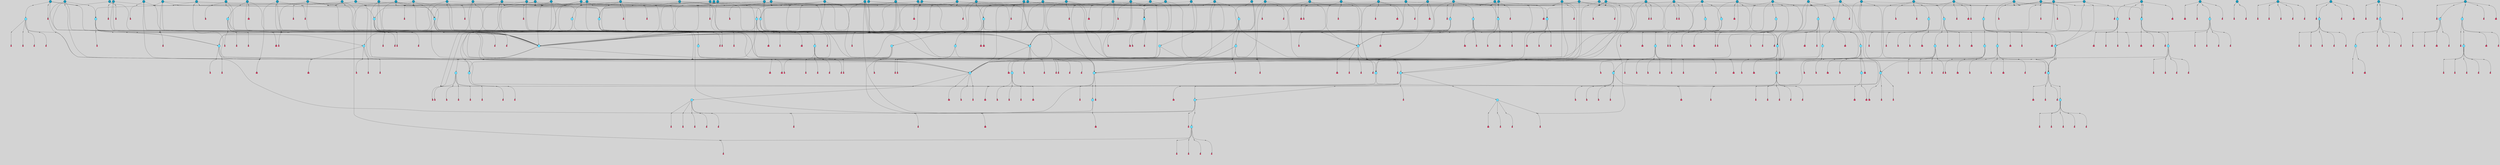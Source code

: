 // File exported with GEGELATI v1.3.1
// On the 2024-04-08 17:45:02
// With the File::TPGGraphDotExporter
digraph{
	graph[pad = "0.212, 0.055" bgcolor = lightgray]
	node[shape=circle style = filled label = ""]
		T7 [fillcolor="#66ddff"]
		T9 [fillcolor="#66ddff"]
		T11 [fillcolor="#66ddff"]
		T59 [fillcolor="#66ddff"]
		T102 [fillcolor="#66ddff"]
		T111 [fillcolor="#66ddff"]
		T258 [fillcolor="#66ddff"]
		T320 [fillcolor="#66ddff"]
		T321 [fillcolor="#66ddff"]
		T322 [fillcolor="#66ddff"]
		T323 [fillcolor="#66ddff"]
		T407 [fillcolor="#66ddff"]
		T429 [fillcolor="#66ddff"]
		T440 [fillcolor="#66ddff"]
		T540 [fillcolor="#66ddff"]
		T550 [fillcolor="#1199bb"]
		T623 [fillcolor="#66ddff"]
		T624 [fillcolor="#66ddff"]
		T625 [fillcolor="#66ddff"]
		T716 [fillcolor="#66ddff"]
		T717 [fillcolor="#66ddff"]
		T718 [fillcolor="#66ddff"]
		T721 [fillcolor="#66ddff"]
		T787 [fillcolor="#1199bb"]
		T788 [fillcolor="#66ddff"]
		T789 [fillcolor="#66ddff"]
		T790 [fillcolor="#66ddff"]
		T792 [fillcolor="#66ddff"]
		T793 [fillcolor="#66ddff"]
		T794 [fillcolor="#66ddff"]
		T804 [fillcolor="#1199bb"]
		T813 [fillcolor="#1199bb"]
		T822 [fillcolor="#1199bb"]
		T877 [fillcolor="#66ddff"]
		T878 [fillcolor="#1199bb"]
		T879 [fillcolor="#66ddff"]
		T880 [fillcolor="#66ddff"]
		T881 [fillcolor="#66ddff"]
		T882 [fillcolor="#66ddff"]
		T883 [fillcolor="#66ddff"]
		T884 [fillcolor="#1199bb"]
		T885 [fillcolor="#66ddff"]
		T886 [fillcolor="#66ddff"]
		T947 [fillcolor="#66ddff"]
		T948 [fillcolor="#66ddff"]
		T949 [fillcolor="#1199bb"]
		T950 [fillcolor="#66ddff"]
		T952 [fillcolor="#66ddff"]
		T953 [fillcolor="#66ddff"]
		T954 [fillcolor="#1199bb"]
		T956 [fillcolor="#66ddff"]
		T991 [fillcolor="#1199bb"]
		T1005 [fillcolor="#66ddff"]
		T1011 [fillcolor="#66ddff"]
		T1013 [fillcolor="#66ddff"]
		T1014 [fillcolor="#66ddff"]
		T1020 [fillcolor="#66ddff"]
		T1023 [fillcolor="#66ddff"]
		T1050 [fillcolor="#1199bb"]
		T1053 [fillcolor="#66ddff"]
		T1054 [fillcolor="#66ddff"]
		T1055 [fillcolor="#66ddff"]
		T1056 [fillcolor="#66ddff"]
		T1074 [fillcolor="#1199bb"]
		T1075 [fillcolor="#1199bb"]
		T1079 [fillcolor="#1199bb"]
		T1082 [fillcolor="#1199bb"]
		T1084 [fillcolor="#1199bb"]
		T1087 [fillcolor="#1199bb"]
		T1088 [fillcolor="#1199bb"]
		T1089 [fillcolor="#66ddff"]
		T1091 [fillcolor="#1199bb"]
		T1092 [fillcolor="#66ddff"]
		T1094 [fillcolor="#1199bb"]
		T1096 [fillcolor="#1199bb"]
		T1099 [fillcolor="#1199bb"]
		T1100 [fillcolor="#1199bb"]
		T1102 [fillcolor="#1199bb"]
		T1103 [fillcolor="#1199bb"]
		T1106 [fillcolor="#1199bb"]
		T1107 [fillcolor="#1199bb"]
		T1109 [fillcolor="#66ddff"]
		T1114 [fillcolor="#1199bb"]
		T1118 [fillcolor="#1199bb"]
		T1120 [fillcolor="#66ddff"]
		T308 [fillcolor="#66ddff"]
		T1121 [fillcolor="#66ddff"]
		T1122 [fillcolor="#1199bb"]
		T1123 [fillcolor="#66ddff"]
		T1124 [fillcolor="#66ddff"]
		T425 [fillcolor="#66ddff"]
		T1125 [fillcolor="#66ddff"]
		T1126 [fillcolor="#66ddff"]
		T1134 [fillcolor="#66ddff"]
		T1135 [fillcolor="#1199bb"]
		T1136 [fillcolor="#1199bb"]
		T1063 [fillcolor="#1199bb"]
		T1138 [fillcolor="#1199bb"]
		T1141 [fillcolor="#1199bb"]
		T1143 [fillcolor="#1199bb"]
		T1145 [fillcolor="#1199bb"]
		T1146 [fillcolor="#1199bb"]
		T1147 [fillcolor="#1199bb"]
		T1148 [fillcolor="#1199bb"]
		T1149 [fillcolor="#1199bb"]
		T1151 [fillcolor="#1199bb"]
		T1152 [fillcolor="#1199bb"]
		T1156 [fillcolor="#1199bb"]
		T1157 [fillcolor="#1199bb"]
		T280 [fillcolor="#1199bb"]
		T1175 [fillcolor="#1199bb"]
		T1176 [fillcolor="#1199bb"]
		T1178 [fillcolor="#1199bb"]
		T1179 [fillcolor="#1199bb"]
		T1181 [fillcolor="#1199bb"]
		T1182 [fillcolor="#1199bb"]
		T1183 [fillcolor="#1199bb"]
		T1184 [fillcolor="#1199bb"]
		T1185 [fillcolor="#1199bb"]
		T1186 [fillcolor="#1199bb"]
		T1188 [fillcolor="#1199bb"]
		T1189 [fillcolor="#1199bb"]
		T1190 [fillcolor="#1199bb"]
		T1197 [fillcolor="#1199bb"]
		T1198 [fillcolor="#66ddff"]
		T1199 [fillcolor="#1199bb"]
		T1200 [fillcolor="#66ddff"]
		T1202 [fillcolor="#1199bb"]
		T1204 [fillcolor="#1199bb"]
		T1205 [fillcolor="#66ddff"]
		T1206 [fillcolor="#66ddff"]
		T1207 [fillcolor="#66ddff"]
		T1208 [fillcolor="#66ddff"]
		T1209 [fillcolor="#1199bb"]
		T1217 [fillcolor="#1199bb"]
		T1219 [fillcolor="#1199bb"]
		T1224 [fillcolor="#1199bb"]
		T1227 [fillcolor="#1199bb"]
		T1232 [fillcolor="#1199bb"]
		T1238 [fillcolor="#66ddff"]
		T1240 [fillcolor="#1199bb"]
		T1241 [fillcolor="#1199bb"]
		T1243 [fillcolor="#1199bb"]
		T1245 [fillcolor="#1199bb"]
		T1164 [fillcolor="#1199bb"]
		T1246 [fillcolor="#1199bb"]
		T1247 [fillcolor="#1199bb"]
		T1248 [fillcolor="#1199bb"]
		T1249 [fillcolor="#1199bb"]
		T1250 [fillcolor="#1199bb"]
		T1251 [fillcolor="#1199bb"]
		T1252 [fillcolor="#1199bb"]
		T1253 [fillcolor="#1199bb"]
		T1254 [fillcolor="#1199bb"]
		T1255 [fillcolor="#1199bb"]
		P22305 [fillcolor="#cccccc" shape=point] //-3|
		I22305 [shape=box style=invis label="1|6&2|7#0|7&#92;n10|2&0|7#1|3&#92;n9|6&2|7#2|2&#92;n5|3&0|7#0|7&#92;n1|6&2|3#0|0&#92;n2|3&2|3#2|2&#92;n5|1&2|6#0|6&#92;n"]
		P22305 -> I22305[style=invis]
		A14434 [fillcolor="#ff3366" shape=box margin=0.03 width=0 height=0 label="7"]
		T7 -> P22305 -> A14434
		P22306 [fillcolor="#cccccc" shape=point] //5|
		I22306 [shape=box style=invis label="0|5&2|3#0|1&#92;n0|6&2|1#2|4&#92;n6|2&2|6#0|7&#92;n7|4&0|3#0|1&#92;n5|4&0|7#1|6&#92;n9|1&0|5#2|2&#92;n6|3&2|3#1|7&#92;n11|7&2|4#1|6&#92;n2|5&0|1#0|0&#92;n4|7&0|0#0|2&#92;n6|2&0|6#0|0&#92;n2|1&2|6#2|4&#92;n10|0&2|0#1|0&#92;n6|6&2|4#0|6&#92;n"]
		P22306 -> I22306[style=invis]
		A14435 [fillcolor="#ff3366" shape=box margin=0.03 width=0 height=0 label="8"]
		T7 -> P22306 -> A14435
		P22307 [fillcolor="#cccccc" shape=point] //-6|
		I22307 [shape=box style=invis label="11|1&0|7#2|0&#92;n10|4&0|1#1|0&#92;n4|3&2|4#2|1&#92;n0|5&2|0#0|0&#92;n6|1&0|0#0|3&#92;n8|2&2|0#0|4&#92;n11|4&2|0#1|6&#92;n7|0&2|6#2|3&#92;n5|3&2|6#2|0&#92;n2|0&2|0#0|4&#92;n"]
		P22307 -> I22307[style=invis]
		A14436 [fillcolor="#ff3366" shape=box margin=0.03 width=0 height=0 label="9"]
		T9 -> P22307 -> A14436
		P22308 [fillcolor="#cccccc" shape=point] //2|
		I22308 [shape=box style=invis label="6|3&2|7#1|4&#92;n8|6&0|0#2|5&#92;n2|1&0|2#0|3&#92;n8|7&0|6#0|4&#92;n2|1&2|0#0|1&#92;n0|0&2|2#2|3&#92;n6|6&0|7#2|1&#92;n6|1&0|7#2|6&#92;n5|4&2|7#0|4&#92;n0|3&0|4#2|0&#92;n11|0&2|0#2|5&#92;n4|5&2|5#2|4&#92;n5|7&0|6#0|4&#92;n9|7&2|5#0|3&#92;n5|4&2|1#0|3&#92;n5|3&0|1#1|7&#92;n0|4&0|3#2|5&#92;n"]
		P22308 -> I22308[style=invis]
		A14437 [fillcolor="#ff3366" shape=box margin=0.03 width=0 height=0 label="10"]
		T9 -> P22308 -> A14437
		P22309 [fillcolor="#cccccc" shape=point] //6|
		I22309 [shape=box style=invis label="3|0&2|7#2|2&#92;n3|2&0|4#2|5&#92;n5|1&0|2#1|0&#92;n8|7&0|1#2|0&#92;n8|5&0|3#0|6&#92;n0|2&0|2#2|3&#92;n1|5&2|5#0|5&#92;n5|6&0|6#0|7&#92;n6|7&0|0#2|6&#92;n1|2&2|3#0|0&#92;n7|7&2|3#0|4&#92;n0|7&2|7#0|6&#92;n1|0&2|2#2|7&#92;n4|4&0|1#0|0&#92;n"]
		P22309 -> I22309[style=invis]
		A14438 [fillcolor="#ff3366" shape=box margin=0.03 width=0 height=0 label="11"]
		T11 -> P22309 -> A14438
		P22310 [fillcolor="#cccccc" shape=point] //-4|
		I22310 [shape=box style=invis label="4|1&0|4#2|6&#92;n1|2&2|2#2|0&#92;n1|2&2|0#0|6&#92;n8|4&2|3#2|5&#92;n5|5&2|1#1|0&#92;n"]
		P22310 -> I22310[style=invis]
		A14439 [fillcolor="#ff3366" shape=box margin=0.03 width=0 height=0 label="12"]
		T11 -> P22310 -> A14439
		P22311 [fillcolor="#cccccc" shape=point] //8|
		I22311 [shape=box style=invis label="9|0&0|1#2|0&#92;n10|1&2|5#1|4&#92;n8|2&2|6#0|4&#92;n4|5&0|3#0|1&#92;n2|4&2|5#2|3&#92;n4|2&2|2#0|2&#92;n7|5&0|2#0|0&#92;n8|2&2|1#1|3&#92;n8|7&0|7#2|1&#92;n1|1&0|0#0|7&#92;n5|6&2|5#1|0&#92;n6|3&2|5#0|0&#92;n11|4&0|3#2|6&#92;n1|2&2|4#0|7&#92;n5|6&0|1#2|0&#92;n11|3&0|2#0|7&#92;n"]
		P22311 -> I22311[style=invis]
		A14440 [fillcolor="#ff3366" shape=box margin=0.03 width=0 height=0 label="6"]
		T59 -> P22311 -> A14440
		P22312 [fillcolor="#cccccc" shape=point] //5|
		I22312 [shape=box style=invis label="3|0&2|0#0|1&#92;n3|0&0|7#0|1&#92;n5|3&0|2#2|6&#92;n4|4&2|4#2|6&#92;n11|2&0|7#1|6&#92;n2|7&2|2#2|5&#92;n9|3&2|6#2|7&#92;n7|7&0|0#0|4&#92;n6|1&2|4#2|3&#92;n5|4&2|0#1|6&#92;n1|3&0|7#0|4&#92;n"]
		P22312 -> I22312[style=invis]
		A14441 [fillcolor="#ff3366" shape=box margin=0.03 width=0 height=0 label="7"]
		T59 -> P22312 -> A14441
		T59 -> P22307
		T59 -> P22312
		P22313 [fillcolor="#cccccc" shape=point] //7|
		I22313 [shape=box style=invis label="3|3&2|7#0|4&#92;n4|3&2|6#0|3&#92;n8|4&0|6#1|2&#92;n5|6&2|3#0|4&#92;n0|7&2|1#0|5&#92;n8|7&2|2#2|5&#92;n9|1&0|0#1|0&#92;n10|1&2|1#1|4&#92;n10|5&0|6#1|7&#92;n5|2&2|3#0|4&#92;n2|0&2|6#2|7&#92;n1|7&0|1#0|7&#92;n"]
		P22313 -> I22313[style=invis]
		A14442 [fillcolor="#ff3366" shape=box margin=0.03 width=0 height=0 label="2"]
		T102 -> P22313 -> A14442
		P22314 [fillcolor="#cccccc" shape=point] //-8|
		I22314 [shape=box style=invis label="7|5&0|4#2|4&#92;n"]
		P22314 -> I22314[style=invis]
		A14443 [fillcolor="#ff3366" shape=box margin=0.03 width=0 height=0 label="3"]
		T102 -> P22314 -> A14443
		P22315 [fillcolor="#cccccc" shape=point] //8|
		I22315 [shape=box style=invis label="7|0&0|2#1|4&#92;n8|1&2|3#0|5&#92;n0|6&0|5#0|5&#92;n3|7&2|1#0|6&#92;n9|4&2|7#1|6&#92;n1|7&2|5#2|2&#92;n8|5&2|0#0|3&#92;n0|2&0|2#0|0&#92;n3|5&0|2#0|3&#92;n"]
		P22315 -> I22315[style=invis]
		A14444 [fillcolor="#ff3366" shape=box margin=0.03 width=0 height=0 label="5"]
		T102 -> P22315 -> A14444
		P22316 [fillcolor="#cccccc" shape=point] //-5|
		I22316 [shape=box style=invis label="0|0&2|3#0|2&#92;n10|5&0|6#1|3&#92;n7|3&0|6#2|3&#92;n3|4&0|6#0|6&#92;n10|5&0|2#1|1&#92;n5|0&0|1#0|3&#92;n6|6&2|5#1|5&#92;n7|4&0|2#1|7&#92;n5|7&0|1#2|5&#92;n1|5&0|0#0|3&#92;n7|5&2|1#2|6&#92;n9|0&0|2#0|0&#92;n4|0&2|4#0|0&#92;n4|6&0|0#2|3&#92;n3|1&0|6#2|5&#92;n7|7&2|1#2|3&#92;n9|4&2|2#0|6&#92;n"]
		P22316 -> I22316[style=invis]
		T111 -> P22316 -> T9
		P22317 [fillcolor="#cccccc" shape=point] //7|
		I22317 [shape=box style=invis label="7|4&2|1#2|0&#92;n4|1&2|4#2|3&#92;n5|0&2|0#2|2&#92;n6|1&2|4#2|6&#92;n"]
		P22317 -> I22317[style=invis]
		A14445 [fillcolor="#ff3366" shape=box margin=0.03 width=0 height=0 label="9"]
		T111 -> P22317 -> A14445
		P22318 [fillcolor="#cccccc" shape=point] //2|
		I22318 [shape=box style=invis label="3|0&2|0#0|1&#92;n11|2&0|7#1|6&#92;n8|7&2|4#0|5&#92;n5|3&0|2#2|6&#92;n4|4&2|4#2|6&#92;n3|0&0|7#0|1&#92;n2|7&2|2#2|5&#92;n9|3&2|6#2|7&#92;n7|7&0|0#0|4&#92;n6|1&2|4#1|3&#92;n5|4&2|0#1|6&#92;n1|3&0|7#0|4&#92;n"]
		P22318 -> I22318[style=invis]
		A14446 [fillcolor="#ff3366" shape=box margin=0.03 width=0 height=0 label="7"]
		T111 -> P22318 -> A14446
		T111 -> P22307
		P22319 [fillcolor="#cccccc" shape=point] //2|
		I22319 [shape=box style=invis label="9|1&2|3#0|1&#92;n5|3&2|4#2|7&#92;n11|0&2|3#0|4&#92;n7|0&2|4#0|4&#92;n5|2&2|0#2|4&#92;n7|3&0|7#0|5&#92;n"]
		P22319 -> I22319[style=invis]
		A14447 [fillcolor="#ff3366" shape=box margin=0.03 width=0 height=0 label="2"]
		T258 -> P22319 -> A14447
		T258 -> P22307
		P22320 [fillcolor="#cccccc" shape=point] //-5|
		I22320 [shape=box style=invis label="8|7&0|3#0|3&#92;n6|4&2|1#0|5&#92;n2|2&2|6#2|0&#92;n4|7&2|0#2|3&#92;n10|5&2|1#1|5&#92;n2|0&0|7#2|0&#92;n5|3&2|2#2|0&#92;n6|7&0|0#1|0&#92;n"]
		P22320 -> I22320[style=invis]
		A14448 [fillcolor="#ff3366" shape=box margin=0.03 width=0 height=0 label="1"]
		T258 -> P22320 -> A14448
		P22321 [fillcolor="#cccccc" shape=point] //2|
		I22321 [shape=box style=invis label="4|1&0|4#2|6&#92;n5|5&2|1#1|0&#92;n1|0&2|0#0|6&#92;n8|4&2|3#2|5&#92;n"]
		P22321 -> I22321[style=invis]
		T258 -> P22321 -> T11
		P22322 [fillcolor="#cccccc" shape=point] //5|
		I22322 [shape=box style=invis label="1|6&2|7#0|7&#92;n9|2&2|7#2|2&#92;n10|2&0|7#1|3&#92;n5|3&0|7#0|7&#92;n7|0&2|7#2|2&#92;n1|6&2|3#0|0&#92;n2|3&2|3#2|2&#92;n"]
		P22322 -> I22322[style=invis]
		A14449 [fillcolor="#ff3366" shape=box margin=0.03 width=0 height=0 label="7"]
		T258 -> P22322 -> A14449
		P22323 [fillcolor="#cccccc" shape=point] //-4|
		I22323 [shape=box style=invis label="4|1&0|4#2|6&#92;n1|2&2|2#2|0&#92;n1|2&2|0#0|6&#92;n8|4&2|3#2|5&#92;n5|5&2|1#1|0&#92;n"]
		P22323 -> I22323[style=invis]
		A14450 [fillcolor="#ff3366" shape=box margin=0.03 width=0 height=0 label="12"]
		T320 -> P22323 -> A14450
		P22324 [fillcolor="#cccccc" shape=point] //-9|
		I22324 [shape=box style=invis label="2|0&2|0#2|1&#92;n4|4&2|4#2|6&#92;n9|1&0|3#1|7&#92;n5|3&0|2#2|6&#92;n2|7&2|2#2|5&#92;n5|4&2|0#1|6&#92;n3|0&0|7#0|1&#92;n1|3&0|7#0|4&#92;n11|6&2|2#0|7&#92;n7|7&0|0#0|4&#92;n11|0&0|7#1|6&#92;n9|3&2|6#2|7&#92;n"]
		P22324 -> I22324[style=invis]
		A14451 [fillcolor="#ff3366" shape=box margin=0.03 width=0 height=0 label="7"]
		T321 -> P22324 -> A14451
		P22325 [fillcolor="#cccccc" shape=point] //6|
		I22325 [shape=box style=invis label="3|0&2|7#2|2&#92;n3|2&0|4#2|5&#92;n5|1&0|2#1|0&#92;n8|7&0|1#2|0&#92;n8|5&0|3#0|6&#92;n0|2&0|2#2|3&#92;n1|5&2|5#0|5&#92;n5|6&0|6#0|7&#92;n6|7&0|0#2|6&#92;n1|2&2|3#0|0&#92;n7|7&2|3#0|4&#92;n0|7&2|7#0|6&#92;n1|0&2|2#2|7&#92;n4|4&0|1#0|0&#92;n"]
		P22325 -> I22325[style=invis]
		A14452 [fillcolor="#ff3366" shape=box margin=0.03 width=0 height=0 label="11"]
		T320 -> P22325 -> A14452
		P22326 [fillcolor="#cccccc" shape=point] //2|
		I22326 [shape=box style=invis label="4|1&0|4#2|6&#92;n5|5&2|1#1|0&#92;n1|0&2|0#0|6&#92;n8|4&2|3#2|5&#92;n"]
		P22326 -> I22326[style=invis]
		T321 -> P22326 -> T320
		P22327 [fillcolor="#cccccc" shape=point] //-3|
		I22327 [shape=box style=invis label="4|5&0|0#0|0&#92;n4|7&0|0#0|2&#92;n0|6&2|1#2|4&#92;n9|1&0|5#2|2&#92;n10|0&2|0#1|0&#92;n6|6&2|4#0|6&#92;n2|5&0|1#0|0&#92;n6|3&2|3#1|7&#92;n11|7&2|4#1|6&#92;n6|2&2|6#0|1&#92;n6|2&0|0#0|0&#92;n9|1&2|6#2|4&#92;n10|4&0|3#1|1&#92;n5|4&2|7#1|6&#92;n"]
		P22327 -> I22327[style=invis]
		T323 -> P22327 -> T321
		P22328 [fillcolor="#cccccc" shape=point] //5|
		I22328 [shape=box style=invis label="0|5&2|3#0|1&#92;n0|6&2|1#2|4&#92;n6|2&2|6#0|7&#92;n7|4&0|3#0|1&#92;n5|4&0|7#1|6&#92;n9|1&0|5#2|2&#92;n6|3&2|3#1|7&#92;n11|7&2|4#1|6&#92;n2|5&0|1#0|0&#92;n4|7&0|0#0|2&#92;n6|2&0|6#0|0&#92;n2|1&2|6#2|4&#92;n10|0&2|0#1|0&#92;n6|6&2|4#0|6&#92;n"]
		P22328 -> I22328[style=invis]
		A14453 [fillcolor="#ff3366" shape=box margin=0.03 width=0 height=0 label="8"]
		T322 -> P22328 -> A14453
		P22329 [fillcolor="#cccccc" shape=point] //8|
		I22329 [shape=box style=invis label="9|7&0|5#2|5&#92;n3|3&2|3#0|2&#92;n9|5&2|2#1|0&#92;n2|3&0|6#0|3&#92;n4|4&2|5#2|7&#92;n11|3&2|0#1|5&#92;n6|6&2|1#2|2&#92;n4|6&0|1#2|2&#92;n2|5&2|7#2|2&#92;n7|7&2|2#2|3&#92;n6|5&0|3#2|6&#92;n6|7&0|6#0|2&#92;n"]
		P22329 -> I22329[style=invis]
		A14454 [fillcolor="#ff3366" shape=box margin=0.03 width=0 height=0 label="14"]
		T321 -> P22329 -> A14454
		P22330 [fillcolor="#cccccc" shape=point] //-3|
		I22330 [shape=box style=invis label="1|6&2|7#0|7&#92;n10|2&0|7#1|3&#92;n9|6&2|7#2|2&#92;n5|3&0|7#0|7&#92;n1|6&2|3#0|0&#92;n2|3&2|3#2|2&#92;n5|1&2|6#0|6&#92;n"]
		P22330 -> I22330[style=invis]
		A14455 [fillcolor="#ff3366" shape=box margin=0.03 width=0 height=0 label="7"]
		T322 -> P22330 -> A14455
		P22331 [fillcolor="#cccccc" shape=point] //-8|
		I22331 [shape=box style=invis label="7|5&0|4#2|4&#92;n"]
		P22331 -> I22331[style=invis]
		A14456 [fillcolor="#ff3366" shape=box margin=0.03 width=0 height=0 label="3"]
		T321 -> P22331 -> A14456
		P22332 [fillcolor="#cccccc" shape=point] //4|
		I22332 [shape=box style=invis label="4|3&0|6#0|3&#92;n5|7&2|3#2|2&#92;n5|6&0|7#1|2&#92;n1|4&2|6#0|3&#92;n8|4&2|1#2|5&#92;n9|5&2|4#1|4&#92;n2|4&0|5#0|7&#92;n10|0&0|6#1|3&#92;n3|0&0|6#0|2&#92;n2|7&2|7#2|6&#92;n5|2&0|5#1|5&#92;n10|4&2|5#1|7&#92;n4|0&0|4#2|4&#92;n11|1&0|4#2|6&#92;n10|6&2|0#1|4&#92;n9|7&0|3#1|4&#92;n4|5&2|7#0|6&#92;n11|5&2|6#2|3&#92;n0|3&0|5#0|1&#92;n"]
		P22332 -> I22332[style=invis]
		A14457 [fillcolor="#ff3366" shape=box margin=0.03 width=0 height=0 label="13"]
		T321 -> P22332 -> A14457
		P22333 [fillcolor="#cccccc" shape=point] //1|
		I22333 [shape=box style=invis label="0|4&0|1#0|1&#92;n10|5&2|5#1|6&#92;n7|7&2|5#2|2&#92;n9|5&0|7#2|7&#92;n8|4&0|3#2|7&#92;n11|0&2|3#0|5&#92;n7|0&0|0#0|1&#92;n4|2&0|4#0|5&#92;n5|1&0|6#2|7&#92;n11|3&0|7#1|3&#92;n"]
		P22333 -> I22333[style=invis]
		T323 -> P22333 -> T322
		P22334 [fillcolor="#cccccc" shape=point] //4|
		I22334 [shape=box style=invis label="4|3&0|6#0|3&#92;n5|7&2|3#2|2&#92;n5|6&0|7#1|2&#92;n1|4&2|6#0|3&#92;n8|4&2|1#2|5&#92;n9|5&2|4#1|4&#92;n2|4&0|5#0|7&#92;n10|0&0|6#1|3&#92;n3|0&0|6#0|2&#92;n2|7&2|7#2|6&#92;n5|2&0|5#1|5&#92;n10|4&2|5#1|7&#92;n4|0&0|4#2|4&#92;n11|1&0|4#2|6&#92;n10|6&2|0#1|4&#92;n9|7&0|3#1|4&#92;n4|5&2|7#0|6&#92;n11|5&2|6#2|3&#92;n0|3&0|5#0|1&#92;n"]
		P22334 -> I22334[style=invis]
		A14458 [fillcolor="#ff3366" shape=box margin=0.03 width=0 height=0 label="13"]
		T323 -> P22334 -> A14458
		P22335 [fillcolor="#cccccc" shape=point] //-1|
		I22335 [shape=box style=invis label="0|5&2|2#0|0&#92;n11|3&2|3#1|3&#92;n8|5&2|2#1|7&#92;n10|0&0|6#1|2&#92;n9|1&2|5#0|3&#92;n8|0&2|4#2|6&#92;n6|7&0|2#0|3&#92;n9|2&0|7#0|1&#92;n6|2&0|2#2|1&#92;n"]
		P22335 -> I22335[style=invis]
		A14459 [fillcolor="#ff3366" shape=box margin=0.03 width=0 height=0 label="7"]
		T407 -> P22335 -> A14459
		P22336 [fillcolor="#cccccc" shape=point] //-3|
		I22336 [shape=box style=invis label="7|7&0|0#0|4&#92;n11|2&0|7#1|6&#92;n8|7&2|4#0|5&#92;n5|3&0|2#2|6&#92;n4|4&2|4#2|6&#92;n3|0&0|7#0|6&#92;n2|7&2|2#2|5&#92;n9|3&2|6#2|7&#92;n6|7&0|0#0|7&#92;n3|0&2|0#0|1&#92;n6|1&2|4#1|3&#92;n5|4&2|0#1|6&#92;n1|3&0|7#0|4&#92;n"]
		P22336 -> I22336[style=invis]
		T407 -> P22336 -> T59
		P22337 [fillcolor="#cccccc" shape=point] //-5|
		I22337 [shape=box style=invis label="5|3&0|7#0|7&#92;n9|2&2|7#2|2&#92;n1|6&2|7#0|7&#92;n7|6&2|4#0|5&#92;n10|3&0|2#1|1&#92;n9|2&0|7#1|3&#92;n1|6&0|3#0|1&#92;n4|0&0|2#2|2&#92;n7|0&2|7#2|2&#92;n5|1&2|6#0|3&#92;n2|3&2|3#2|2&#92;n"]
		P22337 -> I22337[style=invis]
		T407 -> P22337 -> T102
		P22338 [fillcolor="#cccccc" shape=point] //1|
		I22338 [shape=box style=invis label="9|3&2|0#0|4&#92;n4|2&0|5#2|0&#92;n10|7&2|7#1|1&#92;n6|3&2|6#1|5&#92;n8|3&2|5#1|2&#92;n4|0&2|1#2|2&#92;n4|1&0|4#0|3&#92;n3|6&2|5#2|5&#92;n8|3&0|1#0|7&#92;n4|0&2|4#0|1&#92;n3|4&0|0#2|1&#92;n3|2&0|7#2|1&#92;n1|4&0|1#0|2&#92;n"]
		P22338 -> I22338[style=invis]
		A14460 [fillcolor="#ff3366" shape=box margin=0.03 width=0 height=0 label="14"]
		T407 -> P22338 -> A14460
		P22339 [fillcolor="#cccccc" shape=point] //3|
		I22339 [shape=box style=invis label="5|4&2|7#0|4&#92;n0|4&0|3#2|5&#92;n8|6&0|0#2|5&#92;n2|1&0|2#0|3&#92;n9|7&0|6#0|4&#92;n0|0&2|2#2|3&#92;n6|6&0|7#2|1&#92;n6|1&0|7#2|6&#92;n0|3&0|4#2|0&#92;n11|0&2|0#2|5&#92;n4|5&2|5#2|4&#92;n5|3&0|1#1|7&#92;n9|7&2|2#0|3&#92;n5|4&2|1#0|3&#92;n5|0&0|6#0|4&#92;n0|0&0|1#2|0&#92;n"]
		P22339 -> I22339[style=invis]
		A14461 [fillcolor="#ff3366" shape=box margin=0.03 width=0 height=0 label="10"]
		T407 -> P22339 -> A14461
		P22340 [fillcolor="#cccccc" shape=point] //4|
		I22340 [shape=box style=invis label="8|5&2|3#2|1&#92;n10|1&0|3#1|6&#92;n7|1&2|6#1|3&#92;n4|1&0|6#0|0&#92;n11|1&0|2#0|3&#92;n2|0&2|1#2|7&#92;n"]
		P22340 -> I22340[style=invis]
		A14462 [fillcolor="#ff3366" shape=box margin=0.03 width=0 height=0 label="2"]
		T429 -> P22340 -> A14462
		P22341 [fillcolor="#cccccc" shape=point] //1|
		I22341 [shape=box style=invis label="9|7&0|2#2|2&#92;n6|5&0|1#1|0&#92;n2|2&0|0#2|1&#92;n4|3&2|2#2|3&#92;n2|5&2|2#0|0&#92;n10|7&0|5#1|1&#92;n9|5&2|7#2|5&#92;n7|7&2|5#2|5&#92;n8|0&2|4#0|1&#92;n5|4&2|0#0|2&#92;n2|5&2|2#2|6&#92;n4|4&0|2#2|1&#92;n7|2&2|4#0|0&#92;n10|0&2|2#1|1&#92;n10|4&2|3#1|0&#92;n"]
		P22341 -> I22341[style=invis]
		A14463 [fillcolor="#ff3366" shape=box margin=0.03 width=0 height=0 label="1"]
		T429 -> P22341 -> A14463
		P22342 [fillcolor="#cccccc" shape=point] //-8|
		I22342 [shape=box style=invis label="11|7&2|0#2|0&#92;n5|5&2|7#2|7&#92;n8|6&2|7#1|2&#92;n1|7&0|3#0|6&#92;n4|0&2|1#2|2&#92;n9|0&0|2#0|0&#92;n10|1&0|5#1|6&#92;n0|0&2|3#2|0&#92;n3|2&0|1#2|6&#92;n0|1&2|4#0|0&#92;n"]
		P22342 -> I22342[style=invis]
		A14464 [fillcolor="#ff3366" shape=box margin=0.03 width=0 height=0 label="6"]
		T429 -> P22342 -> A14464
		P22343 [fillcolor="#cccccc" shape=point] //-7|
		I22343 [shape=box style=invis label="7|3&0|6#2|5&#92;n10|5&0|5#1|0&#92;n1|0&2|4#0|3&#92;n"]
		P22343 -> I22343[style=invis]
		T429 -> P22343 -> T7
		P22344 [fillcolor="#cccccc" shape=point] //-2|
		I22344 [shape=box style=invis label="3|1&2|6#2|5&#92;n4|5&0|4#0|6&#92;n7|1&0|6#2|2&#92;n2|6&0|6#2|0&#92;n7|7&0|0#1|0&#92;n3|7&0|7#0|1&#92;n1|3&2|2#2|0&#92;n3|6&0|5#0|0&#92;n4|0&2|7#0|4&#92;n9|4&2|2#0|1&#92;n3|1&2|5#0|7&#92;n"]
		P22344 -> I22344[style=invis]
		A14465 [fillcolor="#ff3366" shape=box margin=0.03 width=0 height=0 label="1"]
		T429 -> P22344 -> A14465
		P22345 [fillcolor="#cccccc" shape=point] //2|
		I22345 [shape=box style=invis label="0|6&0|7#0|4&#92;n6|7&2|6#2|6&#92;n11|3&0|7#1|6&#92;n11|1&0|6#2|7&#92;n2|4&0|1#0|1&#92;n10|6&2|5#1|6&#92;n11|3&0|1#1|7&#92;n10|0&2|3#1|5&#92;n"]
		P22345 -> I22345[style=invis]
		T440 -> P22345 -> T7
		P22346 [fillcolor="#cccccc" shape=point] //-9|
		I22346 [shape=box style=invis label="2|0&2|3#2|0&#92;n11|7&0|4#1|0&#92;n"]
		P22346 -> I22346[style=invis]
		T440 -> P22346 -> T111
		T440 -> P22312
		P22347 [fillcolor="#cccccc" shape=point] //7|
		I22347 [shape=box style=invis label="2|0&2|1#2|0&#92;n9|1&0|6#0|3&#92;n11|7&0|4#1|0&#92;n"]
		P22347 -> I22347[style=invis]
		T540 -> P22347 -> T111
		P22348 [fillcolor="#cccccc" shape=point] //6|
		I22348 [shape=box style=invis label="0|5&2|3#0|1&#92;n0|6&2|1#2|4&#92;n9|1&0|5#2|2&#92;n7|4&0|3#0|1&#92;n5|4&0|7#1|6&#92;n2|5&0|1#0|0&#92;n6|3&2|3#1|7&#92;n11|7&2|4#1|6&#92;n6|2&2|6#0|1&#92;n4|7&0|0#0|2&#92;n6|2&0|6#0|0&#92;n9|1&2|6#2|4&#92;n10|0&2|0#1|0&#92;n6|6&2|4#0|6&#92;n"]
		P22348 -> I22348[style=invis]
		A14466 [fillcolor="#ff3366" shape=box margin=0.03 width=0 height=0 label="8"]
		T540 -> P22348 -> A14466
		P22349 [fillcolor="#cccccc" shape=point] //-4|
		I22349 [shape=box style=invis label="6|3&2|6#1|2&#92;n2|5&2|2#2|5&#92;n2|6&0|4#0|5&#92;n6|0&0|2#1|2&#92;n"]
		P22349 -> I22349[style=invis]
		A14467 [fillcolor="#ff3366" shape=box margin=0.03 width=0 height=0 label="7"]
		T540 -> P22349 -> A14467
		P22350 [fillcolor="#cccccc" shape=point] //-5|
		I22350 [shape=box style=invis label="7|2&0|3#2|2&#92;n3|2&0|2#2|0&#92;n1|5&2|7#0|4&#92;n5|3&0|3#0|7&#92;n11|4&0|1#0|0&#92;n8|7&2|7#2|7&#92;n4|0&0|3#2|7&#92;n"]
		P22350 -> I22350[style=invis]
		A14468 [fillcolor="#ff3366" shape=box margin=0.03 width=0 height=0 label="7"]
		T540 -> P22350 -> A14468
		P22351 [fillcolor="#cccccc" shape=point] //-4|
		I22351 [shape=box style=invis label="4|1&0|4#2|6&#92;n1|2&2|2#2|0&#92;n1|2&2|0#0|6&#92;n8|4&2|3#2|5&#92;n5|5&2|1#1|0&#92;n"]
		P22351 -> I22351[style=invis]
		A14469 [fillcolor="#ff3366" shape=box margin=0.03 width=0 height=0 label="12"]
		T550 -> P22351 -> A14469
		P22352 [fillcolor="#cccccc" shape=point] //7|
		I22352 [shape=box style=invis label="7|4&2|7#0|4&#92;n4|6&0|1#2|5&#92;n2|1&2|3#0|0&#92;n4|3&2|0#0|1&#92;n0|0&2|7#2|7&#92;n7|7&0|5#2|3&#92;n5|0&2|1#2|2&#92;n10|0&0|4#1|2&#92;n4|4&0|7#0|0&#92;n6|7&0|2#0|1&#92;n1|4&2|5#0|4&#92;n"]
		P22352 -> I22352[style=invis]
		A14470 [fillcolor="#ff3366" shape=box margin=0.03 width=0 height=0 label="0"]
		T623 -> P22352 -> A14470
		P22353 [fillcolor="#cccccc" shape=point] //0|
		I22353 [shape=box style=invis label="4|0&0|3#2|7&#92;n10|2&0|3#1|7&#92;n3|5&0|2#0|3&#92;n4|5&0|0#2|1&#92;n10|7&2|0#1|2&#92;n5|3&2|3#1|6&#92;n9|5&2|0#0|4&#92;n5|4&2|7#0|2&#92;n10|3&2|7#1|4&#92;n7|2&0|1#2|6&#92;n8|6&0|5#0|5&#92;n8|7&2|3#0|5&#92;n2|6&2|4#0|0&#92;n"]
		P22353 -> I22353[style=invis]
		A14471 [fillcolor="#ff3366" shape=box margin=0.03 width=0 height=0 label="5"]
		T625 -> P22353 -> A14471
		P22354 [fillcolor="#cccccc" shape=point] //0|
		I22354 [shape=box style=invis label="2|5&0|1#0|6&#92;n6|1&2|2#2|7&#92;n8|0&0|3#1|4&#92;n4|3&2|5#2|4&#92;n8|1&2|4#0|0&#92;n6|6&0|1#2|6&#92;n11|7&2|4#2|5&#92;n6|2&2|4#0|2&#92;n8|5&2|4#2|4&#92;n2|1&2|1#2|2&#92;n2|7&2|5#2|6&#92;n9|7&0|5#0|4&#92;n1|2&0|5#2|6&#92;n4|2&2|3#2|7&#92;n3|3&2|1#0|2&#92;n"]
		P22354 -> I22354[style=invis]
		A14472 [fillcolor="#ff3366" shape=box margin=0.03 width=0 height=0 label="5"]
		T625 -> P22354 -> A14472
		P22355 [fillcolor="#cccccc" shape=point] //3|
		I22355 [shape=box style=invis label="7|6&2|4#0|2&#92;n10|3&2|7#1|4&#92;n11|6&0|4#0|1&#92;n7|1&0|0#2|6&#92;n7|6&0|3#2|6&#92;n4|0&2|6#0|1&#92;n4|4&2|5#0|2&#92;n4|6&0|4#2|7&#92;n10|0&2|3#1|5&#92;n2|6&0|5#0|2&#92;n1|0&2|3#0|7&#92;n1|6&2|0#0|5&#92;n6|2&0|1#0|7&#92;n9|2&0|3#2|7&#92;n5|3&0|6#0|6&#92;n1|7&2|5#2|3&#92;n8|1&2|7#0|6&#92;n1|0&2|5#2|1&#92;n7|1&2|2#2|5&#92;n7|4&2|6#0|3&#92;n"]
		P22355 -> I22355[style=invis]
		A14473 [fillcolor="#ff3366" shape=box margin=0.03 width=0 height=0 label="4"]
		T625 -> P22355 -> A14473
		P22356 [fillcolor="#cccccc" shape=point] //-9|
		I22356 [shape=box style=invis label="4|7&2|6#0|5&#92;n11|3&0|2#2|6&#92;n10|2&2|4#1|6&#92;n3|0&2|6#2|7&#92;n4|3&0|5#0|7&#92;n2|3&0|7#0|7&#92;n10|6&0|7#1|5&#92;n10|1&2|2#1|1&#92;n1|7&0|3#2|6&#92;n"]
		P22356 -> I22356[style=invis]
		A14474 [fillcolor="#ff3366" shape=box margin=0.03 width=0 height=0 label="4"]
		T550 -> P22356 -> A14474
		P22357 [fillcolor="#cccccc" shape=point] //8|
		I22357 [shape=box style=invis label="9|0&0|1#2|0&#92;n10|1&2|5#1|4&#92;n8|2&2|6#0|4&#92;n2|4&2|5#2|3&#92;n4|2&2|2#0|2&#92;n7|5&0|2#0|0&#92;n8|2&2|1#1|3&#92;n8|7&0|7#2|1&#92;n1|1&0|0#0|7&#92;n5|6&2|5#1|0&#92;n6|6&2|5#0|0&#92;n11|4&0|3#2|6&#92;n4|2&2|4#0|7&#92;n5|6&0|1#2|0&#92;n11|3&0|2#0|7&#92;n"]
		P22357 -> I22357[style=invis]
		A14475 [fillcolor="#ff3366" shape=box margin=0.03 width=0 height=0 label="6"]
		T624 -> P22357 -> A14475
		P22358 [fillcolor="#cccccc" shape=point] //-6|
		I22358 [shape=box style=invis label="9|0&2|0#0|1&#92;n3|2&0|2#0|3&#92;n5|4&0|5#1|7&#92;n2|1&0|4#0|3&#92;n9|2&2|0#2|4&#92;n7|6&0|4#0|2&#92;n2|3&0|6#2|6&#92;n1|2&0|3#2|0&#92;n"]
		P22358 -> I22358[style=invis]
		T550 -> P22358 -> T624
		P22359 [fillcolor="#cccccc" shape=point] //5|
		I22359 [shape=box style=invis label="3|0&2|0#0|1&#92;n3|0&0|7#0|1&#92;n5|3&0|2#2|6&#92;n4|4&2|4#2|6&#92;n11|2&0|7#1|6&#92;n2|7&2|2#2|5&#92;n9|3&2|6#2|7&#92;n7|7&0|0#0|4&#92;n6|1&2|4#2|3&#92;n5|4&2|0#1|6&#92;n1|3&0|7#0|4&#92;n"]
		P22359 -> I22359[style=invis]
		A14476 [fillcolor="#ff3366" shape=box margin=0.03 width=0 height=0 label="7"]
		T624 -> P22359 -> A14476
		P22360 [fillcolor="#cccccc" shape=point] //-10|
		I22360 [shape=box style=invis label="3|6&0|0#0|4&#92;n4|1&2|4#0|1&#92;n5|1&0|1#0|4&#92;n5|5&2|6#0|5&#92;n6|5&0|6#0|3&#92;n11|1&2|0#0|1&#92;n0|7&2|0#0|3&#92;n1|2&0|6#0|1&#92;n8|0&0|4#2|0&#92;n0|4&0|7#2|7&#92;n7|0&2|7#1|3&#92;n3|1&0|5#2|5&#92;n5|1&0|4#0|3&#92;n2|2&0|2#0|0&#92;n8|3&0|1#0|7&#92;n3|0&0|3#0|5&#92;n7|2&0|5#2|0&#92;n6|3&2|7#1|5&#92;n4|7&2|7#2|1&#92;n"]
		P22360 -> I22360[style=invis]
		A14477 [fillcolor="#ff3366" shape=box margin=0.03 width=0 height=0 label="14"]
		T624 -> P22360 -> A14477
		P22361 [fillcolor="#cccccc" shape=point] //5|
		I22361 [shape=box style=invis label="0|5&2|3#0|1&#92;n0|6&2|1#2|4&#92;n6|2&2|6#0|7&#92;n7|4&0|3#0|1&#92;n5|4&0|7#1|6&#92;n9|1&0|5#2|2&#92;n6|3&2|3#1|7&#92;n11|7&2|4#1|6&#92;n2|5&0|1#0|0&#92;n4|7&0|0#0|2&#92;n6|2&0|6#0|0&#92;n2|1&2|6#2|4&#92;n10|0&2|0#1|0&#92;n6|6&2|4#0|6&#92;n"]
		P22361 -> I22361[style=invis]
		A14478 [fillcolor="#ff3366" shape=box margin=0.03 width=0 height=0 label="8"]
		T624 -> P22361 -> A14478
		P22362 [fillcolor="#cccccc" shape=point] //-2|
		I22362 [shape=box style=invis label="1|3&0|2#0|7&#92;n6|1&0|7#0|0&#92;n6|1&2|4#1|7&#92;n3|0&2|3#0|3&#92;n0|2&0|7#2|6&#92;n"]
		P22362 -> I22362[style=invis]
		T550 -> P22362 -> T623
		P22363 [fillcolor="#cccccc" shape=point] //5|
		I22363 [shape=box style=invis label="3|0&2|0#2|1&#92;n3|0&0|7#0|1&#92;n5|3&0|2#2|6&#92;n4|4&2|4#2|6&#92;n5|4&2|0#1|6&#92;n2|7&2|2#2|5&#92;n1|3&0|7#0|4&#92;n11|6&2|2#0|7&#92;n7|7&0|0#0|4&#92;n6|1&2|4#2|3&#92;n11|0&0|7#1|6&#92;n9|3&2|6#2|7&#92;n"]
		P22363 -> I22363[style=invis]
		A14479 [fillcolor="#ff3366" shape=box margin=0.03 width=0 height=0 label="7"]
		T623 -> P22363 -> A14479
		P22364 [fillcolor="#cccccc" shape=point] //4|
		I22364 [shape=box style=invis label="7|1&0|6#0|1&#92;n6|7&2|7#1|7&#92;n10|1&2|1#1|1&#92;n9|6&2|2#1|4&#92;n4|7&0|4#2|2&#92;n9|6&0|5#1|1&#92;n10|0&2|6#1|6&#92;n5|1&0|1#2|3&#92;n10|1&0|5#1|0&#92;n3|4&2|3#0|0&#92;n8|2&0|5#2|4&#92;n1|6&2|0#0|0&#92;n2|3&0|1#2|6&#92;n5|2&2|2#1|6&#92;n2|2&0|1#2|1&#92;n3|1&2|7#0|3&#92;n6|7&2|3#0|4&#92;n"]
		P22364 -> I22364[style=invis]
		A14480 [fillcolor="#ff3366" shape=box margin=0.03 width=0 height=0 label="10"]
		T623 -> P22364 -> A14480
		P22365 [fillcolor="#cccccc" shape=point] //-1|
		I22365 [shape=box style=invis label="5|7&2|4#0|7&#92;n6|4&2|4#2|6&#92;n3|0&0|5#0|0&#92;n9|5&0|7#1|4&#92;n8|0&0|2#2|1&#92;n3|0&2|6#0|7&#92;n1|7&2|5#2|5&#92;n9|4&0|2#0|6&#92;n4|4&2|5#0|6&#92;n"]
		P22365 -> I22365[style=invis]
		A14481 [fillcolor="#ff3366" shape=box margin=0.03 width=0 height=0 label="7"]
		T550 -> P22365 -> A14481
		P22366 [fillcolor="#cccccc" shape=point] //-4|
		I22366 [shape=box style=invis label="0|4&0|0#2|7&#92;n8|5&2|4#2|4&#92;n4|3&2|5#2|4&#92;n11|7&2|2#2|5&#92;n6|5&2|2#2|7&#92;n3|2&0|7#0|7&#92;n3|3&2|1#0|3&#92;n2|6&0|3#2|5&#92;n0|1&2|6#2|2&#92;n8|2&0|0#1|6&#92;n0|7&0|5#0|4&#92;n9|5&0|3#2|7&#92;n2|7&2|5#2|6&#92;n9|0&2|0#0|1&#92;n1|2&2|4#0|2&#92;n"]
		P22366 -> I22366[style=invis]
		T623 -> P22366 -> T625
		P22367 [fillcolor="#cccccc" shape=point] //2|
		I22367 [shape=box style=invis label="9|1&2|3#0|1&#92;n5|2&2|0#2|4&#92;n3|6&2|5#2|7&#92;n7|0&2|5#0|4&#92;n1|2&0|3#0|5&#92;n7|3&2|7#0|0&#92;n"]
		P22367 -> I22367[style=invis]
		A14482 [fillcolor="#ff3366" shape=box margin=0.03 width=0 height=0 label="2"]
		T625 -> P22367 -> A14482
		P22368 [fillcolor="#cccccc" shape=point] //-6|
		I22368 [shape=box style=invis label="7|5&0|4#0|4&#92;n11|0&2|5#2|1&#92;n"]
		P22368 -> I22368[style=invis]
		A14483 [fillcolor="#ff3366" shape=box margin=0.03 width=0 height=0 label="3"]
		T625 -> P22368 -> A14483
		P22369 [fillcolor="#cccccc" shape=point] //5|
		I22369 [shape=box style=invis label="0|5&2|3#0|1&#92;n0|6&2|1#2|4&#92;n6|2&2|6#0|7&#92;n7|4&0|3#0|1&#92;n5|4&0|7#1|6&#92;n9|1&0|5#2|2&#92;n6|3&2|3#1|7&#92;n11|7&2|4#1|6&#92;n2|5&0|1#0|0&#92;n4|7&0|0#0|2&#92;n6|2&0|6#0|0&#92;n2|1&2|6#2|4&#92;n10|0&2|0#1|0&#92;n6|6&2|4#0|6&#92;n"]
		P22369 -> I22369[style=invis]
		A14484 [fillcolor="#ff3366" shape=box margin=0.03 width=0 height=0 label="8"]
		T717 -> P22369 -> A14484
		P22370 [fillcolor="#cccccc" shape=point] //-10|
		I22370 [shape=box style=invis label="3|6&0|0#0|4&#92;n4|1&2|4#0|1&#92;n5|1&0|1#0|4&#92;n5|5&2|6#0|5&#92;n6|5&0|6#0|3&#92;n11|1&2|0#0|1&#92;n0|7&2|0#0|3&#92;n1|2&0|6#0|1&#92;n8|0&0|4#2|0&#92;n0|4&0|7#2|7&#92;n7|0&2|7#1|3&#92;n3|1&0|5#2|5&#92;n5|1&0|4#0|3&#92;n2|2&0|2#0|0&#92;n8|3&0|1#0|7&#92;n3|0&0|3#0|5&#92;n7|2&0|5#2|0&#92;n6|3&2|7#1|5&#92;n4|7&2|7#2|1&#92;n"]
		P22370 -> I22370[style=invis]
		A14485 [fillcolor="#ff3366" shape=box margin=0.03 width=0 height=0 label="14"]
		T717 -> P22370 -> A14485
		P22371 [fillcolor="#cccccc" shape=point] //5|
		I22371 [shape=box style=invis label="3|0&2|0#0|1&#92;n3|0&0|7#0|1&#92;n5|3&0|2#2|6&#92;n4|4&2|4#2|6&#92;n11|2&0|7#1|6&#92;n2|7&2|2#2|5&#92;n9|3&2|6#2|7&#92;n7|7&0|0#0|4&#92;n6|1&2|4#2|3&#92;n5|4&2|0#1|6&#92;n1|3&0|7#0|4&#92;n"]
		P22371 -> I22371[style=invis]
		A14486 [fillcolor="#ff3366" shape=box margin=0.03 width=0 height=0 label="7"]
		T717 -> P22371 -> A14486
		P22372 [fillcolor="#cccccc" shape=point] //5|
		I22372 [shape=box style=invis label="3|0&2|0#2|1&#92;n3|0&0|7#0|1&#92;n5|3&0|2#2|6&#92;n4|4&2|4#2|6&#92;n5|4&2|0#1|6&#92;n2|7&2|2#2|5&#92;n1|3&0|7#0|4&#92;n11|6&2|2#0|7&#92;n7|7&0|0#0|4&#92;n6|1&2|4#2|3&#92;n11|0&0|7#1|6&#92;n9|3&2|6#2|7&#92;n"]
		P22372 -> I22372[style=invis]
		A14487 [fillcolor="#ff3366" shape=box margin=0.03 width=0 height=0 label="7"]
		T716 -> P22372 -> A14487
		P22373 [fillcolor="#cccccc" shape=point] //4|
		I22373 [shape=box style=invis label="7|1&0|6#0|1&#92;n6|7&2|7#1|7&#92;n10|1&2|1#1|1&#92;n9|6&2|2#1|4&#92;n4|7&0|4#2|2&#92;n9|6&0|5#1|1&#92;n10|0&2|6#1|6&#92;n5|1&0|1#2|3&#92;n10|1&0|5#1|0&#92;n3|4&2|3#0|0&#92;n8|2&0|5#2|4&#92;n1|6&2|0#0|0&#92;n2|3&0|1#2|6&#92;n5|2&2|2#1|6&#92;n2|2&0|1#2|1&#92;n3|1&2|7#0|3&#92;n6|7&2|3#0|4&#92;n"]
		P22373 -> I22373[style=invis]
		A14488 [fillcolor="#ff3366" shape=box margin=0.03 width=0 height=0 label="10"]
		T716 -> P22373 -> A14488
		P22374 [fillcolor="#cccccc" shape=point] //-4|
		I22374 [shape=box style=invis label="0|4&0|0#2|7&#92;n8|5&2|4#2|4&#92;n4|3&2|5#2|4&#92;n11|7&2|2#2|5&#92;n6|5&2|2#2|7&#92;n3|2&0|7#0|7&#92;n3|3&2|1#0|3&#92;n2|6&0|3#2|5&#92;n0|1&2|6#2|2&#92;n8|2&0|0#1|6&#92;n0|7&0|5#0|4&#92;n9|5&0|3#2|7&#92;n2|7&2|5#2|6&#92;n9|0&2|0#0|1&#92;n1|2&2|4#0|2&#92;n"]
		P22374 -> I22374[style=invis]
		T716 -> P22374 -> T718
		P22375 [fillcolor="#cccccc" shape=point] //7|
		I22375 [shape=box style=invis label="7|4&2|7#0|4&#92;n4|6&0|1#2|5&#92;n2|1&2|3#0|0&#92;n4|3&2|0#0|1&#92;n0|0&2|7#2|7&#92;n7|7&0|5#2|3&#92;n5|0&2|1#2|2&#92;n10|0&0|4#1|2&#92;n4|4&0|7#0|0&#92;n6|7&0|2#0|1&#92;n1|4&2|5#0|4&#92;n"]
		P22375 -> I22375[style=invis]
		A14489 [fillcolor="#ff3366" shape=box margin=0.03 width=0 height=0 label="0"]
		T716 -> P22375 -> A14489
		P22376 [fillcolor="#cccccc" shape=point] //8|
		I22376 [shape=box style=invis label="9|0&0|1#2|0&#92;n10|1&2|5#1|4&#92;n8|2&2|6#0|4&#92;n2|4&2|5#2|3&#92;n4|2&2|2#0|2&#92;n7|5&0|2#0|0&#92;n8|2&2|1#1|3&#92;n8|7&0|7#2|1&#92;n1|1&0|0#0|7&#92;n5|6&2|5#1|0&#92;n6|6&2|5#0|0&#92;n11|4&0|3#2|6&#92;n4|2&2|4#0|7&#92;n5|6&0|1#2|0&#92;n11|3&0|2#0|7&#92;n"]
		P22376 -> I22376[style=invis]
		A14490 [fillcolor="#ff3366" shape=box margin=0.03 width=0 height=0 label="6"]
		T717 -> P22376 -> A14490
		P22377 [fillcolor="#cccccc" shape=point] //2|
		I22377 [shape=box style=invis label="9|1&2|3#0|1&#92;n5|2&2|0#2|4&#92;n3|6&2|5#2|7&#92;n7|0&2|5#0|4&#92;n1|2&0|3#0|5&#92;n7|3&2|7#0|0&#92;n"]
		P22377 -> I22377[style=invis]
		A14491 [fillcolor="#ff3366" shape=box margin=0.03 width=0 height=0 label="2"]
		T718 -> P22377 -> A14491
		P22378 [fillcolor="#cccccc" shape=point] //-6|
		I22378 [shape=box style=invis label="7|5&0|4#0|4&#92;n11|0&2|5#2|1&#92;n"]
		P22378 -> I22378[style=invis]
		A14492 [fillcolor="#ff3366" shape=box margin=0.03 width=0 height=0 label="3"]
		T718 -> P22378 -> A14492
		P22379 [fillcolor="#cccccc" shape=point] //0|
		I22379 [shape=box style=invis label="4|0&0|3#2|7&#92;n10|2&0|3#1|7&#92;n3|5&0|2#0|3&#92;n4|5&0|0#2|1&#92;n10|7&2|0#1|2&#92;n5|3&2|3#1|6&#92;n9|5&2|0#0|4&#92;n5|4&2|7#0|2&#92;n10|3&2|7#1|4&#92;n7|2&0|1#2|6&#92;n8|6&0|5#0|5&#92;n8|7&2|3#0|5&#92;n2|6&2|4#0|0&#92;n"]
		P22379 -> I22379[style=invis]
		A14493 [fillcolor="#ff3366" shape=box margin=0.03 width=0 height=0 label="5"]
		T718 -> P22379 -> A14493
		P22380 [fillcolor="#cccccc" shape=point] //3|
		I22380 [shape=box style=invis label="7|6&2|4#0|2&#92;n10|3&2|7#1|4&#92;n11|6&0|4#0|1&#92;n7|1&0|0#2|6&#92;n7|6&0|3#2|6&#92;n4|0&2|6#0|1&#92;n4|4&2|5#0|2&#92;n4|6&0|4#2|7&#92;n10|0&2|3#1|5&#92;n2|6&0|5#0|2&#92;n1|0&2|3#0|7&#92;n1|6&2|0#0|5&#92;n6|2&0|1#0|7&#92;n9|2&0|3#2|7&#92;n5|3&0|6#0|6&#92;n1|7&2|5#2|3&#92;n8|1&2|7#0|6&#92;n1|0&2|5#2|1&#92;n7|1&2|2#2|5&#92;n7|4&2|6#0|3&#92;n"]
		P22380 -> I22380[style=invis]
		A14494 [fillcolor="#ff3366" shape=box margin=0.03 width=0 height=0 label="4"]
		T718 -> P22380 -> A14494
		P22381 [fillcolor="#cccccc" shape=point] //0|
		I22381 [shape=box style=invis label="2|5&0|1#0|6&#92;n6|1&2|2#2|7&#92;n8|0&0|3#1|4&#92;n4|3&2|5#2|4&#92;n8|1&2|4#0|0&#92;n6|6&0|1#2|6&#92;n11|7&2|4#2|5&#92;n6|2&2|4#0|2&#92;n8|5&2|4#2|4&#92;n2|1&2|1#2|2&#92;n2|7&2|5#2|6&#92;n9|7&0|5#0|4&#92;n1|2&0|5#2|6&#92;n4|2&2|3#2|7&#92;n3|3&2|1#0|2&#92;n"]
		P22381 -> I22381[style=invis]
		A14495 [fillcolor="#ff3366" shape=box margin=0.03 width=0 height=0 label="5"]
		T718 -> P22381 -> A14495
		P22382 [fillcolor="#cccccc" shape=point] //-6|
		I22382 [shape=box style=invis label="7|5&0|4#0|4&#92;n11|0&2|5#2|1&#92;n"]
		P22382 -> I22382[style=invis]
		A14496 [fillcolor="#ff3366" shape=box margin=0.03 width=0 height=0 label="3"]
		T721 -> P22382 -> A14496
		P22383 [fillcolor="#cccccc" shape=point] //2|
		I22383 [shape=box style=invis label="9|1&2|3#0|1&#92;n5|2&2|0#2|4&#92;n3|6&2|5#2|7&#92;n7|0&2|5#0|4&#92;n1|2&0|3#0|5&#92;n7|3&2|7#0|0&#92;n"]
		P22383 -> I22383[style=invis]
		A14497 [fillcolor="#ff3366" shape=box margin=0.03 width=0 height=0 label="2"]
		T721 -> P22383 -> A14497
		P22384 [fillcolor="#cccccc" shape=point] //0|
		I22384 [shape=box style=invis label="2|5&0|1#0|6&#92;n6|1&2|2#2|7&#92;n8|0&0|3#1|4&#92;n4|3&2|5#2|4&#92;n8|1&2|4#0|0&#92;n6|6&0|1#2|6&#92;n11|7&2|4#2|5&#92;n6|2&2|4#0|2&#92;n8|5&2|4#2|4&#92;n2|1&2|1#2|2&#92;n2|7&2|5#2|6&#92;n9|7&0|5#0|4&#92;n1|2&0|5#2|6&#92;n4|2&2|3#2|7&#92;n3|3&2|1#0|2&#92;n"]
		P22384 -> I22384[style=invis]
		A14498 [fillcolor="#ff3366" shape=box margin=0.03 width=0 height=0 label="5"]
		T721 -> P22384 -> A14498
		P22385 [fillcolor="#cccccc" shape=point] //3|
		I22385 [shape=box style=invis label="7|6&2|4#0|2&#92;n10|3&2|7#1|4&#92;n11|6&0|4#0|1&#92;n7|1&0|0#2|6&#92;n7|6&0|3#2|6&#92;n4|0&2|6#0|1&#92;n4|4&2|5#0|2&#92;n4|6&0|4#2|7&#92;n10|0&2|3#1|5&#92;n2|6&0|5#0|2&#92;n1|0&2|3#0|7&#92;n1|6&2|0#0|5&#92;n6|2&0|1#0|7&#92;n9|2&0|3#2|7&#92;n5|3&0|6#0|6&#92;n1|7&2|5#2|3&#92;n8|1&2|7#0|6&#92;n1|0&2|5#2|1&#92;n7|1&2|2#2|5&#92;n7|4&2|6#0|3&#92;n"]
		P22385 -> I22385[style=invis]
		A14499 [fillcolor="#ff3366" shape=box margin=0.03 width=0 height=0 label="4"]
		T721 -> P22385 -> A14499
		P22386 [fillcolor="#cccccc" shape=point] //0|
		I22386 [shape=box style=invis label="4|0&0|3#2|7&#92;n10|2&0|3#1|7&#92;n3|5&0|2#0|3&#92;n4|5&0|0#2|1&#92;n10|7&2|0#1|2&#92;n5|3&2|3#1|6&#92;n9|5&2|0#0|4&#92;n5|4&2|7#0|2&#92;n10|3&2|7#1|4&#92;n7|2&0|1#2|6&#92;n8|6&0|5#0|5&#92;n8|7&2|3#0|5&#92;n2|6&2|4#0|0&#92;n"]
		P22386 -> I22386[style=invis]
		A14500 [fillcolor="#ff3366" shape=box margin=0.03 width=0 height=0 label="5"]
		T721 -> P22386 -> A14500
		P22387 [fillcolor="#cccccc" shape=point] //5|
		I22387 [shape=box style=invis label="0|5&2|3#0|1&#92;n0|6&2|1#2|4&#92;n6|2&2|6#0|7&#92;n7|4&0|3#0|1&#92;n5|4&0|7#1|6&#92;n9|1&0|5#2|2&#92;n6|3&2|3#1|7&#92;n11|7&2|4#1|6&#92;n2|5&0|1#0|0&#92;n4|7&0|0#0|2&#92;n6|2&0|6#0|0&#92;n2|1&2|6#2|4&#92;n10|0&2|0#1|0&#92;n6|6&2|4#0|6&#92;n"]
		P22387 -> I22387[style=invis]
		A14501 [fillcolor="#ff3366" shape=box margin=0.03 width=0 height=0 label="8"]
		T789 -> P22387 -> A14501
		P22388 [fillcolor="#cccccc" shape=point] //-10|
		I22388 [shape=box style=invis label="3|6&0|0#0|4&#92;n4|1&2|4#0|1&#92;n5|1&0|1#0|4&#92;n5|5&2|6#0|5&#92;n6|5&0|6#0|3&#92;n11|1&2|0#0|1&#92;n0|7&2|0#0|3&#92;n1|2&0|6#0|1&#92;n8|0&0|4#2|0&#92;n0|4&0|7#2|7&#92;n7|0&2|7#1|3&#92;n3|1&0|5#2|5&#92;n5|1&0|4#0|3&#92;n2|2&0|2#0|0&#92;n8|3&0|1#0|7&#92;n3|0&0|3#0|5&#92;n7|2&0|5#2|0&#92;n6|3&2|7#1|5&#92;n4|7&2|7#2|1&#92;n"]
		P22388 -> I22388[style=invis]
		A14502 [fillcolor="#ff3366" shape=box margin=0.03 width=0 height=0 label="14"]
		T789 -> P22388 -> A14502
		P22389 [fillcolor="#cccccc" shape=point] //5|
		I22389 [shape=box style=invis label="3|0&2|0#0|1&#92;n3|0&0|7#0|1&#92;n5|3&0|2#2|6&#92;n4|4&2|4#2|6&#92;n11|2&0|7#1|6&#92;n2|7&2|2#2|5&#92;n9|3&2|6#2|7&#92;n7|7&0|0#0|4&#92;n6|1&2|4#2|3&#92;n5|4&2|0#1|6&#92;n1|3&0|7#0|4&#92;n"]
		P22389 -> I22389[style=invis]
		A14503 [fillcolor="#ff3366" shape=box margin=0.03 width=0 height=0 label="7"]
		T789 -> P22389 -> A14503
		P22390 [fillcolor="#cccccc" shape=point] //-1|
		I22390 [shape=box style=invis label="5|7&2|4#0|7&#92;n6|4&2|4#2|6&#92;n3|0&0|5#0|0&#92;n9|5&0|7#1|4&#92;n8|0&0|2#2|1&#92;n3|0&2|6#0|7&#92;n1|7&2|5#2|5&#92;n9|4&0|2#0|6&#92;n4|4&2|5#0|6&#92;n"]
		P22390 -> I22390[style=invis]
		A14504 [fillcolor="#ff3366" shape=box margin=0.03 width=0 height=0 label="7"]
		T787 -> P22390 -> A14504
		P22391 [fillcolor="#cccccc" shape=point] //-2|
		I22391 [shape=box style=invis label="0|2&0|7#2|6&#92;n6|1&0|4#1|7&#92;n3|0&2|3#0|3&#92;n1|3&0|2#0|7&#92;n"]
		P22391 -> I22391[style=invis]
		T787 -> P22391 -> T788
		P22392 [fillcolor="#cccccc" shape=point] //5|
		I22392 [shape=box style=invis label="3|0&2|0#2|1&#92;n3|0&0|7#0|1&#92;n5|3&0|2#2|6&#92;n4|4&2|4#2|6&#92;n5|4&2|0#1|6&#92;n2|7&2|2#2|5&#92;n1|3&0|7#0|4&#92;n11|6&2|2#0|7&#92;n7|7&0|0#0|4&#92;n6|1&2|4#2|3&#92;n11|0&0|7#1|6&#92;n9|3&2|6#2|7&#92;n"]
		P22392 -> I22392[style=invis]
		A14505 [fillcolor="#ff3366" shape=box margin=0.03 width=0 height=0 label="7"]
		T788 -> P22392 -> A14505
		P22393 [fillcolor="#cccccc" shape=point] //4|
		I22393 [shape=box style=invis label="7|1&0|6#0|1&#92;n6|7&2|7#1|7&#92;n10|1&2|1#1|1&#92;n9|6&2|2#1|4&#92;n4|7&0|4#2|2&#92;n9|6&0|5#1|1&#92;n10|0&2|6#1|6&#92;n5|1&0|1#2|3&#92;n10|1&0|5#1|0&#92;n3|4&2|3#0|0&#92;n8|2&0|5#2|4&#92;n1|6&2|0#0|0&#92;n2|3&0|1#2|6&#92;n5|2&2|2#1|6&#92;n2|2&0|1#2|1&#92;n3|1&2|7#0|3&#92;n6|7&2|3#0|4&#92;n"]
		P22393 -> I22393[style=invis]
		A14506 [fillcolor="#ff3366" shape=box margin=0.03 width=0 height=0 label="10"]
		T788 -> P22393 -> A14506
		P22394 [fillcolor="#cccccc" shape=point] //-4|
		I22394 [shape=box style=invis label="0|4&0|0#2|7&#92;n8|5&2|4#2|4&#92;n4|3&2|5#2|4&#92;n11|7&2|2#2|5&#92;n6|5&2|2#2|7&#92;n3|2&0|7#0|7&#92;n3|3&2|1#0|3&#92;n2|6&0|3#2|5&#92;n0|1&2|6#2|2&#92;n8|2&0|0#1|6&#92;n0|7&0|5#0|4&#92;n9|5&0|3#2|7&#92;n2|7&2|5#2|6&#92;n9|0&2|0#0|1&#92;n1|2&2|4#0|2&#92;n"]
		P22394 -> I22394[style=invis]
		T788 -> P22394 -> T790
		P22395 [fillcolor="#cccccc" shape=point] //4|
		I22395 [shape=box style=invis label="9|6&0|4#2|0&#92;n6|1&0|7#0|0&#92;n3|0&2|3#0|3&#92;n1|3&0|2#0|7&#92;n6|1&2|4#1|7&#92;n6|3&0|7#2|6&#92;n"]
		P22395 -> I22395[style=invis]
		T787 -> P22395 -> T788
		P22396 [fillcolor="#cccccc" shape=point] //7|
		I22396 [shape=box style=invis label="7|4&2|7#0|4&#92;n4|6&0|1#2|5&#92;n2|1&2|3#0|0&#92;n4|3&2|0#0|1&#92;n0|0&2|7#2|7&#92;n7|7&0|5#2|3&#92;n5|0&2|1#2|2&#92;n10|0&0|4#1|2&#92;n4|4&0|7#0|0&#92;n6|7&0|2#0|1&#92;n1|4&2|5#0|4&#92;n"]
		P22396 -> I22396[style=invis]
		A14507 [fillcolor="#ff3366" shape=box margin=0.03 width=0 height=0 label="0"]
		T788 -> P22396 -> A14507
		P22397 [fillcolor="#cccccc" shape=point] //8|
		I22397 [shape=box style=invis label="9|0&0|1#2|0&#92;n10|1&2|5#1|4&#92;n8|2&2|6#0|4&#92;n2|4&2|5#2|3&#92;n4|2&2|2#0|2&#92;n7|5&0|2#0|0&#92;n8|2&2|1#1|3&#92;n8|7&0|7#2|1&#92;n1|1&0|0#0|7&#92;n5|6&2|5#1|0&#92;n6|6&2|5#0|0&#92;n11|4&0|3#2|6&#92;n4|2&2|4#0|7&#92;n5|6&0|1#2|0&#92;n11|3&0|2#0|7&#92;n"]
		P22397 -> I22397[style=invis]
		A14508 [fillcolor="#ff3366" shape=box margin=0.03 width=0 height=0 label="6"]
		T789 -> P22397 -> A14508
		P22398 [fillcolor="#cccccc" shape=point] //-6|
		I22398 [shape=box style=invis label="9|0&2|0#0|1&#92;n3|2&0|2#0|3&#92;n5|4&0|5#1|7&#92;n2|1&0|4#0|3&#92;n9|2&2|0#2|4&#92;n7|6&0|4#0|2&#92;n2|3&0|6#2|6&#92;n1|2&0|3#2|0&#92;n"]
		P22398 -> I22398[style=invis]
		T787 -> P22398 -> T789
		P22399 [fillcolor="#cccccc" shape=point] //2|
		I22399 [shape=box style=invis label="9|1&2|3#0|1&#92;n5|2&2|0#2|4&#92;n3|6&2|5#2|7&#92;n7|0&2|5#0|4&#92;n1|2&0|3#0|5&#92;n7|3&2|7#0|0&#92;n"]
		P22399 -> I22399[style=invis]
		A14509 [fillcolor="#ff3366" shape=box margin=0.03 width=0 height=0 label="2"]
		T790 -> P22399 -> A14509
		P22400 [fillcolor="#cccccc" shape=point] //-1|
		I22400 [shape=box style=invis label="6|6&0|0#1|5&#92;n3|0&0|2#2|3&#92;n1|0&0|5#0|3&#92;n10|4&0|0#1|0&#92;n1|7&2|5#2|5&#92;n9|4&0|0#1|5&#92;n11|3&2|1#1|6&#92;n6|3&2|6#2|0&#92;n6|1&0|2#0|6&#92;n8|0&0|6#2|4&#92;n"]
		P22400 -> I22400[style=invis]
		A14510 [fillcolor="#ff3366" shape=box margin=0.03 width=0 height=0 label="12"]
		T787 -> P22400 -> A14510
		P22401 [fillcolor="#cccccc" shape=point] //-6|
		I22401 [shape=box style=invis label="7|5&0|4#0|4&#92;n11|0&2|5#2|1&#92;n"]
		P22401 -> I22401[style=invis]
		A14511 [fillcolor="#ff3366" shape=box margin=0.03 width=0 height=0 label="3"]
		T790 -> P22401 -> A14511
		P22402 [fillcolor="#cccccc" shape=point] //0|
		I22402 [shape=box style=invis label="4|0&0|3#2|7&#92;n10|2&0|3#1|7&#92;n3|5&0|2#0|3&#92;n4|5&0|0#2|1&#92;n10|7&2|0#1|2&#92;n5|3&2|3#1|6&#92;n9|5&2|0#0|4&#92;n5|4&2|7#0|2&#92;n10|3&2|7#1|4&#92;n7|2&0|1#2|6&#92;n8|6&0|5#0|5&#92;n8|7&2|3#0|5&#92;n2|6&2|4#0|0&#92;n"]
		P22402 -> I22402[style=invis]
		A14512 [fillcolor="#ff3366" shape=box margin=0.03 width=0 height=0 label="5"]
		T790 -> P22402 -> A14512
		P22403 [fillcolor="#cccccc" shape=point] //3|
		I22403 [shape=box style=invis label="7|6&2|4#0|2&#92;n10|3&2|7#1|4&#92;n11|6&0|4#0|1&#92;n7|1&0|0#2|6&#92;n7|6&0|3#2|6&#92;n4|0&2|6#0|1&#92;n4|4&2|5#0|2&#92;n4|6&0|4#2|7&#92;n10|0&2|3#1|5&#92;n2|6&0|5#0|2&#92;n1|0&2|3#0|7&#92;n1|6&2|0#0|5&#92;n6|2&0|1#0|7&#92;n9|2&0|3#2|7&#92;n5|3&0|6#0|6&#92;n1|7&2|5#2|3&#92;n8|1&2|7#0|6&#92;n1|0&2|5#2|1&#92;n7|1&2|2#2|5&#92;n7|4&2|6#0|3&#92;n"]
		P22403 -> I22403[style=invis]
		A14513 [fillcolor="#ff3366" shape=box margin=0.03 width=0 height=0 label="4"]
		T790 -> P22403 -> A14513
		P22404 [fillcolor="#cccccc" shape=point] //0|
		I22404 [shape=box style=invis label="2|5&0|1#0|6&#92;n6|1&2|2#2|7&#92;n8|0&0|3#1|4&#92;n4|3&2|5#2|4&#92;n8|1&2|4#0|0&#92;n6|6&0|1#2|6&#92;n11|7&2|4#2|5&#92;n6|2&2|4#0|2&#92;n8|5&2|4#2|4&#92;n2|1&2|1#2|2&#92;n2|7&2|5#2|6&#92;n9|7&0|5#0|4&#92;n1|2&0|5#2|6&#92;n4|2&2|3#2|7&#92;n3|3&2|1#0|2&#92;n"]
		P22404 -> I22404[style=invis]
		A14514 [fillcolor="#ff3366" shape=box margin=0.03 width=0 height=0 label="5"]
		T790 -> P22404 -> A14514
		P22405 [fillcolor="#cccccc" shape=point] //-6|
		I22405 [shape=box style=invis label="7|5&0|4#0|4&#92;n11|0&2|5#2|1&#92;n"]
		P22405 -> I22405[style=invis]
		A14515 [fillcolor="#ff3366" shape=box margin=0.03 width=0 height=0 label="3"]
		T794 -> P22405 -> A14515
		P22406 [fillcolor="#cccccc" shape=point] //2|
		I22406 [shape=box style=invis label="9|1&2|3#0|1&#92;n5|2&2|0#2|4&#92;n3|6&2|5#2|7&#92;n7|0&2|5#0|4&#92;n1|2&0|3#0|5&#92;n7|3&2|7#0|0&#92;n"]
		P22406 -> I22406[style=invis]
		A14516 [fillcolor="#ff3366" shape=box margin=0.03 width=0 height=0 label="2"]
		T794 -> P22406 -> A14516
		P22407 [fillcolor="#cccccc" shape=point] //0|
		I22407 [shape=box style=invis label="2|5&0|1#0|6&#92;n6|1&2|2#2|7&#92;n8|0&0|3#1|4&#92;n4|3&2|5#2|4&#92;n8|1&2|4#0|0&#92;n6|6&0|1#2|6&#92;n11|7&2|4#2|5&#92;n6|2&2|4#0|2&#92;n8|5&2|4#2|4&#92;n2|1&2|1#2|2&#92;n2|7&2|5#2|6&#92;n9|7&0|5#0|4&#92;n1|2&0|5#2|6&#92;n4|2&2|3#2|7&#92;n3|3&2|1#0|2&#92;n"]
		P22407 -> I22407[style=invis]
		A14517 [fillcolor="#ff3366" shape=box margin=0.03 width=0 height=0 label="5"]
		T794 -> P22407 -> A14517
		P22408 [fillcolor="#cccccc" shape=point] //-10|
		I22408 [shape=box style=invis label="3|6&0|0#0|4&#92;n4|1&2|4#0|1&#92;n5|1&0|1#0|4&#92;n5|5&2|6#0|5&#92;n6|5&0|6#0|3&#92;n11|1&2|0#0|1&#92;n0|7&2|0#0|3&#92;n1|2&0|6#0|1&#92;n8|0&0|4#2|0&#92;n0|4&0|7#2|7&#92;n7|0&2|7#1|3&#92;n3|1&0|5#2|5&#92;n5|1&0|4#0|3&#92;n2|2&0|2#0|0&#92;n8|3&0|1#0|7&#92;n3|0&0|3#0|5&#92;n7|2&0|5#2|0&#92;n6|3&2|7#1|5&#92;n4|7&2|7#2|1&#92;n"]
		P22408 -> I22408[style=invis]
		A14518 [fillcolor="#ff3366" shape=box margin=0.03 width=0 height=0 label="14"]
		T792 -> P22408 -> A14518
		P22409 [fillcolor="#cccccc" shape=point] //3|
		I22409 [shape=box style=invis label="7|6&2|4#0|2&#92;n10|3&2|7#1|4&#92;n11|6&0|4#0|1&#92;n7|1&0|0#2|6&#92;n7|6&0|3#2|6&#92;n4|0&2|6#0|1&#92;n4|4&2|5#0|2&#92;n4|6&0|4#2|7&#92;n10|0&2|3#1|5&#92;n2|6&0|5#0|2&#92;n1|0&2|3#0|7&#92;n1|6&2|0#0|5&#92;n6|2&0|1#0|7&#92;n9|2&0|3#2|7&#92;n5|3&0|6#0|6&#92;n1|7&2|5#2|3&#92;n8|1&2|7#0|6&#92;n1|0&2|5#2|1&#92;n7|1&2|2#2|5&#92;n7|4&2|6#0|3&#92;n"]
		P22409 -> I22409[style=invis]
		A14519 [fillcolor="#ff3366" shape=box margin=0.03 width=0 height=0 label="4"]
		T794 -> P22409 -> A14519
		P22410 [fillcolor="#cccccc" shape=point] //8|
		I22410 [shape=box style=invis label="9|0&0|1#2|0&#92;n10|1&2|5#1|4&#92;n8|2&2|6#0|4&#92;n2|4&2|5#2|3&#92;n4|2&2|2#0|2&#92;n7|5&0|2#0|0&#92;n8|2&2|1#1|3&#92;n8|7&0|7#2|1&#92;n1|1&0|0#0|7&#92;n5|6&2|5#1|0&#92;n6|6&2|5#0|0&#92;n11|4&0|3#2|6&#92;n4|2&2|4#0|7&#92;n5|6&0|1#2|0&#92;n11|3&0|2#0|7&#92;n"]
		P22410 -> I22410[style=invis]
		A14520 [fillcolor="#ff3366" shape=box margin=0.03 width=0 height=0 label="6"]
		T792 -> P22410 -> A14520
		P22411 [fillcolor="#cccccc" shape=point] //5|
		I22411 [shape=box style=invis label="3|0&2|0#0|1&#92;n3|0&0|7#0|1&#92;n5|3&0|2#2|6&#92;n4|4&2|4#2|6&#92;n11|2&0|7#1|6&#92;n2|7&2|2#2|5&#92;n9|3&2|6#2|7&#92;n7|7&0|0#0|4&#92;n6|1&2|4#2|3&#92;n5|4&2|0#1|6&#92;n1|3&0|7#0|4&#92;n"]
		P22411 -> I22411[style=invis]
		A14521 [fillcolor="#ff3366" shape=box margin=0.03 width=0 height=0 label="7"]
		T792 -> P22411 -> A14521
		P22412 [fillcolor="#cccccc" shape=point] //7|
		I22412 [shape=box style=invis label="7|4&2|7#0|4&#92;n4|6&0|1#2|5&#92;n2|1&2|3#0|0&#92;n4|3&2|0#0|1&#92;n0|0&2|7#2|7&#92;n7|7&0|5#2|3&#92;n5|0&2|1#2|2&#92;n10|0&0|4#1|2&#92;n4|4&0|7#0|0&#92;n6|7&0|2#0|1&#92;n1|4&2|5#0|4&#92;n"]
		P22412 -> I22412[style=invis]
		A14522 [fillcolor="#ff3366" shape=box margin=0.03 width=0 height=0 label="0"]
		T793 -> P22412 -> A14522
		P22413 [fillcolor="#cccccc" shape=point] //5|
		I22413 [shape=box style=invis label="3|0&2|0#2|1&#92;n3|0&0|7#0|1&#92;n5|3&0|2#2|6&#92;n4|4&2|4#2|6&#92;n5|4&2|0#1|6&#92;n2|7&2|2#2|5&#92;n1|3&0|7#0|4&#92;n11|6&2|2#0|7&#92;n7|7&0|0#0|4&#92;n6|1&2|4#2|3&#92;n11|0&0|7#1|6&#92;n9|3&2|6#2|7&#92;n"]
		P22413 -> I22413[style=invis]
		A14523 [fillcolor="#ff3366" shape=box margin=0.03 width=0 height=0 label="7"]
		T793 -> P22413 -> A14523
		P22414 [fillcolor="#cccccc" shape=point] //5|
		I22414 [shape=box style=invis label="0|5&2|3#0|1&#92;n0|6&2|1#2|4&#92;n6|2&2|6#0|7&#92;n7|4&0|3#0|1&#92;n5|4&0|7#1|6&#92;n9|1&0|5#2|2&#92;n6|3&2|3#1|7&#92;n11|7&2|4#1|6&#92;n2|5&0|1#0|0&#92;n4|7&0|0#0|2&#92;n6|2&0|6#0|0&#92;n2|1&2|6#2|4&#92;n10|0&2|0#1|0&#92;n6|6&2|4#0|6&#92;n"]
		P22414 -> I22414[style=invis]
		A14524 [fillcolor="#ff3366" shape=box margin=0.03 width=0 height=0 label="8"]
		T792 -> P22414 -> A14524
		P22415 [fillcolor="#cccccc" shape=point] //4|
		I22415 [shape=box style=invis label="7|1&0|6#0|1&#92;n6|7&2|7#1|7&#92;n10|1&2|1#1|1&#92;n9|6&2|2#1|4&#92;n4|7&0|4#2|2&#92;n9|6&0|5#1|1&#92;n10|0&2|6#1|6&#92;n5|1&0|1#2|3&#92;n10|1&0|5#1|0&#92;n3|4&2|3#0|0&#92;n8|2&0|5#2|4&#92;n1|6&2|0#0|0&#92;n2|3&0|1#2|6&#92;n5|2&2|2#1|6&#92;n2|2&0|1#2|1&#92;n3|1&2|7#0|3&#92;n6|7&2|3#0|4&#92;n"]
		P22415 -> I22415[style=invis]
		A14525 [fillcolor="#ff3366" shape=box margin=0.03 width=0 height=0 label="10"]
		T793 -> P22415 -> A14525
		P22416 [fillcolor="#cccccc" shape=point] //-4|
		I22416 [shape=box style=invis label="0|4&0|0#2|7&#92;n8|5&2|4#2|4&#92;n4|3&2|5#2|4&#92;n11|7&2|2#2|5&#92;n6|5&2|2#2|7&#92;n3|2&0|7#0|7&#92;n3|3&2|1#0|3&#92;n2|6&0|3#2|5&#92;n0|1&2|6#2|2&#92;n8|2&0|0#1|6&#92;n0|7&0|5#0|4&#92;n9|5&0|3#2|7&#92;n2|7&2|5#2|6&#92;n9|0&2|0#0|1&#92;n1|2&2|4#0|2&#92;n"]
		P22416 -> I22416[style=invis]
		T793 -> P22416 -> T794
		P22417 [fillcolor="#cccccc" shape=point] //0|
		I22417 [shape=box style=invis label="4|0&0|3#2|7&#92;n10|2&0|3#1|7&#92;n3|5&0|2#0|3&#92;n4|5&0|0#2|1&#92;n10|7&2|0#1|2&#92;n5|3&2|3#1|6&#92;n9|5&2|0#0|4&#92;n5|4&2|7#0|2&#92;n10|3&2|7#1|4&#92;n7|2&0|1#2|6&#92;n8|6&0|5#0|5&#92;n8|7&2|3#0|5&#92;n2|6&2|4#0|0&#92;n"]
		P22417 -> I22417[style=invis]
		A14526 [fillcolor="#ff3366" shape=box margin=0.03 width=0 height=0 label="5"]
		T794 -> P22417 -> A14526
		P22418 [fillcolor="#cccccc" shape=point] //-1|
		I22418 [shape=box style=invis label="5|7&2|4#0|7&#92;n6|4&2|4#2|6&#92;n3|0&0|5#0|0&#92;n9|5&0|7#1|4&#92;n8|0&0|2#2|1&#92;n3|0&2|6#0|7&#92;n1|7&2|5#2|5&#92;n9|4&0|2#0|6&#92;n4|4&2|5#0|6&#92;n"]
		P22418 -> I22418[style=invis]
		A14527 [fillcolor="#ff3366" shape=box margin=0.03 width=0 height=0 label="7"]
		T804 -> P22418 -> A14527
		P22419 [fillcolor="#cccccc" shape=point] //-2|
		I22419 [shape=box style=invis label="0|2&0|7#2|6&#92;n6|1&0|4#1|7&#92;n3|0&2|3#0|3&#92;n1|3&0|2#0|7&#92;n"]
		P22419 -> I22419[style=invis]
		T804 -> P22419 -> T716
		P22420 [fillcolor="#cccccc" shape=point] //-8|
		I22420 [shape=box style=invis label="9|6&0|4#2|0&#92;n3|0&2|3#0|0&#92;n6|3&0|7#2|6&#92;n8|2&2|7#2|4&#92;n6|1&2|4#1|7&#92;n"]
		P22420 -> I22420[style=invis]
		T804 -> P22420 -> T716
		P22421 [fillcolor="#cccccc" shape=point] //-6|
		I22421 [shape=box style=invis label="9|0&2|0#0|1&#92;n3|2&0|2#0|3&#92;n5|4&0|5#1|7&#92;n2|1&0|4#0|3&#92;n9|2&2|0#2|4&#92;n7|6&0|4#0|2&#92;n2|3&0|6#2|6&#92;n1|2&0|3#2|0&#92;n"]
		P22421 -> I22421[style=invis]
		T804 -> P22421 -> T717
		P22422 [fillcolor="#cccccc" shape=point] //-5|
		I22422 [shape=box style=invis label="0|5&2|3#0|1&#92;n6|2&2|6#0|6&#92;n9|1&0|5#2|2&#92;n2|2&0|1#0|0&#92;n7|2&0|3#0|5&#92;n10|0&2|0#1|0&#92;n5|4&0|7#1|6&#92;n4|7&0|0#0|7&#92;n3|5&2|0#2|7&#92;n6|2&0|6#0|0&#92;n6|6&2|4#0|6&#92;n11|7&2|4#1|6&#92;n9|1&2|6#2|4&#92;n"]
		P22422 -> I22422[style=invis]
		T804 -> P22422 -> T540
		T813 -> P22418
		P22423 [fillcolor="#cccccc" shape=point] //-8|
		I22423 [shape=box style=invis label="9|6&0|4#2|0&#92;n1|4&2|0#0|1&#92;n6|3&0|7#2|6&#92;n6|1&0|7#0|5&#92;n1|3&0|2#0|7&#92;n6|1&2|4#1|7&#92;n3|0&2|3#0|6&#92;n"]
		P22423 -> I22423[style=invis]
		T813 -> P22423 -> T716
		T813 -> P22421
		P22424 [fillcolor="#cccccc" shape=point] //-1|
		I22424 [shape=box style=invis label="6|6&0|0#1|5&#92;n3|0&0|2#2|3&#92;n1|0&0|5#0|3&#92;n10|4&0|0#1|0&#92;n1|7&2|5#2|5&#92;n9|4&0|0#1|5&#92;n11|3&2|1#1|6&#92;n6|3&2|6#2|0&#92;n6|1&0|2#0|6&#92;n8|0&0|6#2|4&#92;n"]
		P22424 -> I22424[style=invis]
		A14528 [fillcolor="#ff3366" shape=box margin=0.03 width=0 height=0 label="12"]
		T813 -> P22424 -> A14528
		T813 -> P22335
		P22425 [fillcolor="#cccccc" shape=point] //-1|
		I22425 [shape=box style=invis label="5|7&2|4#0|7&#92;n6|4&2|4#2|6&#92;n3|0&0|5#0|0&#92;n9|5&0|7#1|4&#92;n8|0&0|2#2|1&#92;n3|0&2|6#0|7&#92;n1|7&2|5#2|5&#92;n9|4&0|2#0|6&#92;n4|4&2|5#0|6&#92;n"]
		P22425 -> I22425[style=invis]
		A14529 [fillcolor="#ff3366" shape=box margin=0.03 width=0 height=0 label="7"]
		T822 -> P22425 -> A14529
		P22426 [fillcolor="#cccccc" shape=point] //-2|
		I22426 [shape=box style=invis label="1|3&0|2#0|7&#92;n6|1&0|7#0|0&#92;n6|1&2|4#1|7&#92;n3|0&2|3#0|3&#92;n0|2&0|7#2|6&#92;n"]
		P22426 -> I22426[style=invis]
		T822 -> P22426 -> T793
		P22427 [fillcolor="#cccccc" shape=point] //-9|
		I22427 [shape=box style=invis label="4|7&2|6#0|5&#92;n11|3&0|2#2|6&#92;n10|2&2|4#1|6&#92;n3|0&2|6#2|7&#92;n4|3&0|5#0|7&#92;n2|3&0|7#0|7&#92;n10|6&0|7#1|5&#92;n10|1&2|2#1|1&#92;n1|7&0|3#2|6&#92;n"]
		P22427 -> I22427[style=invis]
		A14530 [fillcolor="#ff3366" shape=box margin=0.03 width=0 height=0 label="4"]
		T822 -> P22427 -> A14530
		P22428 [fillcolor="#cccccc" shape=point] //-6|
		I22428 [shape=box style=invis label="9|0&2|0#0|1&#92;n3|2&0|2#0|3&#92;n5|4&0|5#1|7&#92;n2|1&0|4#0|3&#92;n9|2&2|0#2|4&#92;n7|6&0|4#0|2&#92;n2|3&0|6#2|6&#92;n1|2&0|3#2|0&#92;n"]
		P22428 -> I22428[style=invis]
		T822 -> P22428 -> T792
		P22429 [fillcolor="#cccccc" shape=point] //1|
		I22429 [shape=box style=invis label="9|0&2|1#2|0&#92;n11|6&0|0#0|0&#92;n"]
		P22429 -> I22429[style=invis]
		T822 -> P22429 -> T111
		P22430 [fillcolor="#cccccc" shape=point] //4|
		I22430 [shape=box style=invis label="7|7&0|7#2|6&#92;n6|3&0|7#2|6&#92;n4|1&0|7#0|0&#92;n3|0&2|3#0|3&#92;n1|3&0|2#0|7&#92;n9|6&0|4#2|0&#92;n"]
		P22430 -> I22430[style=invis]
		T878 -> P22430 -> T881
		P22431 [fillcolor="#cccccc" shape=point] //5|
		I22431 [shape=box style=invis label="3|0&2|0#0|1&#92;n3|0&0|7#0|1&#92;n5|3&0|2#2|6&#92;n4|4&2|4#2|6&#92;n11|2&0|7#1|6&#92;n2|7&2|2#2|5&#92;n9|3&2|6#2|7&#92;n7|7&0|0#0|4&#92;n6|1&2|4#2|3&#92;n5|4&2|0#1|6&#92;n1|3&0|7#0|4&#92;n"]
		P22431 -> I22431[style=invis]
		A14531 [fillcolor="#ff3366" shape=box margin=0.03 width=0 height=0 label="7"]
		T877 -> P22431 -> A14531
		P22432 [fillcolor="#cccccc" shape=point] //-1|
		I22432 [shape=box style=invis label="6|6&0|0#1|5&#92;n3|0&0|2#2|3&#92;n1|0&0|5#0|3&#92;n10|4&0|0#1|0&#92;n1|7&2|5#2|5&#92;n9|4&0|0#1|5&#92;n11|3&2|1#1|6&#92;n6|3&2|6#2|0&#92;n6|1&0|2#0|6&#92;n8|0&0|6#2|4&#92;n"]
		P22432 -> I22432[style=invis]
		A14532 [fillcolor="#ff3366" shape=box margin=0.03 width=0 height=0 label="12"]
		T880 -> P22432 -> A14532
		P22433 [fillcolor="#cccccc" shape=point] //4|
		I22433 [shape=box style=invis label="9|6&0|4#2|0&#92;n6|1&0|7#0|0&#92;n3|0&2|3#0|3&#92;n1|3&0|2#0|7&#92;n6|1&2|4#1|7&#92;n6|3&0|7#2|6&#92;n"]
		P22433 -> I22433[style=invis]
		T880 -> P22433 -> T881
		P22434 [fillcolor="#cccccc" shape=point] //7|
		I22434 [shape=box style=invis label="7|4&2|7#0|4&#92;n4|6&0|1#2|5&#92;n2|1&2|3#0|0&#92;n4|3&2|0#0|1&#92;n0|0&2|7#2|7&#92;n7|7&0|5#2|3&#92;n5|0&2|1#2|2&#92;n10|0&0|4#1|2&#92;n4|4&0|7#0|0&#92;n6|7&0|2#0|1&#92;n1|4&2|5#0|4&#92;n"]
		P22434 -> I22434[style=invis]
		A14533 [fillcolor="#ff3366" shape=box margin=0.03 width=0 height=0 label="0"]
		T881 -> P22434 -> A14533
		P22435 [fillcolor="#cccccc" shape=point] //0|
		I22435 [shape=box style=invis label="4|0&0|3#2|7&#92;n10|2&0|3#1|7&#92;n3|5&0|2#0|3&#92;n4|5&0|0#2|1&#92;n10|7&2|0#1|2&#92;n5|3&2|3#1|6&#92;n9|5&2|0#0|4&#92;n5|4&2|7#0|2&#92;n10|3&2|7#1|4&#92;n7|2&0|1#2|6&#92;n8|6&0|5#0|5&#92;n8|7&2|3#0|5&#92;n2|6&2|4#0|0&#92;n"]
		P22435 -> I22435[style=invis]
		A14534 [fillcolor="#ff3366" shape=box margin=0.03 width=0 height=0 label="5"]
		T882 -> P22435 -> A14534
		P22436 [fillcolor="#cccccc" shape=point] //-10|
		I22436 [shape=box style=invis label="3|6&0|0#0|4&#92;n4|1&2|4#0|1&#92;n5|1&0|1#0|4&#92;n5|5&2|6#0|5&#92;n6|5&0|6#0|3&#92;n11|1&2|0#0|1&#92;n0|7&2|0#0|3&#92;n1|2&0|6#0|1&#92;n8|0&0|4#2|0&#92;n0|4&0|7#2|7&#92;n7|0&2|7#1|3&#92;n3|1&0|5#2|5&#92;n5|1&0|4#0|3&#92;n2|2&0|2#0|0&#92;n8|3&0|1#0|7&#92;n3|0&0|3#0|5&#92;n7|2&0|5#2|0&#92;n6|3&2|7#1|5&#92;n4|7&2|7#2|1&#92;n"]
		P22436 -> I22436[style=invis]
		A14535 [fillcolor="#ff3366" shape=box margin=0.03 width=0 height=0 label="14"]
		T877 -> P22436 -> A14535
		P22437 [fillcolor="#cccccc" shape=point] //9|
		I22437 [shape=box style=invis label="3|0&2|6#2|6&#92;n7|1&0|2#2|4&#92;n"]
		P22437 -> I22437[style=invis]
		T878 -> P22437 -> T879
		P22438 [fillcolor="#cccccc" shape=point] //8|
		I22438 [shape=box style=invis label="9|0&0|1#2|0&#92;n10|1&2|5#1|4&#92;n8|2&2|6#0|4&#92;n2|4&2|5#2|3&#92;n4|2&2|2#0|2&#92;n7|5&0|2#0|0&#92;n8|2&2|1#1|3&#92;n8|7&0|7#2|1&#92;n1|1&0|0#0|7&#92;n5|6&2|5#1|0&#92;n6|6&2|5#0|0&#92;n11|4&0|3#2|6&#92;n4|2&2|4#0|7&#92;n5|6&0|1#2|0&#92;n11|3&0|2#0|7&#92;n"]
		P22438 -> I22438[style=invis]
		A14536 [fillcolor="#ff3366" shape=box margin=0.03 width=0 height=0 label="6"]
		T877 -> P22438 -> A14536
		P22439 [fillcolor="#cccccc" shape=point] //-6|
		I22439 [shape=box style=invis label="9|0&2|0#0|1&#92;n3|2&0|2#0|3&#92;n5|4&0|5#1|7&#92;n2|1&0|4#0|3&#92;n9|2&2|0#2|4&#92;n7|6&0|4#0|2&#92;n2|3&0|6#2|6&#92;n1|2&0|3#2|0&#92;n"]
		P22439 -> I22439[style=invis]
		T880 -> P22439 -> T877
		P22440 [fillcolor="#cccccc" shape=point] //6|
		I22440 [shape=box style=invis label="6|1&2|6#1|7&#92;n10|7&2|0#1|5&#92;n9|4&0|1#2|2&#92;n8|6&0|0#1|0&#92;n"]
		P22440 -> I22440[style=invis]
		A14537 [fillcolor="#ff3366" shape=box margin=0.03 width=0 height=0 label="3"]
		T879 -> P22440 -> A14537
		P22441 [fillcolor="#cccccc" shape=point] //-1|
		I22441 [shape=box style=invis label="5|7&2|4#0|7&#92;n6|4&2|4#2|6&#92;n3|0&0|5#0|0&#92;n9|5&0|7#1|4&#92;n8|0&0|2#2|1&#92;n3|0&2|6#0|7&#92;n1|7&2|5#2|5&#92;n9|4&0|2#0|6&#92;n4|4&2|5#0|6&#92;n"]
		P22441 -> I22441[style=invis]
		A14538 [fillcolor="#ff3366" shape=box margin=0.03 width=0 height=0 label="7"]
		T880 -> P22441 -> A14538
		P22442 [fillcolor="#cccccc" shape=point] //5|
		I22442 [shape=box style=invis label="0|5&2|3#0|1&#92;n0|6&2|1#2|4&#92;n6|2&2|6#0|7&#92;n7|4&0|3#0|1&#92;n5|4&0|7#1|6&#92;n9|1&0|5#2|2&#92;n6|3&2|3#1|7&#92;n11|7&2|4#1|6&#92;n2|5&0|1#0|0&#92;n4|7&0|0#0|2&#92;n6|2&0|6#0|0&#92;n2|1&2|6#2|4&#92;n10|0&2|0#1|0&#92;n6|6&2|4#0|6&#92;n"]
		P22442 -> I22442[style=invis]
		A14539 [fillcolor="#ff3366" shape=box margin=0.03 width=0 height=0 label="8"]
		T877 -> P22442 -> A14539
		P22443 [fillcolor="#cccccc" shape=point] //3|
		I22443 [shape=box style=invis label="7|6&2|4#0|2&#92;n10|3&2|7#1|4&#92;n11|6&0|4#0|1&#92;n7|1&0|0#2|6&#92;n7|6&0|3#2|6&#92;n4|0&2|6#0|1&#92;n4|4&2|5#0|2&#92;n4|6&0|4#2|7&#92;n10|0&2|3#1|5&#92;n2|6&0|5#0|2&#92;n1|0&2|3#0|7&#92;n1|6&2|0#0|5&#92;n6|2&0|1#0|7&#92;n9|2&0|3#2|7&#92;n5|3&0|6#0|6&#92;n1|7&2|5#2|3&#92;n8|1&2|7#0|6&#92;n1|0&2|5#2|1&#92;n7|1&2|2#2|5&#92;n7|4&2|6#0|3&#92;n"]
		P22443 -> I22443[style=invis]
		A14540 [fillcolor="#ff3366" shape=box margin=0.03 width=0 height=0 label="4"]
		T879 -> P22443 -> A14540
		P22444 [fillcolor="#cccccc" shape=point] //2|
		I22444 [shape=box style=invis label="9|5&0|7#1|4&#92;n6|0&2|4#2|6&#92;n8|0&0|2#2|1&#92;n3|0&2|6#0|7&#92;n5|7&2|4#0|7&#92;n1|7&2|5#2|5&#92;n2|4&0|0#0|2&#92;n9|4&0|2#0|7&#92;n"]
		P22444 -> I22444[style=invis]
		T878 -> P22444 -> T880
		P22445 [fillcolor="#cccccc" shape=point] //-2|
		I22445 [shape=box style=invis label="0|2&0|7#2|6&#92;n6|1&0|4#1|7&#92;n3|0&2|3#0|3&#92;n1|3&0|2#0|7&#92;n"]
		P22445 -> I22445[style=invis]
		T880 -> P22445 -> T881
		P22446 [fillcolor="#cccccc" shape=point] //5|
		I22446 [shape=box style=invis label="3|0&2|0#2|1&#92;n3|0&0|7#0|1&#92;n5|3&0|2#2|6&#92;n4|4&2|4#2|6&#92;n5|4&2|0#1|6&#92;n2|7&2|2#2|5&#92;n1|3&0|7#0|4&#92;n11|6&2|2#0|7&#92;n7|7&0|0#0|4&#92;n6|1&2|4#2|3&#92;n11|0&0|7#1|6&#92;n9|3&2|6#2|7&#92;n"]
		P22446 -> I22446[style=invis]
		A14541 [fillcolor="#ff3366" shape=box margin=0.03 width=0 height=0 label="7"]
		T881 -> P22446 -> A14541
		P22447 [fillcolor="#cccccc" shape=point] //-3|
		I22447 [shape=box style=invis label="8|7&0|7#1|4&#92;n4|7&2|0#0|1&#92;n0|1&0|1#0|6&#92;n7|6&2|0#0|4&#92;n10|0&0|6#1|1&#92;n1|5&2|4#2|4&#92;n3|2&0|7#0|1&#92;n10|4&2|4#1|3&#92;n0|7&0|1#0|5&#92;n"]
		P22447 -> I22447[style=invis]
		T878 -> P22447 -> T881
		P22448 [fillcolor="#cccccc" shape=point] //4|
		I22448 [shape=box style=invis label="7|1&0|6#0|1&#92;n6|7&2|7#1|7&#92;n10|1&2|1#1|1&#92;n9|6&2|2#1|4&#92;n4|7&0|4#2|2&#92;n9|6&0|5#1|1&#92;n10|0&2|6#1|6&#92;n5|1&0|1#2|3&#92;n10|1&0|5#1|0&#92;n3|4&2|3#0|0&#92;n8|2&0|5#2|4&#92;n1|6&2|0#0|0&#92;n2|3&0|1#2|6&#92;n5|2&2|2#1|6&#92;n2|2&0|1#2|1&#92;n3|1&2|7#0|3&#92;n6|7&2|3#0|4&#92;n"]
		P22448 -> I22448[style=invis]
		A14542 [fillcolor="#ff3366" shape=box margin=0.03 width=0 height=0 label="10"]
		T881 -> P22448 -> A14542
		P22449 [fillcolor="#cccccc" shape=point] //-4|
		I22449 [shape=box style=invis label="0|4&0|0#2|7&#92;n8|5&2|4#2|4&#92;n4|3&2|5#2|4&#92;n11|7&2|2#2|5&#92;n6|5&2|2#2|7&#92;n3|2&0|7#0|7&#92;n3|3&2|1#0|3&#92;n2|6&0|3#2|5&#92;n0|1&2|6#2|2&#92;n8|2&0|0#1|6&#92;n0|7&0|5#0|4&#92;n9|5&0|3#2|7&#92;n2|7&2|5#2|6&#92;n9|0&2|0#0|1&#92;n1|2&2|4#0|2&#92;n"]
		P22449 -> I22449[style=invis]
		T881 -> P22449 -> T882
		P22450 [fillcolor="#cccccc" shape=point] //2|
		I22450 [shape=box style=invis label="9|1&2|3#0|1&#92;n5|2&2|0#2|4&#92;n3|6&2|5#2|7&#92;n7|0&2|5#0|4&#92;n1|2&0|3#0|5&#92;n7|3&2|7#0|0&#92;n"]
		P22450 -> I22450[style=invis]
		A14543 [fillcolor="#ff3366" shape=box margin=0.03 width=0 height=0 label="2"]
		T882 -> P22450 -> A14543
		P22451 [fillcolor="#cccccc" shape=point] //-6|
		I22451 [shape=box style=invis label="7|5&0|4#0|4&#92;n11|0&2|5#2|1&#92;n"]
		P22451 -> I22451[style=invis]
		A14544 [fillcolor="#ff3366" shape=box margin=0.03 width=0 height=0 label="3"]
		T882 -> P22451 -> A14544
		P22452 [fillcolor="#cccccc" shape=point] //3|
		I22452 [shape=box style=invis label="7|6&2|4#0|2&#92;n10|3&2|7#1|4&#92;n11|6&0|4#0|1&#92;n7|1&0|0#2|6&#92;n7|6&0|3#2|6&#92;n4|0&2|6#0|1&#92;n4|4&2|5#0|2&#92;n4|6&0|4#2|7&#92;n10|0&2|3#1|5&#92;n2|6&0|5#0|2&#92;n1|0&2|3#0|7&#92;n1|6&2|0#0|5&#92;n6|2&0|1#0|7&#92;n9|2&0|3#2|7&#92;n5|3&0|6#0|6&#92;n1|7&2|5#2|3&#92;n8|1&2|7#0|6&#92;n1|0&2|5#2|1&#92;n7|1&2|2#2|5&#92;n7|4&2|6#0|3&#92;n"]
		P22452 -> I22452[style=invis]
		A14545 [fillcolor="#ff3366" shape=box margin=0.03 width=0 height=0 label="4"]
		T882 -> P22452 -> A14545
		P22453 [fillcolor="#cccccc" shape=point] //0|
		I22453 [shape=box style=invis label="2|5&0|1#0|6&#92;n6|1&2|2#2|7&#92;n8|0&0|3#1|4&#92;n4|3&2|5#2|4&#92;n8|1&2|4#0|0&#92;n6|6&0|1#2|6&#92;n11|7&2|4#2|5&#92;n6|2&2|4#0|2&#92;n8|5&2|4#2|4&#92;n2|1&2|1#2|2&#92;n2|7&2|5#2|6&#92;n9|7&0|5#0|4&#92;n1|2&0|5#2|6&#92;n4|2&2|3#2|7&#92;n3|3&2|1#0|2&#92;n"]
		P22453 -> I22453[style=invis]
		A14546 [fillcolor="#ff3366" shape=box margin=0.03 width=0 height=0 label="5"]
		T882 -> P22453 -> A14546
		P22454 [fillcolor="#cccccc" shape=point] //8|
		I22454 [shape=box style=invis label="9|0&0|1#2|0&#92;n10|1&2|5#1|4&#92;n8|2&2|6#0|4&#92;n2|4&2|5#2|3&#92;n4|2&2|2#0|2&#92;n7|5&0|2#0|0&#92;n8|2&2|1#1|3&#92;n8|7&0|7#2|1&#92;n1|1&0|0#0|7&#92;n5|6&2|5#1|0&#92;n6|6&2|5#0|0&#92;n11|4&0|3#2|6&#92;n4|2&2|4#0|7&#92;n5|6&0|1#2|0&#92;n11|3&0|2#0|7&#92;n"]
		P22454 -> I22454[style=invis]
		A14547 [fillcolor="#ff3366" shape=box margin=0.03 width=0 height=0 label="6"]
		T886 -> P22454 -> A14547
		P22455 [fillcolor="#cccccc" shape=point] //5|
		I22455 [shape=box style=invis label="3|0&2|0#0|1&#92;n3|0&0|7#0|1&#92;n5|3&0|2#2|6&#92;n4|4&2|4#2|6&#92;n11|2&0|7#1|6&#92;n2|7&2|2#2|5&#92;n9|3&2|6#2|7&#92;n7|7&0|0#0|4&#92;n6|1&2|4#2|3&#92;n5|4&2|0#1|6&#92;n1|3&0|7#0|4&#92;n"]
		P22455 -> I22455[style=invis]
		A14548 [fillcolor="#ff3366" shape=box margin=0.03 width=0 height=0 label="7"]
		T886 -> P22455 -> A14548
		P22456 [fillcolor="#cccccc" shape=point] //-10|
		I22456 [shape=box style=invis label="3|6&0|0#0|4&#92;n4|1&2|4#0|1&#92;n5|1&0|1#0|4&#92;n5|5&2|6#0|5&#92;n6|5&0|6#0|3&#92;n11|1&2|0#0|1&#92;n0|7&2|0#0|3&#92;n1|2&0|6#0|1&#92;n8|0&0|4#2|0&#92;n0|4&0|7#2|7&#92;n7|0&2|7#1|3&#92;n3|1&0|5#2|5&#92;n5|1&0|4#0|3&#92;n2|2&0|2#0|0&#92;n8|3&0|1#0|7&#92;n3|0&0|3#0|5&#92;n7|2&0|5#2|0&#92;n6|3&2|7#1|5&#92;n4|7&2|7#2|1&#92;n"]
		P22456 -> I22456[style=invis]
		A14549 [fillcolor="#ff3366" shape=box margin=0.03 width=0 height=0 label="14"]
		T886 -> P22456 -> A14549
		P22457 [fillcolor="#cccccc" shape=point] //0|
		I22457 [shape=box style=invis label="2|5&0|1#0|6&#92;n6|1&2|2#2|7&#92;n8|0&0|3#1|4&#92;n4|3&2|5#2|4&#92;n8|1&2|4#0|0&#92;n6|6&0|1#2|6&#92;n11|7&2|4#2|5&#92;n6|2&2|4#0|2&#92;n8|5&2|4#2|4&#92;n2|1&2|1#2|2&#92;n2|7&2|5#2|6&#92;n9|7&0|5#0|4&#92;n1|2&0|5#2|6&#92;n4|2&2|3#2|7&#92;n3|3&2|1#0|2&#92;n"]
		P22457 -> I22457[style=invis]
		A14550 [fillcolor="#ff3366" shape=box margin=0.03 width=0 height=0 label="5"]
		T885 -> P22457 -> A14550
		P22458 [fillcolor="#cccccc" shape=point] //5|
		I22458 [shape=box style=invis label="0|5&2|3#0|1&#92;n0|6&2|1#2|4&#92;n6|2&2|6#0|7&#92;n7|4&0|3#0|1&#92;n5|4&0|7#1|6&#92;n9|1&0|5#2|2&#92;n6|3&2|3#1|7&#92;n11|7&2|4#1|6&#92;n2|5&0|1#0|0&#92;n4|7&0|0#0|2&#92;n6|2&0|6#0|0&#92;n2|1&2|6#2|4&#92;n10|0&2|0#1|0&#92;n6|6&2|4#0|6&#92;n"]
		P22458 -> I22458[style=invis]
		A14551 [fillcolor="#ff3366" shape=box margin=0.03 width=0 height=0 label="8"]
		T886 -> P22458 -> A14551
		P22459 [fillcolor="#cccccc" shape=point] //-2|
		I22459 [shape=box style=invis label="0|2&0|7#2|6&#92;n6|1&0|4#1|7&#92;n3|0&2|3#0|3&#92;n1|3&0|2#0|7&#92;n"]
		P22459 -> I22459[style=invis]
		T884 -> P22459 -> T883
		P22460 [fillcolor="#cccccc" shape=point] //4|
		I22460 [shape=box style=invis label="7|1&0|6#0|1&#92;n6|7&2|7#1|7&#92;n10|1&2|1#1|1&#92;n9|6&2|2#1|4&#92;n4|7&0|4#2|2&#92;n9|6&0|5#1|1&#92;n10|0&2|6#1|6&#92;n5|1&0|1#2|3&#92;n10|1&0|5#1|0&#92;n3|4&2|3#0|0&#92;n8|2&0|5#2|4&#92;n1|6&2|0#0|0&#92;n2|3&0|1#2|6&#92;n5|2&2|2#1|6&#92;n2|2&0|1#2|1&#92;n3|1&2|7#0|3&#92;n6|7&2|3#0|4&#92;n"]
		P22460 -> I22460[style=invis]
		A14552 [fillcolor="#ff3366" shape=box margin=0.03 width=0 height=0 label="10"]
		T883 -> P22460 -> A14552
		P22461 [fillcolor="#cccccc" shape=point] //-4|
		I22461 [shape=box style=invis label="0|4&0|0#2|7&#92;n8|5&2|4#2|4&#92;n4|3&2|5#2|4&#92;n11|7&2|2#2|5&#92;n6|5&2|2#2|7&#92;n3|2&0|7#0|7&#92;n3|3&2|1#0|3&#92;n2|6&0|3#2|5&#92;n0|1&2|6#2|2&#92;n8|2&0|0#1|6&#92;n0|7&0|5#0|4&#92;n9|5&0|3#2|7&#92;n2|7&2|5#2|6&#92;n9|0&2|0#0|1&#92;n1|2&2|4#0|2&#92;n"]
		P22461 -> I22461[style=invis]
		T883 -> P22461 -> T885
		P22462 [fillcolor="#cccccc" shape=point] //3|
		I22462 [shape=box style=invis label="7|6&2|4#0|2&#92;n10|3&2|7#1|4&#92;n11|6&0|4#0|1&#92;n7|1&0|0#2|6&#92;n7|6&0|3#2|6&#92;n4|0&2|6#0|1&#92;n4|4&2|5#0|2&#92;n4|6&0|4#2|7&#92;n10|0&2|3#1|5&#92;n2|6&0|5#0|2&#92;n1|0&2|3#0|7&#92;n1|6&2|0#0|5&#92;n6|2&0|1#0|7&#92;n9|2&0|3#2|7&#92;n5|3&0|6#0|6&#92;n1|7&2|5#2|3&#92;n8|1&2|7#0|6&#92;n1|0&2|5#2|1&#92;n7|1&2|2#2|5&#92;n7|4&2|6#0|3&#92;n"]
		P22462 -> I22462[style=invis]
		A14553 [fillcolor="#ff3366" shape=box margin=0.03 width=0 height=0 label="4"]
		T885 -> P22462 -> A14553
		P22463 [fillcolor="#cccccc" shape=point] //7|
		I22463 [shape=box style=invis label="7|4&2|7#0|4&#92;n4|6&0|1#2|5&#92;n2|1&2|3#0|0&#92;n4|3&2|0#0|1&#92;n0|0&2|7#2|7&#92;n7|7&0|5#2|3&#92;n5|0&2|1#2|2&#92;n10|0&0|4#1|2&#92;n4|4&0|7#0|0&#92;n6|7&0|2#0|1&#92;n1|4&2|5#0|4&#92;n"]
		P22463 -> I22463[style=invis]
		A14554 [fillcolor="#ff3366" shape=box margin=0.03 width=0 height=0 label="0"]
		T883 -> P22463 -> A14554
		P22464 [fillcolor="#cccccc" shape=point] //5|
		I22464 [shape=box style=invis label="3|0&2|0#2|1&#92;n3|0&0|7#0|1&#92;n5|3&0|2#2|6&#92;n4|4&2|4#2|6&#92;n5|4&2|0#1|6&#92;n2|7&2|2#2|5&#92;n1|3&0|7#0|4&#92;n11|6&2|2#0|7&#92;n7|7&0|0#0|4&#92;n6|1&2|4#2|3&#92;n11|0&0|7#1|6&#92;n9|3&2|6#2|7&#92;n"]
		P22464 -> I22464[style=invis]
		A14555 [fillcolor="#ff3366" shape=box margin=0.03 width=0 height=0 label="7"]
		T883 -> P22464 -> A14555
		P22465 [fillcolor="#cccccc" shape=point] //-1|
		I22465 [shape=box style=invis label="6|6&0|0#1|5&#92;n3|0&0|2#2|3&#92;n1|0&0|5#0|3&#92;n10|4&0|0#1|0&#92;n1|7&2|5#2|5&#92;n9|4&0|0#1|5&#92;n11|3&2|1#1|6&#92;n6|3&2|6#2|0&#92;n6|1&0|2#0|6&#92;n8|0&0|6#2|4&#92;n"]
		P22465 -> I22465[style=invis]
		A14556 [fillcolor="#ff3366" shape=box margin=0.03 width=0 height=0 label="12"]
		T884 -> P22465 -> A14556
		P22466 [fillcolor="#cccccc" shape=point] //2|
		I22466 [shape=box style=invis label="9|1&2|3#0|1&#92;n5|2&2|0#2|4&#92;n3|6&2|5#2|7&#92;n7|0&2|5#0|4&#92;n1|2&0|3#0|5&#92;n7|3&2|7#0|0&#92;n"]
		P22466 -> I22466[style=invis]
		A14557 [fillcolor="#ff3366" shape=box margin=0.03 width=0 height=0 label="2"]
		T885 -> P22466 -> A14557
		P22467 [fillcolor="#cccccc" shape=point] //-6|
		I22467 [shape=box style=invis label="7|5&0|4#0|4&#92;n11|0&2|5#2|1&#92;n"]
		P22467 -> I22467[style=invis]
		A14558 [fillcolor="#ff3366" shape=box margin=0.03 width=0 height=0 label="3"]
		T885 -> P22467 -> A14558
		P22468 [fillcolor="#cccccc" shape=point] //-1|
		I22468 [shape=box style=invis label="5|7&2|4#0|7&#92;n6|4&2|4#2|6&#92;n3|0&0|5#0|0&#92;n9|5&0|7#1|4&#92;n8|0&0|2#2|1&#92;n3|0&2|6#0|7&#92;n1|7&2|5#2|5&#92;n9|4&0|2#0|6&#92;n4|4&2|5#0|6&#92;n"]
		P22468 -> I22468[style=invis]
		A14559 [fillcolor="#ff3366" shape=box margin=0.03 width=0 height=0 label="7"]
		T884 -> P22468 -> A14559
		P22469 [fillcolor="#cccccc" shape=point] //0|
		I22469 [shape=box style=invis label="4|0&0|3#2|7&#92;n10|2&0|3#1|7&#92;n3|5&0|2#0|3&#92;n4|5&0|0#2|1&#92;n10|7&2|0#1|2&#92;n5|3&2|3#1|6&#92;n9|5&2|0#0|4&#92;n5|4&2|7#0|2&#92;n10|3&2|7#1|4&#92;n7|2&0|1#2|6&#92;n8|6&0|5#0|5&#92;n8|7&2|3#0|5&#92;n2|6&2|4#0|0&#92;n"]
		P22469 -> I22469[style=invis]
		A14560 [fillcolor="#ff3366" shape=box margin=0.03 width=0 height=0 label="5"]
		T885 -> P22469 -> A14560
		P22470 [fillcolor="#cccccc" shape=point] //4|
		I22470 [shape=box style=invis label="9|6&0|4#2|0&#92;n6|1&0|7#0|0&#92;n3|0&2|3#0|3&#92;n1|3&0|2#0|7&#92;n6|1&2|4#1|7&#92;n6|3&0|7#2|6&#92;n"]
		P22470 -> I22470[style=invis]
		T884 -> P22470 -> T883
		P22471 [fillcolor="#cccccc" shape=point] //-6|
		I22471 [shape=box style=invis label="9|0&2|0#0|1&#92;n3|2&0|2#0|3&#92;n5|4&0|5#1|7&#92;n2|1&0|4#0|3&#92;n9|2&2|0#2|4&#92;n7|6&0|4#0|2&#92;n2|3&0|6#2|6&#92;n1|2&0|3#2|0&#92;n"]
		P22471 -> I22471[style=invis]
		T884 -> P22471 -> T886
		P22472 [fillcolor="#cccccc" shape=point] //-4|
		I22472 [shape=box style=invis label="4|1&0|4#2|6&#92;n1|2&2|2#2|0&#92;n1|2&2|0#0|6&#92;n8|4&2|3#2|5&#92;n5|5&2|1#1|0&#92;n"]
		P22472 -> I22472[style=invis]
		A14561 [fillcolor="#ff3366" shape=box margin=0.03 width=0 height=0 label="12"]
		T947 -> P22472 -> A14561
		P22473 [fillcolor="#cccccc" shape=point] //5|
		I22473 [shape=box style=invis label="3|0&2|0#0|1&#92;n3|0&0|7#0|1&#92;n5|3&0|2#2|6&#92;n4|4&2|4#2|6&#92;n11|2&0|7#1|6&#92;n2|7&2|2#2|5&#92;n9|3&2|6#2|7&#92;n7|7&0|0#0|4&#92;n6|1&2|4#2|3&#92;n5|4&2|0#1|6&#92;n1|3&0|7#0|4&#92;n"]
		P22473 -> I22473[style=invis]
		A14562 [fillcolor="#ff3366" shape=box margin=0.03 width=0 height=0 label="7"]
		T948 -> P22473 -> A14562
		P22474 [fillcolor="#cccccc" shape=point] //-1|
		I22474 [shape=box style=invis label="6|6&0|0#1|5&#92;n3|0&0|2#2|3&#92;n1|0&0|5#0|3&#92;n10|4&0|0#1|0&#92;n1|7&2|5#2|5&#92;n9|4&0|0#1|5&#92;n11|3&2|1#1|6&#92;n6|3&2|6#2|0&#92;n6|1&0|2#0|6&#92;n8|0&0|6#2|4&#92;n"]
		P22474 -> I22474[style=invis]
		A14563 [fillcolor="#ff3366" shape=box margin=0.03 width=0 height=0 label="12"]
		T950 -> P22474 -> A14563
		P22475 [fillcolor="#cccccc" shape=point] //4|
		I22475 [shape=box style=invis label="9|6&0|4#2|0&#92;n6|1&0|7#0|0&#92;n3|0&2|3#0|3&#92;n1|3&0|2#0|7&#92;n6|1&2|4#1|7&#92;n6|3&0|7#2|6&#92;n"]
		P22475 -> I22475[style=invis]
		T950 -> P22475 -> T952
		P22476 [fillcolor="#cccccc" shape=point] //7|
		I22476 [shape=box style=invis label="7|4&2|7#0|4&#92;n4|6&0|1#2|5&#92;n2|1&2|3#0|0&#92;n4|3&2|0#0|1&#92;n0|0&2|7#2|7&#92;n7|7&0|5#2|3&#92;n5|0&2|1#2|2&#92;n10|0&0|4#1|2&#92;n4|4&0|7#0|0&#92;n6|7&0|2#0|1&#92;n1|4&2|5#0|4&#92;n"]
		P22476 -> I22476[style=invis]
		A14564 [fillcolor="#ff3366" shape=box margin=0.03 width=0 height=0 label="0"]
		T952 -> P22476 -> A14564
		P22477 [fillcolor="#cccccc" shape=point] //0|
		I22477 [shape=box style=invis label="4|0&0|3#2|7&#92;n10|2&0|3#1|7&#92;n3|5&0|2#0|3&#92;n4|5&0|0#2|1&#92;n10|7&2|0#1|2&#92;n5|3&2|3#1|6&#92;n9|5&2|0#0|4&#92;n5|4&2|7#0|2&#92;n10|3&2|7#1|4&#92;n7|2&0|1#2|6&#92;n8|6&0|5#0|5&#92;n8|7&2|3#0|5&#92;n2|6&2|4#0|0&#92;n"]
		P22477 -> I22477[style=invis]
		A14565 [fillcolor="#ff3366" shape=box margin=0.03 width=0 height=0 label="5"]
		T953 -> P22477 -> A14565
		P22478 [fillcolor="#cccccc" shape=point] //-10|
		I22478 [shape=box style=invis label="3|6&0|0#0|4&#92;n4|1&2|4#0|1&#92;n5|1&0|1#0|4&#92;n5|5&2|6#0|5&#92;n6|5&0|6#0|3&#92;n11|1&2|0#0|1&#92;n0|7&2|0#0|3&#92;n1|2&0|6#0|1&#92;n8|0&0|4#2|0&#92;n0|4&0|7#2|7&#92;n7|0&2|7#1|3&#92;n3|1&0|5#2|5&#92;n5|1&0|4#0|3&#92;n2|2&0|2#0|0&#92;n8|3&0|1#0|7&#92;n3|0&0|3#0|5&#92;n7|2&0|5#2|0&#92;n6|3&2|7#1|5&#92;n4|7&2|7#2|1&#92;n"]
		P22478 -> I22478[style=invis]
		A14566 [fillcolor="#ff3366" shape=box margin=0.03 width=0 height=0 label="14"]
		T948 -> P22478 -> A14566
		P22479 [fillcolor="#cccccc" shape=point] //8|
		I22479 [shape=box style=invis label="9|0&0|1#2|0&#92;n10|1&2|5#1|4&#92;n8|2&2|6#0|4&#92;n2|4&2|5#2|3&#92;n4|2&2|2#0|2&#92;n7|5&0|2#0|0&#92;n8|2&2|1#1|3&#92;n8|7&0|7#2|1&#92;n1|1&0|0#0|7&#92;n5|6&2|5#1|0&#92;n6|6&2|5#0|0&#92;n11|4&0|3#2|6&#92;n4|2&2|4#0|7&#92;n5|6&0|1#2|0&#92;n11|3&0|2#0|7&#92;n"]
		P22479 -> I22479[style=invis]
		A14567 [fillcolor="#ff3366" shape=box margin=0.03 width=0 height=0 label="6"]
		T948 -> P22479 -> A14567
		P22480 [fillcolor="#cccccc" shape=point] //-6|
		I22480 [shape=box style=invis label="9|0&2|0#0|1&#92;n3|2&0|2#0|3&#92;n5|4&0|5#1|7&#92;n2|1&0|4#0|3&#92;n9|2&2|0#2|4&#92;n7|6&0|4#0|2&#92;n2|3&0|6#2|6&#92;n1|2&0|3#2|0&#92;n"]
		P22480 -> I22480[style=invis]
		T950 -> P22480 -> T948
		P22481 [fillcolor="#cccccc" shape=point] //6|
		I22481 [shape=box style=invis label="6|1&2|6#1|7&#92;n10|7&2|0#1|5&#92;n9|4&0|1#2|2&#92;n8|6&0|0#1|0&#92;n"]
		P22481 -> I22481[style=invis]
		A14568 [fillcolor="#ff3366" shape=box margin=0.03 width=0 height=0 label="3"]
		T949 -> P22481 -> A14568
		P22482 [fillcolor="#cccccc" shape=point] //-1|
		I22482 [shape=box style=invis label="5|7&2|4#0|7&#92;n6|4&2|4#2|6&#92;n3|0&0|5#0|0&#92;n9|5&0|7#1|4&#92;n8|0&0|2#2|1&#92;n3|0&2|6#0|7&#92;n1|7&2|5#2|5&#92;n9|4&0|2#0|6&#92;n4|4&2|5#0|6&#92;n"]
		P22482 -> I22482[style=invis]
		A14569 [fillcolor="#ff3366" shape=box margin=0.03 width=0 height=0 label="7"]
		T950 -> P22482 -> A14569
		P22483 [fillcolor="#cccccc" shape=point] //5|
		I22483 [shape=box style=invis label="0|5&2|3#0|1&#92;n0|6&2|1#2|4&#92;n6|2&2|6#0|7&#92;n7|4&0|3#0|1&#92;n5|4&0|7#1|6&#92;n9|1&0|5#2|2&#92;n6|3&2|3#1|7&#92;n11|7&2|4#1|6&#92;n2|5&0|1#0|0&#92;n4|7&0|0#0|2&#92;n6|2&0|6#0|0&#92;n2|1&2|6#2|4&#92;n10|0&2|0#1|0&#92;n6|6&2|4#0|6&#92;n"]
		P22483 -> I22483[style=invis]
		A14570 [fillcolor="#ff3366" shape=box margin=0.03 width=0 height=0 label="8"]
		T948 -> P22483 -> A14570
		P22484 [fillcolor="#cccccc" shape=point] //3|
		I22484 [shape=box style=invis label="7|6&2|4#0|2&#92;n10|3&2|7#1|4&#92;n11|6&0|4#0|1&#92;n7|1&0|0#2|6&#92;n7|6&0|3#2|6&#92;n4|0&2|6#0|1&#92;n4|4&2|5#0|2&#92;n4|6&0|4#2|7&#92;n10|0&2|3#1|5&#92;n2|6&0|5#0|2&#92;n1|0&2|3#0|7&#92;n1|6&2|0#0|5&#92;n6|2&0|1#0|7&#92;n9|2&0|3#2|7&#92;n5|3&0|6#0|6&#92;n1|7&2|5#2|3&#92;n8|1&2|7#0|6&#92;n1|0&2|5#2|1&#92;n7|1&2|2#2|5&#92;n7|4&2|6#0|3&#92;n"]
		P22484 -> I22484[style=invis]
		A14571 [fillcolor="#ff3366" shape=box margin=0.03 width=0 height=0 label="4"]
		T949 -> P22484 -> A14571
		P22485 [fillcolor="#cccccc" shape=point] //-2|
		I22485 [shape=box style=invis label="0|2&0|7#2|6&#92;n6|1&0|4#1|7&#92;n3|0&2|3#0|3&#92;n1|3&0|2#0|7&#92;n"]
		P22485 -> I22485[style=invis]
		T950 -> P22485 -> T952
		P22486 [fillcolor="#cccccc" shape=point] //5|
		I22486 [shape=box style=invis label="3|0&2|0#2|1&#92;n3|0&0|7#0|1&#92;n5|3&0|2#2|6&#92;n4|4&2|4#2|6&#92;n5|4&2|0#1|6&#92;n2|7&2|2#2|5&#92;n1|3&0|7#0|4&#92;n11|6&2|2#0|7&#92;n7|7&0|0#0|4&#92;n6|1&2|4#2|3&#92;n11|0&0|7#1|6&#92;n9|3&2|6#2|7&#92;n"]
		P22486 -> I22486[style=invis]
		A14572 [fillcolor="#ff3366" shape=box margin=0.03 width=0 height=0 label="7"]
		T952 -> P22486 -> A14572
		P22487 [fillcolor="#cccccc" shape=point] //4|
		I22487 [shape=box style=invis label="7|1&0|6#0|1&#92;n6|7&2|7#1|7&#92;n10|1&2|1#1|1&#92;n9|6&2|2#1|4&#92;n4|7&0|4#2|2&#92;n9|6&0|5#1|1&#92;n10|0&2|6#1|6&#92;n5|1&0|1#2|3&#92;n10|1&0|5#1|0&#92;n3|4&2|3#0|0&#92;n8|2&0|5#2|4&#92;n1|6&2|0#0|0&#92;n2|3&0|1#2|6&#92;n5|2&2|2#1|6&#92;n2|2&0|1#2|1&#92;n3|1&2|7#0|3&#92;n6|7&2|3#0|4&#92;n"]
		P22487 -> I22487[style=invis]
		A14573 [fillcolor="#ff3366" shape=box margin=0.03 width=0 height=0 label="10"]
		T952 -> P22487 -> A14573
		P22488 [fillcolor="#cccccc" shape=point] //-4|
		I22488 [shape=box style=invis label="0|4&0|0#2|7&#92;n8|5&2|4#2|4&#92;n4|3&2|5#2|4&#92;n11|7&2|2#2|5&#92;n6|5&2|2#2|7&#92;n3|2&0|7#0|7&#92;n3|3&2|1#0|3&#92;n2|6&0|3#2|5&#92;n0|1&2|6#2|2&#92;n8|2&0|0#1|6&#92;n0|7&0|5#0|4&#92;n9|5&0|3#2|7&#92;n2|7&2|5#2|6&#92;n9|0&2|0#0|1&#92;n1|2&2|4#0|2&#92;n"]
		P22488 -> I22488[style=invis]
		T952 -> P22488 -> T953
		P22489 [fillcolor="#cccccc" shape=point] //2|
		I22489 [shape=box style=invis label="9|1&2|3#0|1&#92;n5|2&2|0#2|4&#92;n3|6&2|5#2|7&#92;n7|0&2|5#0|4&#92;n1|2&0|3#0|5&#92;n7|3&2|7#0|0&#92;n"]
		P22489 -> I22489[style=invis]
		A14574 [fillcolor="#ff3366" shape=box margin=0.03 width=0 height=0 label="2"]
		T953 -> P22489 -> A14574
		P22490 [fillcolor="#cccccc" shape=point] //6|
		I22490 [shape=box style=invis label="3|0&2|7#2|2&#92;n3|2&0|4#2|5&#92;n5|1&0|2#1|0&#92;n8|7&0|1#2|0&#92;n8|5&0|3#0|6&#92;n0|2&0|2#2|3&#92;n1|5&2|5#0|5&#92;n5|6&0|6#0|7&#92;n6|7&0|0#2|6&#92;n1|2&2|3#0|0&#92;n7|7&2|3#0|4&#92;n0|7&2|7#0|6&#92;n1|0&2|2#2|7&#92;n4|4&0|1#0|0&#92;n"]
		P22490 -> I22490[style=invis]
		A14575 [fillcolor="#ff3366" shape=box margin=0.03 width=0 height=0 label="11"]
		T947 -> P22490 -> A14575
		P22491 [fillcolor="#cccccc" shape=point] //-6|
		I22491 [shape=box style=invis label="7|5&0|4#0|4&#92;n11|0&2|5#2|1&#92;n"]
		P22491 -> I22491[style=invis]
		A14576 [fillcolor="#ff3366" shape=box margin=0.03 width=0 height=0 label="3"]
		T953 -> P22491 -> A14576
		P22492 [fillcolor="#cccccc" shape=point] //3|
		I22492 [shape=box style=invis label="7|6&2|4#0|2&#92;n10|3&2|7#1|4&#92;n11|6&0|4#0|1&#92;n7|1&0|0#2|6&#92;n7|6&0|3#2|6&#92;n4|0&2|6#0|1&#92;n4|4&2|5#0|2&#92;n4|6&0|4#2|7&#92;n10|0&2|3#1|5&#92;n2|6&0|5#0|2&#92;n1|0&2|3#0|7&#92;n1|6&2|0#0|5&#92;n6|2&0|1#0|7&#92;n9|2&0|3#2|7&#92;n5|3&0|6#0|6&#92;n1|7&2|5#2|3&#92;n8|1&2|7#0|6&#92;n1|0&2|5#2|1&#92;n7|1&2|2#2|5&#92;n7|4&2|6#0|3&#92;n"]
		P22492 -> I22492[style=invis]
		A14577 [fillcolor="#ff3366" shape=box margin=0.03 width=0 height=0 label="4"]
		T953 -> P22492 -> A14577
		P22493 [fillcolor="#cccccc" shape=point] //0|
		I22493 [shape=box style=invis label="2|5&0|1#0|6&#92;n6|1&2|2#2|7&#92;n8|0&0|3#1|4&#92;n4|3&2|5#2|4&#92;n8|1&2|4#0|0&#92;n6|6&0|1#2|6&#92;n11|7&2|4#2|5&#92;n6|2&2|4#0|2&#92;n8|5&2|4#2|4&#92;n2|1&2|1#2|2&#92;n2|7&2|5#2|6&#92;n9|7&0|5#0|4&#92;n1|2&0|5#2|6&#92;n4|2&2|3#2|7&#92;n3|3&2|1#0|2&#92;n"]
		P22493 -> I22493[style=invis]
		A14578 [fillcolor="#ff3366" shape=box margin=0.03 width=0 height=0 label="5"]
		T953 -> P22493 -> A14578
		P22494 [fillcolor="#cccccc" shape=point] //0|
		I22494 [shape=box style=invis label="2|5&0|1#0|6&#92;n6|1&2|2#2|7&#92;n8|0&0|3#1|4&#92;n4|3&2|5#2|4&#92;n8|1&2|4#0|0&#92;n6|6&0|1#2|6&#92;n11|7&2|4#2|5&#92;n6|2&2|4#0|2&#92;n8|5&2|4#2|4&#92;n2|1&2|1#2|2&#92;n2|7&2|5#2|6&#92;n9|7&0|5#0|4&#92;n1|2&0|5#2|6&#92;n4|2&2|3#2|7&#92;n3|3&2|1#0|2&#92;n"]
		P22494 -> I22494[style=invis]
		A14579 [fillcolor="#ff3366" shape=box margin=0.03 width=0 height=0 label="5"]
		T956 -> P22494 -> A14579
		P22495 [fillcolor="#cccccc" shape=point] //4|
		I22495 [shape=box style=invis label="7|1&0|6#0|1&#92;n6|7&2|7#1|7&#92;n10|1&2|1#1|1&#92;n9|6&2|2#1|4&#92;n4|7&0|4#2|2&#92;n9|6&0|5#1|1&#92;n10|0&2|6#1|6&#92;n5|1&0|1#2|3&#92;n10|1&0|5#1|0&#92;n3|4&2|3#0|0&#92;n8|2&0|5#2|4&#92;n1|6&2|0#0|0&#92;n2|3&0|1#2|6&#92;n5|2&2|2#1|6&#92;n2|2&0|1#2|1&#92;n3|1&2|7#0|3&#92;n6|7&2|3#0|4&#92;n"]
		P22495 -> I22495[style=invis]
		A14580 [fillcolor="#ff3366" shape=box margin=0.03 width=0 height=0 label="10"]
		T954 -> P22495 -> A14580
		P22496 [fillcolor="#cccccc" shape=point] //-4|
		I22496 [shape=box style=invis label="0|4&0|0#2|7&#92;n8|5&2|4#2|4&#92;n4|3&2|5#2|4&#92;n11|7&2|2#2|5&#92;n6|5&2|2#2|7&#92;n3|2&0|7#0|7&#92;n3|3&2|1#0|3&#92;n2|6&0|3#2|5&#92;n0|1&2|6#2|2&#92;n8|2&0|0#1|6&#92;n0|7&0|5#0|4&#92;n9|5&0|3#2|7&#92;n2|7&2|5#2|6&#92;n9|0&2|0#0|1&#92;n1|2&2|4#0|2&#92;n"]
		P22496 -> I22496[style=invis]
		T954 -> P22496 -> T956
		P22497 [fillcolor="#cccccc" shape=point] //3|
		I22497 [shape=box style=invis label="7|6&2|4#0|2&#92;n10|3&2|7#1|4&#92;n11|6&0|4#0|1&#92;n7|1&0|0#2|6&#92;n7|6&0|3#2|6&#92;n4|0&2|6#0|1&#92;n4|4&2|5#0|2&#92;n4|6&0|4#2|7&#92;n10|0&2|3#1|5&#92;n2|6&0|5#0|2&#92;n1|0&2|3#0|7&#92;n1|6&2|0#0|5&#92;n6|2&0|1#0|7&#92;n9|2&0|3#2|7&#92;n5|3&0|6#0|6&#92;n1|7&2|5#2|3&#92;n8|1&2|7#0|6&#92;n1|0&2|5#2|1&#92;n7|1&2|2#2|5&#92;n7|4&2|6#0|3&#92;n"]
		P22497 -> I22497[style=invis]
		A14581 [fillcolor="#ff3366" shape=box margin=0.03 width=0 height=0 label="4"]
		T956 -> P22497 -> A14581
		P22498 [fillcolor="#cccccc" shape=point] //7|
		I22498 [shape=box style=invis label="7|4&2|7#0|4&#92;n4|6&0|1#2|5&#92;n2|1&2|3#0|0&#92;n4|3&2|0#0|1&#92;n0|0&2|7#2|7&#92;n7|7&0|5#2|3&#92;n5|0&2|1#2|2&#92;n10|0&0|4#1|2&#92;n4|4&0|7#0|0&#92;n6|7&0|2#0|1&#92;n1|4&2|5#0|4&#92;n"]
		P22498 -> I22498[style=invis]
		A14582 [fillcolor="#ff3366" shape=box margin=0.03 width=0 height=0 label="0"]
		T954 -> P22498 -> A14582
		P22499 [fillcolor="#cccccc" shape=point] //5|
		I22499 [shape=box style=invis label="3|0&2|0#2|1&#92;n3|0&0|7#0|1&#92;n5|3&0|2#2|6&#92;n4|4&2|4#2|6&#92;n5|4&2|0#1|6&#92;n2|7&2|2#2|5&#92;n1|3&0|7#0|4&#92;n11|6&2|2#0|7&#92;n7|7&0|0#0|4&#92;n6|1&2|4#2|3&#92;n11|0&0|7#1|6&#92;n9|3&2|6#2|7&#92;n"]
		P22499 -> I22499[style=invis]
		A14583 [fillcolor="#ff3366" shape=box margin=0.03 width=0 height=0 label="7"]
		T954 -> P22499 -> A14583
		P22500 [fillcolor="#cccccc" shape=point] //2|
		I22500 [shape=box style=invis label="9|1&2|3#0|1&#92;n5|2&2|0#2|4&#92;n3|6&2|5#2|7&#92;n7|0&2|5#0|4&#92;n1|2&0|3#0|5&#92;n7|3&2|7#0|0&#92;n"]
		P22500 -> I22500[style=invis]
		A14584 [fillcolor="#ff3366" shape=box margin=0.03 width=0 height=0 label="2"]
		T956 -> P22500 -> A14584
		P22501 [fillcolor="#cccccc" shape=point] //-6|
		I22501 [shape=box style=invis label="7|5&0|4#0|4&#92;n11|0&2|5#2|1&#92;n"]
		P22501 -> I22501[style=invis]
		A14585 [fillcolor="#ff3366" shape=box margin=0.03 width=0 height=0 label="3"]
		T956 -> P22501 -> A14585
		P22502 [fillcolor="#cccccc" shape=point] //0|
		I22502 [shape=box style=invis label="4|0&0|3#2|7&#92;n10|2&0|3#1|7&#92;n3|5&0|2#0|3&#92;n4|5&0|0#2|1&#92;n10|7&2|0#1|2&#92;n5|3&2|3#1|6&#92;n9|5&2|0#0|4&#92;n5|4&2|7#0|2&#92;n10|3&2|7#1|4&#92;n7|2&0|1#2|6&#92;n8|6&0|5#0|5&#92;n8|7&2|3#0|5&#92;n2|6&2|4#0|0&#92;n"]
		P22502 -> I22502[style=invis]
		A14586 [fillcolor="#ff3366" shape=box margin=0.03 width=0 height=0 label="5"]
		T956 -> P22502 -> A14586
		T991 -> P22444
		P22503 [fillcolor="#cccccc" shape=point] //1|
		I22503 [shape=box style=invis label="0|1&2|3#0|1&#92;n0|6&2|1#2|4&#92;n10|0&2|0#1|0&#92;n5|4&0|7#1|6&#92;n6|6&2|4#0|6&#92;n6|3&2|3#1|7&#92;n11|7&2|4#1|6&#92;n2|5&0|1#0|0&#92;n4|7&0|4#0|2&#92;n6|2&0|6#0|0&#92;n2|1&2|6#2|4&#92;n7|4&0|3#0|1&#92;n8|6&0|7#2|1&#92;n9|1&0|5#2|2&#92;n"]
		P22503 -> I22503[style=invis]
		A14587 [fillcolor="#ff3366" shape=box margin=0.03 width=0 height=0 label="8"]
		T991 -> P22503 -> A14587
		P22504 [fillcolor="#cccccc" shape=point] //0|
		I22504 [shape=box style=invis label="10|4&2|5#1|5&#92;n8|5&0|1#1|4&#92;n6|4&0|2#1|6&#92;n7|3&2|5#0|0&#92;n6|7&0|6#2|0&#92;n5|6&0|0#2|1&#92;n9|0&2|2#1|4&#92;n11|3&2|2#1|6&#92;n0|1&2|3#2|6&#92;n11|7&0|1#0|0&#92;n7|6&2|2#0|4&#92;n6|1&2|6#2|2&#92;n"]
		P22504 -> I22504[style=invis]
		T991 -> P22504 -> T440
		P22505 [fillcolor="#cccccc" shape=point] //5|
		I22505 [shape=box style=invis label="3|0&2|0#0|1&#92;n3|0&0|7#0|1&#92;n5|3&0|2#2|6&#92;n4|4&2|4#2|6&#92;n11|2&0|7#1|6&#92;n2|7&2|2#2|5&#92;n9|3&2|6#2|7&#92;n7|7&0|0#0|4&#92;n6|1&2|4#2|3&#92;n5|4&2|0#1|6&#92;n1|3&0|7#0|4&#92;n"]
		P22505 -> I22505[style=invis]
		A14588 [fillcolor="#ff3366" shape=box margin=0.03 width=0 height=0 label="7"]
		T1005 -> P22505 -> A14588
		P22506 [fillcolor="#cccccc" shape=point] //-10|
		I22506 [shape=box style=invis label="3|6&0|0#0|4&#92;n4|1&2|4#0|1&#92;n5|1&0|1#0|4&#92;n5|5&2|6#0|5&#92;n6|5&0|6#0|3&#92;n11|1&2|0#0|1&#92;n0|7&2|0#0|3&#92;n1|2&0|6#0|1&#92;n8|0&0|4#2|0&#92;n0|4&0|7#2|7&#92;n7|0&2|7#1|3&#92;n3|1&0|5#2|5&#92;n5|1&0|4#0|3&#92;n2|2&0|2#0|0&#92;n8|3&0|1#0|7&#92;n3|0&0|3#0|5&#92;n7|2&0|5#2|0&#92;n6|3&2|7#1|5&#92;n4|7&2|7#2|1&#92;n"]
		P22506 -> I22506[style=invis]
		A14589 [fillcolor="#ff3366" shape=box margin=0.03 width=0 height=0 label="14"]
		T1005 -> P22506 -> A14589
		P22507 [fillcolor="#cccccc" shape=point] //8|
		I22507 [shape=box style=invis label="9|0&0|1#2|0&#92;n10|1&2|5#1|4&#92;n8|2&2|6#0|4&#92;n2|4&2|5#2|3&#92;n4|2&2|2#0|2&#92;n7|5&0|2#0|0&#92;n8|2&2|1#1|3&#92;n8|7&0|7#2|1&#92;n1|1&0|0#0|7&#92;n5|6&2|5#1|0&#92;n6|6&2|5#0|0&#92;n11|4&0|3#2|6&#92;n4|2&2|4#0|7&#92;n5|6&0|1#2|0&#92;n11|3&0|2#0|7&#92;n"]
		P22507 -> I22507[style=invis]
		A14590 [fillcolor="#ff3366" shape=box margin=0.03 width=0 height=0 label="6"]
		T1005 -> P22507 -> A14590
		P22508 [fillcolor="#cccccc" shape=point] //5|
		I22508 [shape=box style=invis label="0|5&2|3#0|1&#92;n0|6&2|1#2|4&#92;n6|2&2|6#0|7&#92;n7|4&0|3#0|1&#92;n5|4&0|7#1|6&#92;n9|1&0|5#2|2&#92;n6|3&2|3#1|7&#92;n11|7&2|4#1|6&#92;n2|5&0|1#0|0&#92;n4|7&0|0#0|2&#92;n6|2&0|6#0|0&#92;n2|1&2|6#2|4&#92;n10|0&2|0#1|0&#92;n6|6&2|4#0|6&#92;n"]
		P22508 -> I22508[style=invis]
		A14591 [fillcolor="#ff3366" shape=box margin=0.03 width=0 height=0 label="8"]
		T1005 -> P22508 -> A14591
		P22509 [fillcolor="#cccccc" shape=point] //8|
		I22509 [shape=box style=invis label="9|0&0|1#2|0&#92;n10|1&2|5#1|4&#92;n8|2&2|6#0|4&#92;n2|4&2|5#2|3&#92;n4|2&2|2#0|2&#92;n7|5&0|2#0|0&#92;n8|2&2|1#1|3&#92;n8|7&0|7#2|1&#92;n1|1&0|0#0|7&#92;n5|6&2|5#1|0&#92;n6|6&2|5#0|0&#92;n11|4&0|3#2|6&#92;n4|2&2|4#0|7&#92;n5|6&0|1#2|0&#92;n11|3&0|2#0|7&#92;n"]
		P22509 -> I22509[style=invis]
		A14592 [fillcolor="#ff3366" shape=box margin=0.03 width=0 height=0 label="6"]
		T1014 -> P22509 -> A14592
		P22510 [fillcolor="#cccccc" shape=point] //5|
		I22510 [shape=box style=invis label="3|0&2|0#0|1&#92;n3|0&0|7#0|1&#92;n5|3&0|2#2|6&#92;n4|4&2|4#2|6&#92;n11|2&0|7#1|6&#92;n2|7&2|2#2|5&#92;n9|3&2|6#2|7&#92;n7|7&0|0#0|4&#92;n6|1&2|4#2|3&#92;n5|4&2|0#1|6&#92;n1|3&0|7#0|4&#92;n"]
		P22510 -> I22510[style=invis]
		A14593 [fillcolor="#ff3366" shape=box margin=0.03 width=0 height=0 label="7"]
		T1014 -> P22510 -> A14593
		P22511 [fillcolor="#cccccc" shape=point] //-10|
		I22511 [shape=box style=invis label="3|6&0|0#0|4&#92;n4|1&2|4#0|1&#92;n5|1&0|1#0|4&#92;n5|5&2|6#0|5&#92;n6|5&0|6#0|3&#92;n11|1&2|0#0|1&#92;n0|7&2|0#0|3&#92;n1|2&0|6#0|1&#92;n8|0&0|4#2|0&#92;n0|4&0|7#2|7&#92;n7|0&2|7#1|3&#92;n3|1&0|5#2|5&#92;n5|1&0|4#0|3&#92;n2|2&0|2#0|0&#92;n8|3&0|1#0|7&#92;n3|0&0|3#0|5&#92;n7|2&0|5#2|0&#92;n6|3&2|7#1|5&#92;n4|7&2|7#2|1&#92;n"]
		P22511 -> I22511[style=invis]
		A14594 [fillcolor="#ff3366" shape=box margin=0.03 width=0 height=0 label="14"]
		T1014 -> P22511 -> A14594
		P22512 [fillcolor="#cccccc" shape=point] //0|
		I22512 [shape=box style=invis label="2|5&0|1#0|6&#92;n6|1&2|2#2|7&#92;n8|0&0|3#1|4&#92;n4|3&2|5#2|4&#92;n8|1&2|4#0|0&#92;n6|6&0|1#2|6&#92;n11|7&2|4#2|5&#92;n6|2&2|4#0|2&#92;n8|5&2|4#2|4&#92;n2|1&2|1#2|2&#92;n2|7&2|5#2|6&#92;n9|7&0|5#0|4&#92;n1|2&0|5#2|6&#92;n4|2&2|3#2|7&#92;n3|3&2|1#0|2&#92;n"]
		P22512 -> I22512[style=invis]
		A14595 [fillcolor="#ff3366" shape=box margin=0.03 width=0 height=0 label="5"]
		T1013 -> P22512 -> A14595
		P22513 [fillcolor="#cccccc" shape=point] //5|
		I22513 [shape=box style=invis label="0|5&2|3#0|1&#92;n0|6&2|1#2|4&#92;n6|2&2|6#0|7&#92;n7|4&0|3#0|1&#92;n5|4&0|7#1|6&#92;n9|1&0|5#2|2&#92;n6|3&2|3#1|7&#92;n11|7&2|4#1|6&#92;n2|5&0|1#0|0&#92;n4|7&0|0#0|2&#92;n6|2&0|6#0|0&#92;n2|1&2|6#2|4&#92;n10|0&2|0#1|0&#92;n6|6&2|4#0|6&#92;n"]
		P22513 -> I22513[style=invis]
		A14596 [fillcolor="#ff3366" shape=box margin=0.03 width=0 height=0 label="8"]
		T1014 -> P22513 -> A14596
		P22514 [fillcolor="#cccccc" shape=point] //4|
		I22514 [shape=box style=invis label="7|1&0|6#0|1&#92;n6|7&2|7#1|7&#92;n10|1&2|1#1|1&#92;n9|6&2|2#1|4&#92;n4|7&0|4#2|2&#92;n9|6&0|5#1|1&#92;n10|0&2|6#1|6&#92;n5|1&0|1#2|3&#92;n10|1&0|5#1|0&#92;n3|4&2|3#0|0&#92;n8|2&0|5#2|4&#92;n1|6&2|0#0|0&#92;n2|3&0|1#2|6&#92;n5|2&2|2#1|6&#92;n2|2&0|1#2|1&#92;n3|1&2|7#0|3&#92;n6|7&2|3#0|4&#92;n"]
		P22514 -> I22514[style=invis]
		A14597 [fillcolor="#ff3366" shape=box margin=0.03 width=0 height=0 label="10"]
		T1011 -> P22514 -> A14597
		P22515 [fillcolor="#cccccc" shape=point] //-4|
		I22515 [shape=box style=invis label="0|4&0|0#2|7&#92;n8|5&2|4#2|4&#92;n4|3&2|5#2|4&#92;n11|7&2|2#2|5&#92;n6|5&2|2#2|7&#92;n3|2&0|7#0|7&#92;n3|3&2|1#0|3&#92;n2|6&0|3#2|5&#92;n0|1&2|6#2|2&#92;n8|2&0|0#1|6&#92;n0|7&0|5#0|4&#92;n9|5&0|3#2|7&#92;n2|7&2|5#2|6&#92;n9|0&2|0#0|1&#92;n1|2&2|4#0|2&#92;n"]
		P22515 -> I22515[style=invis]
		T1011 -> P22515 -> T1013
		P22516 [fillcolor="#cccccc" shape=point] //3|
		I22516 [shape=box style=invis label="7|6&2|4#0|2&#92;n10|3&2|7#1|4&#92;n11|6&0|4#0|1&#92;n7|1&0|0#2|6&#92;n7|6&0|3#2|6&#92;n4|0&2|6#0|1&#92;n4|4&2|5#0|2&#92;n4|6&0|4#2|7&#92;n10|0&2|3#1|5&#92;n2|6&0|5#0|2&#92;n1|0&2|3#0|7&#92;n1|6&2|0#0|5&#92;n6|2&0|1#0|7&#92;n9|2&0|3#2|7&#92;n5|3&0|6#0|6&#92;n1|7&2|5#2|3&#92;n8|1&2|7#0|6&#92;n1|0&2|5#2|1&#92;n7|1&2|2#2|5&#92;n7|4&2|6#0|3&#92;n"]
		P22516 -> I22516[style=invis]
		A14598 [fillcolor="#ff3366" shape=box margin=0.03 width=0 height=0 label="4"]
		T1013 -> P22516 -> A14598
		P22517 [fillcolor="#cccccc" shape=point] //7|
		I22517 [shape=box style=invis label="7|4&2|7#0|4&#92;n4|6&0|1#2|5&#92;n2|1&2|3#0|0&#92;n4|3&2|0#0|1&#92;n0|0&2|7#2|7&#92;n7|7&0|5#2|3&#92;n5|0&2|1#2|2&#92;n10|0&0|4#1|2&#92;n4|4&0|7#0|0&#92;n6|7&0|2#0|1&#92;n1|4&2|5#0|4&#92;n"]
		P22517 -> I22517[style=invis]
		A14599 [fillcolor="#ff3366" shape=box margin=0.03 width=0 height=0 label="0"]
		T1011 -> P22517 -> A14599
		P22518 [fillcolor="#cccccc" shape=point] //5|
		I22518 [shape=box style=invis label="3|0&2|0#2|1&#92;n3|0&0|7#0|1&#92;n5|3&0|2#2|6&#92;n4|4&2|4#2|6&#92;n5|4&2|0#1|6&#92;n2|7&2|2#2|5&#92;n1|3&0|7#0|4&#92;n11|6&2|2#0|7&#92;n7|7&0|0#0|4&#92;n6|1&2|4#2|3&#92;n11|0&0|7#1|6&#92;n9|3&2|6#2|7&#92;n"]
		P22518 -> I22518[style=invis]
		A14600 [fillcolor="#ff3366" shape=box margin=0.03 width=0 height=0 label="7"]
		T1011 -> P22518 -> A14600
		P22519 [fillcolor="#cccccc" shape=point] //2|
		I22519 [shape=box style=invis label="9|1&2|3#0|1&#92;n5|2&2|0#2|4&#92;n3|6&2|5#2|7&#92;n7|0&2|5#0|4&#92;n1|2&0|3#0|5&#92;n7|3&2|7#0|0&#92;n"]
		P22519 -> I22519[style=invis]
		A14601 [fillcolor="#ff3366" shape=box margin=0.03 width=0 height=0 label="2"]
		T1013 -> P22519 -> A14601
		P22520 [fillcolor="#cccccc" shape=point] //-6|
		I22520 [shape=box style=invis label="7|5&0|4#0|4&#92;n11|0&2|5#2|1&#92;n"]
		P22520 -> I22520[style=invis]
		A14602 [fillcolor="#ff3366" shape=box margin=0.03 width=0 height=0 label="3"]
		T1013 -> P22520 -> A14602
		P22521 [fillcolor="#cccccc" shape=point] //0|
		I22521 [shape=box style=invis label="4|0&0|3#2|7&#92;n10|2&0|3#1|7&#92;n3|5&0|2#0|3&#92;n4|5&0|0#2|1&#92;n10|7&2|0#1|2&#92;n5|3&2|3#1|6&#92;n9|5&2|0#0|4&#92;n5|4&2|7#0|2&#92;n10|3&2|7#1|4&#92;n7|2&0|1#2|6&#92;n8|6&0|5#0|5&#92;n8|7&2|3#0|5&#92;n2|6&2|4#0|0&#92;n"]
		P22521 -> I22521[style=invis]
		A14603 [fillcolor="#ff3366" shape=box margin=0.03 width=0 height=0 label="5"]
		T1013 -> P22521 -> A14603
		T1020 -> P22430
		P22522 [fillcolor="#cccccc" shape=point] //2|
		I22522 [shape=box style=invis label="9|5&0|7#1|4&#92;n6|0&2|4#2|6&#92;n3|4&2|6#0|7&#92;n9|4&0|2#0|7&#92;n1|7&2|5#2|5&#92;n2|4&0|0#0|2&#92;n5|7&2|4#0|7&#92;n"]
		P22522 -> I22522[style=invis]
		T1020 -> P22522 -> T880
		T1020 -> P22447
		P22523 [fillcolor="#cccccc" shape=point] //-4|
		I22523 [shape=box style=invis label="4|1&0|4#2|6&#92;n1|2&2|2#2|0&#92;n1|2&2|0#0|6&#92;n8|4&2|3#2|5&#92;n5|5&2|1#1|0&#92;n"]
		P22523 -> I22523[style=invis]
		A14604 [fillcolor="#ff3366" shape=box margin=0.03 width=0 height=0 label="12"]
		T1020 -> P22523 -> A14604
		P22524 [fillcolor="#cccccc" shape=point] //3|
		I22524 [shape=box style=invis label="9|5&0|7#1|4&#92;n3|0&2|0#0|7&#92;n9|1&2|0#0|4&#92;n1|7&2|5#2|1&#92;n9|4&0|2#0|6&#92;n6|4&2|4#2|6&#92;n8|2&2|0#1|2&#92;n6|1&0|2#2|1&#92;n8|0&0|2#2|1&#92;n5|1&2|7#1|7&#92;n"]
		P22524 -> I22524[style=invis]
		A14605 [fillcolor="#ff3366" shape=box margin=0.03 width=0 height=0 label="7"]
		T1023 -> P22524 -> A14605
		P22525 [fillcolor="#cccccc" shape=point] //4|
		I22525 [shape=box style=invis label="9|6&0|4#2|0&#92;n6|1&0|7#0|0&#92;n3|0&2|3#0|3&#92;n1|3&0|2#0|7&#92;n6|1&2|4#1|7&#92;n6|3&0|7#2|6&#92;n"]
		P22525 -> I22525[style=invis]
		T1023 -> P22525 -> T716
		P22526 [fillcolor="#cccccc" shape=point] //1|
		I22526 [shape=box style=invis label="6|2&0|7#2|1&#92;n10|5&2|1#1|3&#92;n9|0&2|6#0|5&#92;n1|5&0|5#0|7&#92;n9|7&2|7#2|4&#92;n1|2&0|3#2|2&#92;n4|0&0|0#0|5&#92;n5|1&0|4#2|3&#92;n"]
		P22526 -> I22526[style=invis]
		T1023 -> P22526 -> T717
		P22527 [fillcolor="#cccccc" shape=point] //9|
		I22527 [shape=box style=invis label="11|6&0|5#2|6&#92;n3|4&0|2#0|3&#92;n5|7&0|5#0|3&#92;n10|4&0|0#1|0&#92;n9|3&2|0#2|1&#92;n1|7&2|4#2|5&#92;n6|1&0|4#0|6&#92;n9|3&2|2#2|5&#92;n1|0&0|5#2|3&#92;n"]
		P22527 -> I22527[style=invis]
		A14606 [fillcolor="#ff3366" shape=box margin=0.03 width=0 height=0 label="12"]
		T1023 -> P22527 -> A14606
		T1023 -> P22418
		P22528 [fillcolor="#cccccc" shape=point] //10|
		I22528 [shape=box style=invis label="5|3&0|6#2|0&#92;n11|1&0|7#2|0&#92;n0|5&2|0#0|0&#92;n0|2&2|1#2|2&#92;n4|3&2|4#2|1&#92;n3|3&2|7#2|6&#92;n6|1&2|0#0|3&#92;n8|4&2|0#0|4&#92;n7|0&2|6#2|3&#92;n2|0&2|0#0|4&#92;n1|0&2|0#0|3&#92;n0|6&0|0#0|4&#92;n5|4&2|4#1|6&#92;n"]
		P22528 -> I22528[style=invis]
		A14607 [fillcolor="#ff3366" shape=box margin=0.03 width=0 height=0 label="9"]
		T1050 -> P22528 -> A14607
		P22529 [fillcolor="#cccccc" shape=point] //5|
		I22529 [shape=box style=invis label="4|4&2|4#2|6&#92;n3|0&0|7#0|1&#92;n5|3&0|2#2|6&#92;n3|0&2|0#2|1&#92;n11|2&0|7#1|6&#92;n9|3&2|6#2|7&#92;n7|7&0|0#0|4&#92;n6|1&2|4#2|3&#92;n5|4&2|0#1|6&#92;n1|3&0|7#0|4&#92;n"]
		P22529 -> I22529[style=invis]
		T1050 -> P22529 -> T407
		P22530 [fillcolor="#cccccc" shape=point] //-7|
		I22530 [shape=box style=invis label="6|0&2|4#2|6&#92;n10|6&2|4#1|2&#92;n10|7&2|5#1|5&#92;n5|0&0|2#2|1&#92;n8|4&0|4#0|1&#92;n3|0&2|2#0|7&#92;n1|5&0|7#0|4&#92;n2|4&0|0#0|2&#92;n"]
		P22530 -> I22530[style=invis]
		T1050 -> P22530 -> T950
		P22531 [fillcolor="#cccccc" shape=point] //-5|
		I22531 [shape=box style=invis label="1|1&2|5#0|1&#92;n4|0&0|3#2|7&#92;n4|2&2|2#0|0&#92;n2|6&0|2#0|5&#92;n9|5&0|4#2|7&#92;n10|1&0|1#1|5&#92;n5|2&0|1#1|4&#92;n2|6&2|4#0|0&#92;n9|2&2|0#0|4&#92;n2|3&2|1#2|6&#92;n7|0&0|1#2|4&#92;n1|7&2|0#2|2&#92;n8|7&0|3#0|2&#92;n5|4&2|4#0|2&#92;n5|7&2|3#1|6&#92;n3|5&0|0#0|3&#92;n"]
		P22531 -> I22531[style=invis]
		A14608 [fillcolor="#ff3366" shape=box margin=0.03 width=0 height=0 label="5"]
		T1050 -> P22531 -> A14608
		P22532 [fillcolor="#cccccc" shape=point] //3|
		I22532 [shape=box style=invis label="6|1&0|7#0|6&#92;n3|0&2|3#0|3&#92;n6|1&2|4#1|7&#92;n0|2&0|7#2|6&#92;n"]
		P22532 -> I22532[style=invis]
		T1050 -> P22532 -> T623
		P22533 [fillcolor="#cccccc" shape=point] //5|
		I22533 [shape=box style=invis label="3|0&2|0#0|1&#92;n3|0&0|7#0|1&#92;n5|3&0|2#2|6&#92;n4|4&2|4#2|6&#92;n11|2&0|7#1|6&#92;n2|7&2|2#2|5&#92;n9|3&2|6#2|7&#92;n7|7&0|0#0|4&#92;n6|1&2|4#2|3&#92;n5|4&2|0#1|6&#92;n1|3&0|7#0|4&#92;n"]
		P22533 -> I22533[style=invis]
		A14609 [fillcolor="#ff3366" shape=box margin=0.03 width=0 height=0 label="7"]
		T1053 -> P22533 -> A14609
		P22534 [fillcolor="#cccccc" shape=point] //-1|
		I22534 [shape=box style=invis label="6|6&0|0#1|5&#92;n3|0&0|2#2|3&#92;n1|0&0|5#0|3&#92;n10|4&0|0#1|0&#92;n1|7&2|5#2|5&#92;n9|4&0|0#1|5&#92;n11|3&2|1#1|6&#92;n6|3&2|6#2|0&#92;n6|1&0|2#0|6&#92;n8|0&0|6#2|4&#92;n"]
		P22534 -> I22534[style=invis]
		A14610 [fillcolor="#ff3366" shape=box margin=0.03 width=0 height=0 label="12"]
		T1054 -> P22534 -> A14610
		P22535 [fillcolor="#cccccc" shape=point] //4|
		I22535 [shape=box style=invis label="9|6&0|4#2|0&#92;n6|1&0|7#0|0&#92;n3|0&2|3#0|3&#92;n1|3&0|2#0|7&#92;n6|1&2|4#1|7&#92;n6|3&0|7#2|6&#92;n"]
		P22535 -> I22535[style=invis]
		T1054 -> P22535 -> T1055
		P22536 [fillcolor="#cccccc" shape=point] //7|
		I22536 [shape=box style=invis label="7|4&2|7#0|4&#92;n4|6&0|1#2|5&#92;n2|1&2|3#0|0&#92;n4|3&2|0#0|1&#92;n0|0&2|7#2|7&#92;n7|7&0|5#2|3&#92;n5|0&2|1#2|2&#92;n10|0&0|4#1|2&#92;n4|4&0|7#0|0&#92;n6|7&0|2#0|1&#92;n1|4&2|5#0|4&#92;n"]
		P22536 -> I22536[style=invis]
		A14611 [fillcolor="#ff3366" shape=box margin=0.03 width=0 height=0 label="0"]
		T1055 -> P22536 -> A14611
		P22537 [fillcolor="#cccccc" shape=point] //0|
		I22537 [shape=box style=invis label="4|0&0|3#2|7&#92;n10|2&0|3#1|7&#92;n3|5&0|2#0|3&#92;n4|5&0|0#2|1&#92;n10|7&2|0#1|2&#92;n5|3&2|3#1|6&#92;n9|5&2|0#0|4&#92;n5|4&2|7#0|2&#92;n10|3&2|7#1|4&#92;n7|2&0|1#2|6&#92;n8|6&0|5#0|5&#92;n8|7&2|3#0|5&#92;n2|6&2|4#0|0&#92;n"]
		P22537 -> I22537[style=invis]
		A14612 [fillcolor="#ff3366" shape=box margin=0.03 width=0 height=0 label="5"]
		T1056 -> P22537 -> A14612
		P22538 [fillcolor="#cccccc" shape=point] //-10|
		I22538 [shape=box style=invis label="3|6&0|0#0|4&#92;n4|1&2|4#0|1&#92;n5|1&0|1#0|4&#92;n5|5&2|6#0|5&#92;n6|5&0|6#0|3&#92;n11|1&2|0#0|1&#92;n0|7&2|0#0|3&#92;n1|2&0|6#0|1&#92;n8|0&0|4#2|0&#92;n0|4&0|7#2|7&#92;n7|0&2|7#1|3&#92;n3|1&0|5#2|5&#92;n5|1&0|4#0|3&#92;n2|2&0|2#0|0&#92;n8|3&0|1#0|7&#92;n3|0&0|3#0|5&#92;n7|2&0|5#2|0&#92;n6|3&2|7#1|5&#92;n4|7&2|7#2|1&#92;n"]
		P22538 -> I22538[style=invis]
		A14613 [fillcolor="#ff3366" shape=box margin=0.03 width=0 height=0 label="14"]
		T1053 -> P22538 -> A14613
		P22539 [fillcolor="#cccccc" shape=point] //8|
		I22539 [shape=box style=invis label="9|0&0|1#2|0&#92;n10|1&2|5#1|4&#92;n8|2&2|6#0|4&#92;n2|4&2|5#2|3&#92;n4|2&2|2#0|2&#92;n7|5&0|2#0|0&#92;n8|2&2|1#1|3&#92;n8|7&0|7#2|1&#92;n1|1&0|0#0|7&#92;n5|6&2|5#1|0&#92;n6|6&2|5#0|0&#92;n11|4&0|3#2|6&#92;n4|2&2|4#0|7&#92;n5|6&0|1#2|0&#92;n11|3&0|2#0|7&#92;n"]
		P22539 -> I22539[style=invis]
		A14614 [fillcolor="#ff3366" shape=box margin=0.03 width=0 height=0 label="6"]
		T1053 -> P22539 -> A14614
		P22540 [fillcolor="#cccccc" shape=point] //-6|
		I22540 [shape=box style=invis label="9|0&2|0#0|1&#92;n3|2&0|2#0|3&#92;n5|4&0|5#1|7&#92;n2|1&0|4#0|3&#92;n9|2&2|0#2|4&#92;n7|6&0|4#0|2&#92;n2|3&0|6#2|6&#92;n1|2&0|3#2|0&#92;n"]
		P22540 -> I22540[style=invis]
		T1054 -> P22540 -> T1053
		P22541 [fillcolor="#cccccc" shape=point] //-1|
		I22541 [shape=box style=invis label="5|7&2|4#0|7&#92;n6|4&2|4#2|6&#92;n3|0&0|5#0|0&#92;n9|5&0|7#1|4&#92;n8|0&0|2#2|1&#92;n3|0&2|6#0|7&#92;n1|7&2|5#2|5&#92;n9|4&0|2#0|6&#92;n4|4&2|5#0|6&#92;n"]
		P22541 -> I22541[style=invis]
		A14615 [fillcolor="#ff3366" shape=box margin=0.03 width=0 height=0 label="7"]
		T1054 -> P22541 -> A14615
		P22542 [fillcolor="#cccccc" shape=point] //5|
		I22542 [shape=box style=invis label="0|5&2|3#0|1&#92;n0|6&2|1#2|4&#92;n6|2&2|6#0|7&#92;n7|4&0|3#0|1&#92;n5|4&0|7#1|6&#92;n9|1&0|5#2|2&#92;n6|3&2|3#1|7&#92;n11|7&2|4#1|6&#92;n2|5&0|1#0|0&#92;n4|7&0|0#0|2&#92;n6|2&0|6#0|0&#92;n2|1&2|6#2|4&#92;n10|0&2|0#1|0&#92;n6|6&2|4#0|6&#92;n"]
		P22542 -> I22542[style=invis]
		A14616 [fillcolor="#ff3366" shape=box margin=0.03 width=0 height=0 label="8"]
		T1053 -> P22542 -> A14616
		P22543 [fillcolor="#cccccc" shape=point] //-2|
		I22543 [shape=box style=invis label="0|2&0|7#2|6&#92;n6|1&0|4#1|7&#92;n3|0&2|3#0|3&#92;n1|3&0|2#0|7&#92;n"]
		P22543 -> I22543[style=invis]
		T1054 -> P22543 -> T1055
		P22544 [fillcolor="#cccccc" shape=point] //5|
		I22544 [shape=box style=invis label="3|0&2|0#2|1&#92;n3|0&0|7#0|1&#92;n5|3&0|2#2|6&#92;n4|4&2|4#2|6&#92;n5|4&2|0#1|6&#92;n2|7&2|2#2|5&#92;n1|3&0|7#0|4&#92;n11|6&2|2#0|7&#92;n7|7&0|0#0|4&#92;n6|1&2|4#2|3&#92;n11|0&0|7#1|6&#92;n9|3&2|6#2|7&#92;n"]
		P22544 -> I22544[style=invis]
		A14617 [fillcolor="#ff3366" shape=box margin=0.03 width=0 height=0 label="7"]
		T1055 -> P22544 -> A14617
		P22545 [fillcolor="#cccccc" shape=point] //4|
		I22545 [shape=box style=invis label="7|1&0|6#0|1&#92;n6|7&2|7#1|7&#92;n10|1&2|1#1|1&#92;n9|6&2|2#1|4&#92;n4|7&0|4#2|2&#92;n9|6&0|5#1|1&#92;n10|0&2|6#1|6&#92;n5|1&0|1#2|3&#92;n10|1&0|5#1|0&#92;n3|4&2|3#0|0&#92;n8|2&0|5#2|4&#92;n1|6&2|0#0|0&#92;n2|3&0|1#2|6&#92;n5|2&2|2#1|6&#92;n2|2&0|1#2|1&#92;n3|1&2|7#0|3&#92;n6|7&2|3#0|4&#92;n"]
		P22545 -> I22545[style=invis]
		A14618 [fillcolor="#ff3366" shape=box margin=0.03 width=0 height=0 label="10"]
		T1055 -> P22545 -> A14618
		P22546 [fillcolor="#cccccc" shape=point] //-4|
		I22546 [shape=box style=invis label="0|4&0|0#2|7&#92;n8|5&2|4#2|4&#92;n4|3&2|5#2|4&#92;n11|7&2|2#2|5&#92;n6|5&2|2#2|7&#92;n3|2&0|7#0|7&#92;n3|3&2|1#0|3&#92;n2|6&0|3#2|5&#92;n0|1&2|6#2|2&#92;n8|2&0|0#1|6&#92;n0|7&0|5#0|4&#92;n9|5&0|3#2|7&#92;n2|7&2|5#2|6&#92;n9|0&2|0#0|1&#92;n1|2&2|4#0|2&#92;n"]
		P22546 -> I22546[style=invis]
		T1055 -> P22546 -> T1056
		P22547 [fillcolor="#cccccc" shape=point] //2|
		I22547 [shape=box style=invis label="9|1&2|3#0|1&#92;n5|2&2|0#2|4&#92;n3|6&2|5#2|7&#92;n7|0&2|5#0|4&#92;n1|2&0|3#0|5&#92;n7|3&2|7#0|0&#92;n"]
		P22547 -> I22547[style=invis]
		A14619 [fillcolor="#ff3366" shape=box margin=0.03 width=0 height=0 label="2"]
		T1056 -> P22547 -> A14619
		P22548 [fillcolor="#cccccc" shape=point] //-6|
		I22548 [shape=box style=invis label="7|5&0|4#0|4&#92;n11|0&2|5#2|1&#92;n"]
		P22548 -> I22548[style=invis]
		A14620 [fillcolor="#ff3366" shape=box margin=0.03 width=0 height=0 label="3"]
		T1056 -> P22548 -> A14620
		P22549 [fillcolor="#cccccc" shape=point] //3|
		I22549 [shape=box style=invis label="7|6&2|4#0|2&#92;n10|3&2|7#1|4&#92;n11|6&0|4#0|1&#92;n7|1&0|0#2|6&#92;n7|6&0|3#2|6&#92;n4|0&2|6#0|1&#92;n4|4&2|5#0|2&#92;n4|6&0|4#2|7&#92;n10|0&2|3#1|5&#92;n2|6&0|5#0|2&#92;n1|0&2|3#0|7&#92;n1|6&2|0#0|5&#92;n6|2&0|1#0|7&#92;n9|2&0|3#2|7&#92;n5|3&0|6#0|6&#92;n1|7&2|5#2|3&#92;n8|1&2|7#0|6&#92;n1|0&2|5#2|1&#92;n7|1&2|2#2|5&#92;n7|4&2|6#0|3&#92;n"]
		P22549 -> I22549[style=invis]
		A14621 [fillcolor="#ff3366" shape=box margin=0.03 width=0 height=0 label="4"]
		T1056 -> P22549 -> A14621
		P22550 [fillcolor="#cccccc" shape=point] //0|
		I22550 [shape=box style=invis label="2|5&0|1#0|6&#92;n6|1&2|2#2|7&#92;n8|0&0|3#1|4&#92;n4|3&2|5#2|4&#92;n8|1&2|4#0|0&#92;n6|6&0|1#2|6&#92;n11|7&2|4#2|5&#92;n6|2&2|4#0|2&#92;n8|5&2|4#2|4&#92;n2|1&2|1#2|2&#92;n2|7&2|5#2|6&#92;n9|7&0|5#0|4&#92;n1|2&0|5#2|6&#92;n4|2&2|3#2|7&#92;n3|3&2|1#0|2&#92;n"]
		P22550 -> I22550[style=invis]
		A14622 [fillcolor="#ff3366" shape=box margin=0.03 width=0 height=0 label="5"]
		T1056 -> P22550 -> A14622
		P22551 [fillcolor="#cccccc" shape=point] //-2|
		I22551 [shape=box style=invis label="3|5&2|6#2|3&#92;n8|0&2|0#0|0&#92;n2|3&2|7#2|1&#92;n"]
		P22551 -> I22551[style=invis]
		A14623 [fillcolor="#ff3366" shape=box margin=0.03 width=0 height=0 label="3"]
		T1074 -> P22551 -> A14623
		P22552 [fillcolor="#cccccc" shape=point] //-8|
		I22552 [shape=box style=invis label="5|2&0|5#2|3&#92;n8|1&2|5#2|0&#92;n5|5&0|2#2|6&#92;n11|2&0|7#1|6&#92;n6|1&2|4#2|1&#92;n4|3&0|7#0|1&#92;n3|0&2|5#0|1&#92;n7|7&0|0#0|4&#92;n1|3&0|7#0|4&#92;n"]
		P22552 -> I22552[style=invis]
		T1074 -> P22552 -> T407
		T1074 -> P22444
		T1074 -> P22546
		P22553 [fillcolor="#cccccc" shape=point] //-1|
		I22553 [shape=box style=invis label="5|7&2|4#0|7&#92;n6|4&2|4#2|6&#92;n3|0&0|5#0|0&#92;n9|5&0|7#1|4&#92;n8|0&0|2#2|1&#92;n3|0&2|6#0|7&#92;n1|7&2|5#2|5&#92;n9|4&0|2#0|6&#92;n4|4&2|5#0|6&#92;n"]
		P22553 -> I22553[style=invis]
		A14624 [fillcolor="#ff3366" shape=box margin=0.03 width=0 height=0 label="7"]
		T1074 -> P22553 -> A14624
		P22554 [fillcolor="#cccccc" shape=point] //-6|
		I22554 [shape=box style=invis label="10|3&0|4#1|5&#92;n11|2&2|1#2|4&#92;n11|3&2|1#1|6&#92;n3|0&0|2#2|3&#92;n9|4&0|0#1|5&#92;n6|1&0|2#1|6&#92;n7|4&0|0#1|0&#92;n6|6&0|0#1|5&#92;n6|3&2|6#0|0&#92;n1|7&2|5#2|5&#92;n5|7&0|6#0|7&#92;n8|0&0|6#2|4&#92;n"]
		P22554 -> I22554[style=invis]
		A14625 [fillcolor="#ff3366" shape=box margin=0.03 width=0 height=0 label="12"]
		T1075 -> P22554 -> A14625
		T1075 -> P22471
		T1075 -> P22444
		P22555 [fillcolor="#cccccc" shape=point] //7|
		I22555 [shape=box style=invis label="6|2&2|6#0|4&#92;n0|6&2|1#2|4&#92;n0|5&2|3#0|1&#92;n7|4&0|3#0|1&#92;n5|4&0|7#1|6&#92;n9|1&0|5#2|2&#92;n6|3&2|3#1|7&#92;n1|1&2|1#0|0&#92;n11|7&2|4#1|6&#92;n2|5&0|1#0|0&#92;n4|7&0|0#0|2&#92;n6|2&0|6#0|0&#92;n2|1&2|6#2|4&#92;n10|0&2|0#1|0&#92;n6|6&2|4#0|6&#92;n"]
		P22555 -> I22555[style=invis]
		A14626 [fillcolor="#ff3366" shape=box margin=0.03 width=0 height=0 label="8"]
		T1075 -> P22555 -> A14626
		P22556 [fillcolor="#cccccc" shape=point] //1|
		I22556 [shape=box style=invis label="5|7&2|5#1|7&#92;n7|5&2|1#1|6&#92;n9|7&2|1#0|7&#92;n10|2&0|4#1|6&#92;n5|1&0|5#1|5&#92;n4|7&2|3#0|2&#92;n0|2&2|5#0|0&#92;n3|3&0|6#0|3&#92;n8|2&0|1#1|4&#92;n1|1&2|3#2|2&#92;n5|0&0|7#0|4&#92;n10|2&2|6#1|3&#92;n10|3&2|5#1|5&#92;n"]
		P22556 -> I22556[style=invis]
		T1075 -> P22556 -> T440
		P22557 [fillcolor="#cccccc" shape=point] //3|
		I22557 [shape=box style=invis label="10|3&2|5#1|5&#92;n3|7&2|5#0|7&#92;n6|7&2|1#2|0&#92;n7|5&0|1#1|6&#92;n10|2&0|4#1|6&#92;n5|0&0|7#0|4&#92;n4|4&2|3#0|2&#92;n7|2&0|4#2|7&#92;n1|4&2|7#0|2&#92;n5|1&0|5#1|5&#92;n8|2&0|1#1|4&#92;n1|0&2|2#2|0&#92;n8|6&2|4#1|2&#92;n1|1&2|3#2|2&#92;n3|1&2|1#2|6&#92;n"]
		P22557 -> I22557[style=invis]
		T1079 -> P22557 -> T440
		T1079 -> P22444
		P22558 [fillcolor="#cccccc" shape=point] //9|
		I22558 [shape=box style=invis label="0|5&2|3#0|1&#92;n6|0&2|2#0|1&#92;n10|4&2|0#1|0&#92;n9|3&0|5#2|2&#92;n11|6&0|5#2|4&#92;n6|6&2|4#0|7&#92;n0|6&2|1#2|4&#92;n2|5&0|1#0|0&#92;n4|7&0|0#0|2&#92;n6|4&0|6#0|0&#92;n5|4&0|7#1|6&#92;n9|1&2|6#2|4&#92;n7|4&0|3#0|1&#92;n"]
		P22558 -> I22558[style=invis]
		A14627 [fillcolor="#ff3366" shape=box margin=0.03 width=0 height=0 label="8"]
		T1079 -> P22558 -> A14627
		P22559 [fillcolor="#cccccc" shape=point] //-10|
		I22559 [shape=box style=invis label="6|0&2|4#2|4&#92;n5|2&0|4#2|5&#92;n5|7&2|4#0|7&#92;n1|3&2|0#2|5&#92;n6|0&2|4#2|6&#92;n6|7&0|5#0|0&#92;n9|7&2|7#1|4&#92;n"]
		P22559 -> I22559[style=invis]
		T1082 -> P22559 -> T258
		T1082 -> P22461
		P22560 [fillcolor="#cccccc" shape=point] //2|
		I22560 [shape=box style=invis label="9|5&0|7#1|4&#92;n6|0&2|4#2|6&#92;n8|0&0|2#2|1&#92;n3|0&2|6#0|7&#92;n5|7&2|4#0|7&#92;n1|7&2|5#2|5&#92;n2|4&0|0#0|2&#92;n9|4&0|2#0|7&#92;n"]
		P22560 -> I22560[style=invis]
		T1082 -> P22560 -> T950
		T1082 -> P22529
		T1084 -> P22430
		T1084 -> P22437
		T1084 -> P22444
		P22561 [fillcolor="#cccccc" shape=point] //-2|
		I22561 [shape=box style=invis label="5|7&2|5#1|7&#92;n7|5&2|1#1|6&#92;n9|7&2|1#2|7&#92;n2|0&2|1#2|0&#92;n10|2&0|4#1|6&#92;n10|2&2|6#1|5&#92;n4|7&2|3#0|2&#92;n2|3&2|2#2|0&#92;n5|1&0|5#1|5&#92;n3|3&0|6#0|3&#92;n8|2&0|1#1|4&#92;n1|1&2|3#2|2&#92;n5|0&0|7#0|4&#92;n0|2&2|5#0|0&#92;n10|3&2|5#1|5&#92;n"]
		P22561 -> I22561[style=invis]
		T1084 -> P22561 -> T440
		P22562 [fillcolor="#cccccc" shape=point] //-4|
		I22562 [shape=box style=invis label="6|4&2|4#2|6&#92;n5|7&2|6#0|7&#92;n3|0&0|5#0|0&#92;n9|5&0|7#1|4&#92;n8|0&0|2#2|4&#92;n4|4&2|5#0|6&#92;n0|3&2|4#0|5&#92;n9|4&0|2#0|6&#92;n3|0&2|6#0|7&#92;n"]
		P22562 -> I22562[style=invis]
		A14628 [fillcolor="#ff3366" shape=box margin=0.03 width=0 height=0 label="7"]
		T1084 -> P22562 -> A14628
		P22563 [fillcolor="#cccccc" shape=point] //10|
		I22563 [shape=box style=invis label="5|3&0|6#2|0&#92;n11|1&0|7#2|0&#92;n0|5&2|0#0|0&#92;n4|4&2|0#0|7&#92;n0|2&2|1#2|2&#92;n6|1&2|0#0|3&#92;n3|3&2|7#2|6&#92;n4|3&2|4#2|1&#92;n8|4&2|0#0|4&#92;n7|0&2|7#2|3&#92;n2|0&2|0#0|4&#92;n0|6&0|0#0|4&#92;n5|4&2|4#1|6&#92;n"]
		P22563 -> I22563[style=invis]
		A14629 [fillcolor="#ff3366" shape=box margin=0.03 width=0 height=0 label="9"]
		T1087 -> P22563 -> A14629
		T1087 -> P22530
		T1087 -> P22532
		P22564 [fillcolor="#cccccc" shape=point] //6|
		I22564 [shape=box style=invis label="0|4&0|7#2|5&#92;n1|0&2|0#0|7&#92;n8|4&2|3#1|5&#92;n4|1&2|1#0|5&#92;n5|5&2|1#1|3&#92;n1|7&2|6#2|1&#92;n4|3&0|3#0|1&#92;n"]
		P22564 -> I22564[style=invis]
		T1087 -> P22564 -> T947
		T1087 -> P22430
		T1088 -> P22444
		P22565 [fillcolor="#cccccc" shape=point] //-7|
		I22565 [shape=box style=invis label="10|0&2|0#1|0&#92;n0|4&2|1#2|4&#92;n9|1&0|5#2|2&#92;n7|4&0|1#0|1&#92;n0|4&2|5#0|6&#92;n9|1&2|6#2|4&#92;n0|2&0|7#0|7&#92;n6|3&2|3#1|7&#92;n2|5&0|1#0|0&#92;n1|0&0|3#2|6&#92;n0|5&2|3#0|1&#92;n4|7&0|0#0|2&#92;n6|2&0|6#0|0&#92;n5|4&0|7#1|0&#92;n6|2&2|6#0|1&#92;n6|6&2|4#0|2&#92;n"]
		P22565 -> I22565[style=invis]
		A14630 [fillcolor="#ff3366" shape=box margin=0.03 width=0 height=0 label="8"]
		T1088 -> P22565 -> A14630
		P22566 [fillcolor="#cccccc" shape=point] //4|
		I22566 [shape=box style=invis label="3|3&2|1#0|4&#92;n6|5&2|2#2|7&#92;n1|0&2|3#0|2&#92;n8|0&2|4#2|4&#92;n5|7&2|0#0|6&#92;n0|4&0|0#2|7&#92;n8|2&0|0#1|6&#92;n7|2&0|7#0|7&#92;n3|7&2|3#2|3&#92;n3|3&2|4#0|7&#92;n4|3&2|5#2|4&#92;n11|7&2|2#2|5&#92;n2|6&0|7#2|5&#92;n9|5&0|3#2|4&#92;n2|7&2|4#0|6&#92;n1|2&2|4#0|2&#92;n6|1&0|2#1|5&#92;n"]
		P22566 -> I22566[style=invis]
		T1088 -> P22566 -> T721
		P22567 [fillcolor="#cccccc" shape=point] //5|
		I22567 [shape=box style=invis label="7|5&2|1#1|6&#92;n9|7&2|1#2|7&#92;n2|0&2|1#2|0&#92;n10|7&0|4#1|6&#92;n1|1&2|3#2|2&#92;n10|2&2|6#1|5&#92;n4|7&2|3#0|2&#92;n2|3&2|2#2|0&#92;n8|2&0|1#2|4&#92;n5|0&0|7#0|4&#92;n5|1&0|5#1|2&#92;n11|7&2|0#1|0&#92;n3|3&0|6#0|3&#92;n0|2&2|5#0|0&#92;n10|3&2|5#1|5&#92;n7|3&2|3#0|2&#92;n"]
		P22567 -> I22567[style=invis]
		T1088 -> P22567 -> T440
		T1088 -> P22361
		T1089 -> P22444
		P22568 [fillcolor="#cccccc" shape=point] //7|
		I22568 [shape=box style=invis label="4|5&2|3#0|2&#92;n9|6&0|1#1|4&#92;n3|7&2|1#2|7&#92;n10|6&0|3#1|1&#92;n2|0&0|2#2|2&#92;n10|0&2|7#1|3&#92;n9|4&0|6#1|6&#92;n7|5&0|4#0|4&#92;n5|3&0|7#2|4&#92;n"]
		P22568 -> I22568[style=invis]
		T1089 -> P22568 -> T717
		P22569 [fillcolor="#cccccc" shape=point] //4|
		I22569 [shape=box style=invis label="7|7&0|7#2|6&#92;n6|3&0|7#2|6&#92;n4|1&0|7#0|0&#92;n3|0&2|3#0|3&#92;n1|3&0|2#0|7&#92;n9|6&0|4#2|0&#92;n"]
		P22569 -> I22569[style=invis]
		T1089 -> P22569 -> T1055
		P22570 [fillcolor="#cccccc" shape=point] //9|
		I22570 [shape=box style=invis label="4|5&2|3#0|2&#92;n3|7&2|1#2|7&#92;n9|6&0|1#1|4&#92;n10|6&0|3#1|1&#92;n2|0&0|2#2|2&#92;n10|0&2|7#1|3&#92;n9|4&0|6#1|6&#92;n6|4&2|4#1|6&#92;n7|5&0|4#0|4&#92;n5|3&0|7#2|4&#92;n"]
		P22570 -> I22570[style=invis]
		T1089 -> P22570 -> T717
		T1089 -> P22506
		P22571 [fillcolor="#cccccc" shape=point] //-10|
		I22571 [shape=box style=invis label="1|3&0|2#0|7&#92;n6|3&0|7#2|6&#92;n4|1&0|7#0|0&#92;n0|5&2|4#0|5&#92;n3|0&0|3#0|3&#92;n7|7&0|7#2|6&#92;n"]
		P22571 -> I22571[style=invis]
		T1091 -> P22571 -> T881
		P22572 [fillcolor="#cccccc" shape=point] //4|
		I22572 [shape=box style=invis label="7|7&0|4#1|0&#92;n6|0&0|3#2|6&#92;n2|0&2|1#2|0&#92;n10|0&2|7#1|5&#92;n9|1&0|7#2|0&#92;n"]
		P22572 -> I22572[style=invis]
		T1091 -> P22572 -> T258
		T1091 -> P22561
		P22573 [fillcolor="#cccccc" shape=point] //5|
		I22573 [shape=box style=invis label="7|5&2|1#1|6&#92;n9|7&2|1#2|7&#92;n2|0&2|1#2|0&#92;n10|7&0|4#1|6&#92;n9|4&2|3#0|5&#92;n1|1&2|3#2|2&#92;n10|2&2|4#1|5&#92;n4|7&2|3#0|2&#92;n2|3&2|2#2|0&#92;n8|2&0|1#2|4&#92;n5|0&0|7#0|4&#92;n5|1&0|5#1|2&#92;n11|7&2|0#1|0&#92;n7|3&2|3#0|2&#92;n0|2&2|5#0|0&#92;n3|3&0|6#0|3&#92;n"]
		P22573 -> I22573[style=invis]
		T1091 -> P22573 -> T1054
		T1092 -> P22560
		P22574 [fillcolor="#cccccc" shape=point] //-1|
		I22574 [shape=box style=invis label="6|6&0|0#1|5&#92;n3|0&0|2#2|3&#92;n1|0&0|5#0|3&#92;n10|4&0|0#1|0&#92;n1|7&2|5#2|5&#92;n9|4&0|0#1|5&#92;n11|3&2|1#1|6&#92;n6|3&2|6#2|0&#92;n6|1&0|2#0|6&#92;n8|0&0|6#2|4&#92;n"]
		P22574 -> I22574[style=invis]
		A14631 [fillcolor="#ff3366" shape=box margin=0.03 width=0 height=0 label="12"]
		T1092 -> P22574 -> A14631
		P22575 [fillcolor="#cccccc" shape=point] //2|
		I22575 [shape=box style=invis label="4|1&0|4#2|6&#92;n5|5&2|1#1|0&#92;n1|0&2|0#0|6&#92;n8|4&2|3#2|5&#92;n"]
		P22575 -> I22575[style=invis]
		T1092 -> P22575 -> T947
		T1092 -> P22490
		P22576 [fillcolor="#cccccc" shape=point] //-9|
		I22576 [shape=box style=invis label="11|0&2|5#0|1&#92;n9|4&0|1#0|3&#92;n1|0&2|1#0|6&#92;n10|6&2|7#1|1&#92;n10|7&2|4#1|0&#92;n3|5&0|3#0|6&#92;n"]
		P22576 -> I22576[style=invis]
		A14632 [fillcolor="#ff3366" shape=box margin=0.03 width=0 height=0 label="2"]
		T1092 -> P22576 -> A14632
		T1094 -> P22571
		T1094 -> P22444
		P22577 [fillcolor="#cccccc" shape=point] //9|
		I22577 [shape=box style=invis label="2|0&2|1#2|0&#92;n6|0&0|3#2|6&#92;n7|7&0|4#1|0&#92;n10|0&2|7#1|5&#92;n8|1&0|7#2|0&#92;n"]
		P22577 -> I22577[style=invis]
		T1094 -> P22577 -> T258
		T1094 -> P22561
		T1094 -> P22444
		T1096 -> P22560
		P22578 [fillcolor="#cccccc" shape=point] //6|
		I22578 [shape=box style=invis label="0|2&2|5#0|0&#92;n9|7&2|1#2|7&#92;n2|0&2|3#2|0&#92;n10|2&0|4#1|6&#92;n2|3&2|2#2|0&#92;n4|7&2|3#0|2&#92;n1|1&2|3#2|7&#92;n5|1&0|5#1|5&#92;n2|3&2|6#0|7&#92;n3|3&0|6#0|3&#92;n8|2&0|1#1|4&#92;n10|2&2|6#1|5&#92;n5|0&0|7#0|4&#92;n5|7&2|5#1|2&#92;n10|3&2|5#1|5&#92;n"]
		P22578 -> I22578[style=invis]
		T1096 -> P22578 -> T1053
		P22579 [fillcolor="#cccccc" shape=point] //2|
		I22579 [shape=box style=invis label="7|4&2|7#0|4&#92;n4|6&0|1#2|5&#92;n2|1&2|3#0|0&#92;n4|3&0|0#0|1&#92;n0|0&2|7#2|7&#92;n6|7&0|2#0|1&#92;n5|0&2|1#2|2&#92;n10|0&0|4#1|2&#92;n4|4&0|7#0|0&#92;n11|3&0|4#2|7&#92;n7|7&0|5#2|3&#92;n1|4&2|5#0|4&#92;n"]
		P22579 -> I22579[style=invis]
		A14633 [fillcolor="#ff3366" shape=box margin=0.03 width=0 height=0 label="0"]
		T1096 -> P22579 -> A14633
		P22580 [fillcolor="#cccccc" shape=point] //1|
		I22580 [shape=box style=invis label="2|6&2|2#2|0&#92;n9|3&2|0#1|1&#92;n10|0&2|6#1|1&#92;n1|7&0|0#2|6&#92;n"]
		P22580 -> I22580[style=invis]
		T1096 -> P22580 -> T624
		T1096 -> P22561
		P22581 [fillcolor="#cccccc" shape=point] //3|
		I22581 [shape=box style=invis label="10|3&2|5#1|5&#92;n5|1&0|5#1|5&#92;n6|7&2|1#2|0&#92;n7|5&0|1#1|6&#92;n1|1&2|1#0|7&#92;n10|2&0|4#1|6&#92;n5|0&0|7#0|4&#92;n4|4&2|3#0|2&#92;n7|2&0|4#2|7&#92;n1|4&2|7#0|2&#92;n3|7&2|5#0|7&#92;n8|2&0|1#1|4&#92;n1|0&2|2#2|4&#92;n8|6&2|4#1|2&#92;n1|1&2|3#2|2&#92;n3|1&2|1#2|6&#92;n"]
		P22581 -> I22581[style=invis]
		T1099 -> P22581 -> T440
		T1099 -> P22444
		T1099 -> P22534
		P22582 [fillcolor="#cccccc" shape=point] //-3|
		I22582 [shape=box style=invis label="9|1&2|6#0|2&#92;n8|2&0|7#2|6&#92;n1|3&0|2#0|7&#92;n6|1&2|4#1|7&#92;n3|0&2|3#0|3&#92;n6|1&0|1#0|0&#92;n"]
		P22582 -> I22582[style=invis]
		T1099 -> P22582 -> T623
		T1099 -> P22430
		P22583 [fillcolor="#cccccc" shape=point] //1|
		I22583 [shape=box style=invis label="5|7&2|5#1|7&#92;n4|7&2|3#0|2&#92;n9|7&2|1#0|7&#92;n10|2&0|4#1|6&#92;n7|5&2|5#1|6&#92;n5|1&0|5#1|5&#92;n0|2&2|5#0|0&#92;n3|3&0|6#0|3&#92;n8|2&0|1#1|4&#92;n1|1&2|3#0|2&#92;n5|0&0|7#0|4&#92;n10|2&2|6#1|3&#92;n10|3&2|5#1|5&#92;n"]
		P22583 -> I22583[style=invis]
		T1100 -> P22583 -> T440
		P22584 [fillcolor="#cccccc" shape=point] //-8|
		I22584 [shape=box style=invis label="8|4&0|1#1|0&#92;n5|0&2|2#1|5&#92;n9|4&2|7#0|6&#92;n5|1&2|5#0|2&#92;n1|5&0|1#2|1&#92;n2|2&2|6#0|2&#92;n8|4&0|4#2|2&#92;n5|1&2|4#0|3&#92;n2|4&0|6#2|2&#92;n1|3&0|0#2|1&#92;n8|3&0|3#0|5&#92;n11|7&0|0#1|1&#92;n0|4&0|3#0|3&#92;n7|7&0|4#2|5&#92;n2|1&0|6#0|3&#92;n3|0&0|3#2|4&#92;n"]
		P22584 -> I22584[style=invis]
		A14634 [fillcolor="#ff3366" shape=box margin=0.03 width=0 height=0 label="1"]
		T1100 -> P22584 -> A14634
		T1100 -> P22444
		P22585 [fillcolor="#cccccc" shape=point] //6|
		I22585 [shape=box style=invis label="9|0&0|1#2|0&#92;n10|1&2|5#1|4&#92;n8|2&2|6#0|4&#92;n8|4&2|5#2|3&#92;n4|2&2|2#0|2&#92;n7|5&0|2#0|0&#92;n8|2&2|1#1|3&#92;n5|6&2|5#1|0&#92;n1|1&0|0#0|7&#92;n2|0&2|7#2|6&#92;n8|7&0|7#2|1&#92;n6|6&2|5#0|0&#92;n11|4&0|3#2|6&#92;n4|2&2|4#0|7&#92;n5|6&0|1#2|0&#92;n11|3&0|2#0|7&#92;n"]
		P22585 -> I22585[style=invis]
		A14635 [fillcolor="#ff3366" shape=box margin=0.03 width=0 height=0 label="6"]
		T1100 -> P22585 -> A14635
		P22586 [fillcolor="#cccccc" shape=point] //-2|
		I22586 [shape=box style=invis label="1|5&0|6#2|1&#92;n8|0&0|4#0|2&#92;n10|7&0|7#1|2&#92;n1|1&0|6#0|7&#92;n4|0&0|7#0|1&#92;n3|3&0|2#0|7&#92;n1|6&2|1#2|7&#92;n1|2&2|6#2|5&#92;n3|1&0|2#0|6&#92;n9|3&0|7#1|5&#92;n2|0&2|5#0|2&#92;n"]
		P22586 -> I22586[style=invis]
		T1100 -> P22586 -> T886
		P22587 [fillcolor="#cccccc" shape=point] //2|
		I22587 [shape=box style=invis label="10|6&2|5#1|6&#92;n9|1&2|7#2|4&#92;n7|4&0|3#0|4&#92;n0|6&2|1#2|4&#92;n6|6&2|4#0|2&#92;n9|1&0|0#2|6&#92;n10|0&2|0#1|0&#92;n4|1&2|0#2|2&#92;n6|3&2|3#1|7&#92;n2|6&2|2#0|2&#92;n"]
		P22587 -> I22587[style=invis]
		A14636 [fillcolor="#ff3366" shape=box margin=0.03 width=0 height=0 label="8"]
		T1102 -> P22587 -> A14636
		T1102 -> P22560
		P22588 [fillcolor="#cccccc" shape=point] //-10|
		I22588 [shape=box style=invis label="6|7&2|6#1|7&#92;n5|7&2|2#1|7&#92;n9|2&0|0#2|5&#92;n0|2&2|5#0|0&#92;n8|7&0|1#2|5&#92;n8|2&0|1#1|3&#92;n5|0&0|7#0|4&#92;n5|6&0|5#0|5&#92;n9|7&2|1#0|7&#92;n1|3&2|3#0|1&#92;n10|2&0|4#1|6&#92;n10|2&2|6#1|3&#92;n4|6&2|6#0|2&#92;n3|3&0|6#0|3&#92;n"]
		P22588 -> I22588[style=invis]
		T1102 -> P22588 -> T440
		T1102 -> P22560
		T1102 -> P22471
		P22589 [fillcolor="#cccccc" shape=point] //-6|
		I22589 [shape=box style=invis label="10|3&0|4#1|5&#92;n6|3&2|6#0|0&#92;n11|3&2|1#1|6&#92;n3|0&0|2#0|3&#92;n5|7&0|6#0|7&#92;n7|4&0|0#1|0&#92;n6|6&0|0#1|5&#92;n11|2&2|1#2|4&#92;n1|7&2|5#2|4&#92;n9|4&0|0#1|5&#92;n8|0&0|6#2|4&#92;n"]
		P22589 -> I22589[style=invis]
		A14637 [fillcolor="#ff3366" shape=box margin=0.03 width=0 height=0 label="12"]
		T1103 -> P22589 -> A14637
		T1103 -> P22470
		T1103 -> P22471
		T1103 -> P22444
		T1103 -> P22376
		T1106 -> P22560
		P22590 [fillcolor="#cccccc" shape=point] //-10|
		I22590 [shape=box style=invis label="3|0&2|3#0|3&#92;n3|2&2|4#2|7&#92;n6|3&0|7#2|2&#92;n7|6&2|1#2|6&#92;n6|1&0|7#0|0&#92;n"]
		P22590 -> I22590[style=invis]
		T1106 -> P22590 -> T788
		P22591 [fillcolor="#cccccc" shape=point] //-7|
		I22591 [shape=box style=invis label="6|4&2|3#2|2&#92;n7|6&2|6#2|5&#92;n10|0&0|4#1|6&#92;n11|2&2|6#2|2&#92;n1|0&0|3#2|1&#92;n1|6&0|6#0|0&#92;n1|0&0|6#2|7&#92;n5|3&2|5#1|7&#92;n3|5&2|6#0|5&#92;n6|5&2|2#1|6&#92;n1|7&2|6#0|1&#92;n11|4&0|7#0|6&#92;n9|7&0|1#1|0&#92;n"]
		P22591 -> I22591[style=invis]
		T1106 -> P22591 -> T1055
		T1106 -> P22500
		T1107 -> P22444
		T1107 -> P22569
		P22592 [fillcolor="#cccccc" shape=point] //-9|
		I22592 [shape=box style=invis label="0|0&0|4#0|5&#92;n3|2&0|2#0|3&#92;n1|2&0|4#0|0&#92;n2|1&0|4#0|3&#92;n4|7&2|0#0|2&#92;n10|5&2|7#1|2&#92;n7|0&0|1#0|2&#92;n0|1&2|5#0|6&#92;n5|1&2|0#2|6&#92;n"]
		P22592 -> I22592[style=invis]
		T1107 -> P22592 -> T1005
		P22593 [fillcolor="#cccccc" shape=point] //-6|
		I22593 [shape=box style=invis label="9|3&0|6#2|0&#92;n1|2&0|3#2|5&#92;n5|7&2|7#1|1&#92;n0|2&2|7#0|0&#92;n0|7&0|0#2|6&#92;n10|6&2|5#1|5&#92;n5|2&2|4#0|7&#92;n7|4&2|7#2|5&#92;n1|0&2|0#2|7&#92;n"]
		P22593 -> I22593[style=invis]
		A14638 [fillcolor="#ff3366" shape=box margin=0.03 width=0 height=0 label="12"]
		T1107 -> P22593 -> A14638
		P22594 [fillcolor="#cccccc" shape=point] //4|
		I22594 [shape=box style=invis label="7|3&0|6#2|0&#92;n3|0&0|0#2|3&#92;n7|0&2|7#2|3&#92;n5|3&2|4#0|2&#92;n5|4&2|4#1|6&#92;n4|4&2|0#0|7&#92;n11|0&2|4#1|7&#92;n3|3&2|6#2|6&#92;n8|4&2|2#0|2&#92;n11|5&0|1#1|7&#92;n8|4&2|0#0|4&#92;n0|6&0|0#0|4&#92;n2|7&2|5#0|7&#92;n4|3&2|4#2|3&#92;n0|0&2|0#0|5&#92;n"]
		P22594 -> I22594[style=invis]
		A14639 [fillcolor="#ff3366" shape=box margin=0.03 width=0 height=0 label="9"]
		T1109 -> P22594 -> A14639
		T1109 -> P22530
		T1109 -> P22564
		T1109 -> P22430
		T1109 -> P22314
		P22595 [fillcolor="#cccccc" shape=point] //-6|
		I22595 [shape=box style=invis label="0|6&0|0#0|4&#92;n11|1&0|7#2|0&#92;n4|3&2|4#2|1&#92;n0|2&2|1#2|2&#92;n0|5&2|0#0|0&#92;n6|1&2|0#0|3&#92;n8|4&2|0#0|4&#92;n1|7&2|1#2|1&#92;n7|0&2|6#2|3&#92;n2|0&2|0#0|4&#92;n5|3&0|6#2|0&#92;n5|4&2|0#1|6&#92;n"]
		P22595 -> I22595[style=invis]
		A14640 [fillcolor="#ff3366" shape=box margin=0.03 width=0 height=0 label="9"]
		T1114 -> P22595 -> A14640
		T1114 -> P22560
		P22596 [fillcolor="#cccccc" shape=point] //-8|
		I22596 [shape=box style=invis label="2|1&0|5#2|6&#92;n6|0&0|3#1|7&#92;n0|7&2|4#0|3&#92;n1|7&2|5#0|6&#92;n8|4&0|4#0|2&#92;n2|6&2|5#0|5&#92;n3|1&0|5#0|1&#92;n"]
		P22596 -> I22596[style=invis]
		A14641 [fillcolor="#ff3366" shape=box margin=0.03 width=0 height=0 label="12"]
		T1114 -> P22596 -> A14641
		P22597 [fillcolor="#cccccc" shape=point] //-7|
		I22597 [shape=box style=invis label="4|7&0|3#2|7&#92;n11|7&2|3#0|5&#92;n10|2&0|3#1|7&#92;n9|4&0|3#2|1&#92;n10|3&2|7#1|4&#92;n5|3&2|3#1|6&#92;n9|5&2|0#0|4&#92;n7|2&0|1#2|6&#92;n5|4&2|7#0|2&#92;n3|5&0|2#0|3&#92;n4|2&0|5#0|2&#92;n2|0&2|2#2|1&#92;n9|0&2|7#0|0&#92;n8|6&0|5#0|5&#92;n8|1&2|4#0|0&#92;n11|6&2|4#0|0&#92;n"]
		P22597 -> I22597[style=invis]
		A14642 [fillcolor="#ff3366" shape=box margin=0.03 width=0 height=0 label="5"]
		T1114 -> P22597 -> A14642
		T1114 -> P22426
		P22598 [fillcolor="#cccccc" shape=point] //10|
		I22598 [shape=box style=invis label="3|0&2|1#2|4&#92;n8|1&0|1#1|7&#92;n9|1&0|2#2|5&#92;n"]
		P22598 -> I22598[style=invis]
		T1118 -> P22598 -> T111
		T1118 -> P22529
		T1118 -> P22556
		T1118 -> P22560
		P22599 [fillcolor="#cccccc" shape=point] //3|
		I22599 [shape=box style=invis label="6|4&0|2#1|5&#92;n1|6&2|1#2|7&#92;n2|3&2|6#2|5&#92;n10|3&0|0#1|7&#92;n4|6&2|5#2|1&#92;n9|7&0|0#1|0&#92;n8|0&0|6#1|6&#92;n"]
		P22599 -> I22599[style=invis]
		T1118 -> P22599 -> T7
		P22600 [fillcolor="#cccccc" shape=point] //-1|
		I22600 [shape=box style=invis label="3|0&2|3#0|3&#92;n6|5&2|4#1|7&#92;n1|3&0|2#0|7&#92;n0|2&0|7#2|6&#92;n4|4&0|5#2|6&#92;n"]
		P22600 -> I22600[style=invis]
		T1122 -> P22600 -> T425
		P22601 [fillcolor="#cccccc" shape=point] //0|
		I22601 [shape=box style=invis label="9|5&0|7#1|4&#92;n9|4&0|2#0|7&#92;n5|7&2|4#0|7&#92;n3|6&2|6#0|7&#92;n1|7&0|5#2|5&#92;n9|0&0|5#2|6&#92;n6|0&2|4#2|6&#92;n10|7&0|6#1|4&#92;n7|3&0|7#0|0&#92;n2|4&0|0#0|2&#92;n"]
		P22601 -> I22601[style=invis]
		T1122 -> P22601 -> T1123
		P22602 [fillcolor="#cccccc" shape=point] //2|
		I22602 [shape=box style=invis label="9|5&0|7#1|4&#92;n6|0&2|4#2|6&#92;n8|0&0|2#2|1&#92;n3|0&2|6#0|7&#92;n5|7&2|4#0|7&#92;n1|7&2|5#2|5&#92;n2|4&0|0#0|2&#92;n9|4&0|2#0|7&#92;n"]
		P22602 -> I22602[style=invis]
		T1121 -> P22602 -> T1123
		P22603 [fillcolor="#cccccc" shape=point] //-6|
		I22603 [shape=box style=invis label="7|5&0|4#0|4&#92;n11|0&2|5#2|1&#92;n"]
		P22603 -> I22603[style=invis]
		A14643 [fillcolor="#ff3366" shape=box margin=0.03 width=0 height=0 label="3"]
		T1121 -> P22603 -> A14643
		P22604 [fillcolor="#cccccc" shape=point] //-6|
		I22604 [shape=box style=invis label="9|0&2|0#0|1&#92;n3|2&0|2#0|3&#92;n5|4&0|5#1|7&#92;n2|1&0|4#0|3&#92;n9|2&2|0#2|4&#92;n7|6&0|4#0|2&#92;n2|3&0|6#2|6&#92;n1|2&0|3#2|0&#92;n"]
		P22604 -> I22604[style=invis]
		T1121 -> P22604 -> T1120
		P22605 [fillcolor="#cccccc" shape=point] //0|
		I22605 [shape=box style=invis label="2|5&0|1#0|6&#92;n6|1&2|2#2|7&#92;n8|0&0|3#1|4&#92;n4|3&2|5#2|4&#92;n8|1&2|4#0|0&#92;n6|6&0|1#2|6&#92;n11|7&2|4#2|5&#92;n6|2&2|4#0|2&#92;n8|5&2|4#2|4&#92;n2|1&2|1#2|2&#92;n2|7&2|5#2|6&#92;n9|7&0|5#0|4&#92;n1|2&0|5#2|6&#92;n4|2&2|3#2|7&#92;n3|3&2|1#0|2&#92;n"]
		P22605 -> I22605[style=invis]
		A14644 [fillcolor="#ff3366" shape=box margin=0.03 width=0 height=0 label="5"]
		T1126 -> P22605 -> A14644
		P22606 [fillcolor="#cccccc" shape=point] //-10|
		I22606 [shape=box style=invis label="3|6&0|0#0|4&#92;n4|1&2|4#0|1&#92;n5|1&0|1#0|4&#92;n5|5&2|6#0|5&#92;n6|5&0|6#0|3&#92;n11|1&2|0#0|1&#92;n0|7&2|0#0|3&#92;n1|2&0|6#0|1&#92;n8|0&0|4#2|0&#92;n0|4&0|7#2|7&#92;n7|0&2|7#1|3&#92;n3|1&0|5#2|5&#92;n5|1&0|4#0|3&#92;n2|2&0|2#0|0&#92;n8|3&0|1#0|7&#92;n3|0&0|3#0|5&#92;n7|2&0|5#2|0&#92;n6|3&2|7#1|5&#92;n4|7&2|7#2|1&#92;n"]
		P22606 -> I22606[style=invis]
		A14645 [fillcolor="#ff3366" shape=box margin=0.03 width=0 height=0 label="14"]
		T1120 -> P22606 -> A14645
		P22607 [fillcolor="#cccccc" shape=point] //3|
		I22607 [shape=box style=invis label="7|6&2|4#0|2&#92;n10|3&2|7#1|4&#92;n11|6&0|4#0|1&#92;n7|1&0|0#2|6&#92;n7|6&0|3#2|6&#92;n4|0&2|6#0|1&#92;n4|4&2|5#0|2&#92;n4|6&0|4#2|7&#92;n10|0&2|3#1|5&#92;n2|6&0|5#0|2&#92;n1|0&2|3#0|7&#92;n1|6&2|0#0|5&#92;n6|2&0|1#0|7&#92;n9|2&0|3#2|7&#92;n5|3&0|6#0|6&#92;n1|7&2|5#2|3&#92;n8|1&2|7#0|6&#92;n1|0&2|5#2|1&#92;n7|1&2|2#2|5&#92;n7|4&2|6#0|3&#92;n"]
		P22607 -> I22607[style=invis]
		A14646 [fillcolor="#ff3366" shape=box margin=0.03 width=0 height=0 label="4"]
		T1126 -> P22607 -> A14646
		P22608 [fillcolor="#cccccc" shape=point] //0|
		I22608 [shape=box style=invis label="4|0&0|3#2|7&#92;n10|2&0|3#1|7&#92;n3|5&0|2#0|3&#92;n4|5&0|0#2|1&#92;n10|7&2|0#1|2&#92;n5|3&2|3#1|6&#92;n9|5&2|0#0|4&#92;n5|4&2|7#0|2&#92;n10|3&2|7#1|4&#92;n7|2&0|1#2|6&#92;n8|6&0|5#0|5&#92;n8|7&2|3#0|5&#92;n2|6&2|4#0|0&#92;n"]
		P22608 -> I22608[style=invis]
		A14647 [fillcolor="#ff3366" shape=box margin=0.03 width=0 height=0 label="5"]
		T1126 -> P22608 -> A14647
		P22609 [fillcolor="#cccccc" shape=point] //-6|
		I22609 [shape=box style=invis label="7|5&0|4#0|4&#92;n11|0&2|5#2|1&#92;n"]
		P22609 -> I22609[style=invis]
		A14648 [fillcolor="#ff3366" shape=box margin=0.03 width=0 height=0 label="3"]
		T1126 -> P22609 -> A14648
		P22610 [fillcolor="#cccccc" shape=point] //2|
		I22610 [shape=box style=invis label="9|1&2|3#0|1&#92;n5|2&2|0#2|4&#92;n3|6&2|5#2|7&#92;n7|0&2|5#0|4&#92;n1|2&0|3#0|5&#92;n7|3&2|7#0|0&#92;n"]
		P22610 -> I22610[style=invis]
		A14649 [fillcolor="#ff3366" shape=box margin=0.03 width=0 height=0 label="2"]
		T1126 -> P22610 -> A14649
		P22611 [fillcolor="#cccccc" shape=point] //4|
		I22611 [shape=box style=invis label="7|1&0|6#0|1&#92;n6|7&2|7#1|7&#92;n10|1&2|1#1|1&#92;n9|6&2|2#1|4&#92;n4|7&0|4#2|2&#92;n9|6&0|5#1|1&#92;n10|0&2|6#1|6&#92;n5|1&0|1#2|3&#92;n10|1&0|5#1|0&#92;n3|4&2|3#0|0&#92;n8|2&0|5#2|4&#92;n1|6&2|0#0|0&#92;n2|3&0|1#2|6&#92;n5|2&2|2#1|6&#92;n2|2&0|1#2|1&#92;n3|1&2|7#0|3&#92;n6|7&2|3#0|4&#92;n"]
		P22611 -> I22611[style=invis]
		A14650 [fillcolor="#ff3366" shape=box margin=0.03 width=0 height=0 label="10"]
		T425 -> P22611 -> A14650
		P22612 [fillcolor="#cccccc" shape=point] //-5|
		I22612 [shape=box style=invis label="5|3&2|5#0|2&#92;n6|1&2|4#2|3&#92;n10|6&0|2#1|2&#92;n9|3&2|7#2|7&#92;n11|5&2|5#0|6&#92;n2|1&2|0#2|0&#92;n4|4&2|4#2|6&#92;n9|5&2|2#1|2&#92;n6|7&2|3#1|2&#92;n1|4&0|7#0|4&#92;n4|0&0|0#0|7&#92;n6|0&0|1#0|3&#92;n7|6&0|1#2|5&#92;n"]
		P22612 -> I22612[style=invis]
		T1122 -> P22612 -> T1121
		P22613 [fillcolor="#cccccc" shape=point] //5|
		I22613 [shape=box style=invis label="3|0&2|0#2|1&#92;n3|0&0|7#0|1&#92;n5|3&0|2#2|6&#92;n4|4&2|4#2|6&#92;n5|4&2|0#1|6&#92;n2|7&2|2#2|5&#92;n1|3&0|7#0|4&#92;n11|6&2|2#0|7&#92;n7|7&0|0#0|4&#92;n6|1&2|4#2|3&#92;n11|0&0|7#1|6&#92;n9|3&2|6#2|7&#92;n"]
		P22613 -> I22613[style=invis]
		A14651 [fillcolor="#ff3366" shape=box margin=0.03 width=0 height=0 label="7"]
		T308 -> P22613 -> A14651
		P22614 [fillcolor="#cccccc" shape=point] //5|
		I22614 [shape=box style=invis label="3|0&2|0#2|1&#92;n3|0&0|7#0|1&#92;n5|3&0|2#2|6&#92;n4|4&2|4#2|6&#92;n5|4&2|0#1|6&#92;n2|7&2|2#2|5&#92;n1|3&0|7#0|4&#92;n11|6&2|2#0|7&#92;n7|7&0|0#0|4&#92;n6|1&2|4#2|3&#92;n11|0&0|7#1|6&#92;n9|3&2|6#2|7&#92;n"]
		P22614 -> I22614[style=invis]
		A14652 [fillcolor="#ff3366" shape=box margin=0.03 width=0 height=0 label="7"]
		T425 -> P22614 -> A14652
		P22615 [fillcolor="#cccccc" shape=point] //-1|
		I22615 [shape=box style=invis label="6|6&0|0#1|5&#92;n3|0&0|2#2|3&#92;n1|0&0|5#0|3&#92;n10|4&0|0#1|0&#92;n1|7&2|5#2|5&#92;n9|4&0|0#1|5&#92;n11|3&2|1#1|6&#92;n6|3&2|6#2|0&#92;n6|1&0|2#0|6&#92;n8|0&0|6#2|4&#92;n"]
		P22615 -> I22615[style=invis]
		A14653 [fillcolor="#ff3366" shape=box margin=0.03 width=0 height=0 label="12"]
		T1123 -> P22615 -> A14653
		P22616 [fillcolor="#cccccc" shape=point] //-1|
		I22616 [shape=box style=invis label="5|7&2|4#0|7&#92;n6|4&2|4#2|6&#92;n3|0&0|5#0|0&#92;n9|5&0|7#1|4&#92;n8|0&0|2#2|1&#92;n3|0&2|6#0|7&#92;n1|7&2|5#2|5&#92;n9|4&0|2#0|6&#92;n4|4&2|5#0|6&#92;n"]
		P22616 -> I22616[style=invis]
		A14654 [fillcolor="#ff3366" shape=box margin=0.03 width=0 height=0 label="7"]
		T1123 -> P22616 -> A14654
		P22617 [fillcolor="#cccccc" shape=point] //7|
		I22617 [shape=box style=invis label="7|4&2|7#0|4&#92;n4|6&0|1#2|5&#92;n2|1&2|3#0|0&#92;n4|3&2|0#0|1&#92;n0|0&2|7#2|7&#92;n7|7&0|5#2|3&#92;n5|0&2|1#2|2&#92;n10|0&0|4#1|2&#92;n4|4&0|7#0|0&#92;n6|7&0|2#0|1&#92;n1|4&2|5#0|4&#92;n"]
		P22617 -> I22617[style=invis]
		A14655 [fillcolor="#ff3366" shape=box margin=0.03 width=0 height=0 label="0"]
		T425 -> P22617 -> A14655
		P22618 [fillcolor="#cccccc" shape=point] //4|
		I22618 [shape=box style=invis label="9|6&0|4#2|0&#92;n6|1&0|7#0|0&#92;n3|0&2|3#0|3&#92;n1|3&0|2#0|7&#92;n6|1&2|4#1|7&#92;n6|3&0|7#2|6&#92;n"]
		P22618 -> I22618[style=invis]
		T1123 -> P22618 -> T425
		P22619 [fillcolor="#cccccc" shape=point] //-4|
		I22619 [shape=box style=invis label="0|4&0|0#2|7&#92;n8|5&2|4#2|4&#92;n4|3&2|5#2|4&#92;n11|7&2|2#2|5&#92;n6|5&2|2#2|7&#92;n3|2&0|7#0|7&#92;n3|3&2|1#0|3&#92;n2|6&0|3#2|5&#92;n0|1&2|6#2|2&#92;n8|2&0|0#1|6&#92;n0|7&0|5#0|4&#92;n9|5&0|3#2|7&#92;n2|7&2|5#2|6&#92;n9|0&2|0#0|1&#92;n1|2&2|4#0|2&#92;n"]
		P22619 -> I22619[style=invis]
		T425 -> P22619 -> T1126
		P22620 [fillcolor="#cccccc" shape=point] //8|
		I22620 [shape=box style=invis label="9|0&0|1#2|0&#92;n10|1&2|5#1|4&#92;n8|2&2|6#0|4&#92;n2|4&2|5#2|3&#92;n4|2&2|2#0|2&#92;n7|5&0|2#0|0&#92;n8|2&2|1#1|3&#92;n8|7&0|7#2|1&#92;n1|1&0|0#0|7&#92;n5|6&2|5#1|0&#92;n6|6&2|5#0|0&#92;n11|4&0|3#2|6&#92;n4|2&2|4#0|7&#92;n5|6&0|1#2|0&#92;n11|3&0|2#0|7&#92;n"]
		P22620 -> I22620[style=invis]
		A14656 [fillcolor="#ff3366" shape=box margin=0.03 width=0 height=0 label="6"]
		T1120 -> P22620 -> A14656
		P22621 [fillcolor="#cccccc" shape=point] //-4|
		I22621 [shape=box style=invis label="0|4&0|0#2|7&#92;n8|5&2|4#2|4&#92;n4|3&2|5#2|4&#92;n11|7&2|2#2|5&#92;n6|5&2|2#2|7&#92;n3|2&0|7#0|7&#92;n3|3&2|1#0|3&#92;n2|6&0|3#2|5&#92;n0|1&2|6#2|2&#92;n8|2&0|0#1|6&#92;n0|7&0|5#0|4&#92;n9|5&0|3#2|7&#92;n2|7&2|5#2|6&#92;n9|0&2|0#0|1&#92;n1|2&2|4#0|2&#92;n"]
		P22621 -> I22621[style=invis]
		T308 -> P22621 -> T1124
		P22622 [fillcolor="#cccccc" shape=point] //9|
		I22622 [shape=box style=invis label="1|7&2|5#0|5&#92;n9|1&0|5#0|7&#92;n8|4&0|4#2|1&#92;n3|0&2|6#0|7&#92;n"]
		P22622 -> I22622[style=invis]
		T1122 -> P22622 -> T1123
		P22623 [fillcolor="#cccccc" shape=point] //2|
		I22623 [shape=box style=invis label="9|1&2|3#0|1&#92;n5|2&2|0#2|4&#92;n3|6&2|5#2|7&#92;n7|0&2|5#0|4&#92;n1|2&0|3#0|5&#92;n7|3&2|7#0|0&#92;n"]
		P22623 -> I22623[style=invis]
		A14657 [fillcolor="#ff3366" shape=box margin=0.03 width=0 height=0 label="2"]
		T1124 -> P22623 -> A14657
		P22624 [fillcolor="#cccccc" shape=point] //0|
		I22624 [shape=box style=invis label="7|6&2|4#0|2&#92;n7|1&0|0#2|6&#92;n4|0&0|1#0|1&#92;n5|3&0|6#0|6&#92;n5|2&0|7#2|1&#92;n7|6&0|3#2|6&#92;n11|6&0|4#0|1&#92;n4|4&2|5#0|2&#92;n1|0&2|5#2|1&#92;n10|0&2|3#1|5&#92;n2|6&0|5#0|2&#92;n1|0&2|3#0|7&#92;n1|6&2|0#0|5&#92;n6|2&0|1#0|7&#92;n9|2&0|3#2|7&#92;n10|5&2|7#1|4&#92;n1|0&2|5#2|3&#92;n8|1&2|7#0|6&#92;n7|1&2|2#2|5&#92;n7|4&2|6#0|3&#92;n"]
		P22624 -> I22624[style=invis]
		A14658 [fillcolor="#ff3366" shape=box margin=0.03 width=0 height=0 label="4"]
		T1122 -> P22624 -> A14658
		P22625 [fillcolor="#cccccc" shape=point] //-2|
		I22625 [shape=box style=invis label="0|2&0|7#2|6&#92;n6|1&0|4#1|7&#92;n3|0&2|3#0|3&#92;n1|3&0|2#0|7&#92;n"]
		P22625 -> I22625[style=invis]
		T1123 -> P22625 -> T425
		P22626 [fillcolor="#cccccc" shape=point] //-6|
		I22626 [shape=box style=invis label="9|0&2|0#0|1&#92;n3|2&0|2#0|3&#92;n5|4&0|5#1|7&#92;n2|1&0|4#0|3&#92;n9|2&2|0#2|4&#92;n7|6&0|4#0|2&#92;n2|3&0|6#2|6&#92;n1|2&0|3#2|0&#92;n"]
		P22626 -> I22626[style=invis]
		T1123 -> P22626 -> T1125
		P22627 [fillcolor="#cccccc" shape=point] //5|
		I22627 [shape=box style=invis label="3|0&2|0#0|1&#92;n3|0&0|7#0|1&#92;n5|3&0|2#2|6&#92;n4|4&2|4#2|6&#92;n11|2&0|7#1|6&#92;n2|7&2|2#2|5&#92;n9|3&2|6#2|7&#92;n7|7&0|0#0|4&#92;n6|1&2|4#2|3&#92;n5|4&2|0#1|6&#92;n1|3&0|7#0|4&#92;n"]
		P22627 -> I22627[style=invis]
		A14659 [fillcolor="#ff3366" shape=box margin=0.03 width=0 height=0 label="7"]
		T1120 -> P22627 -> A14659
		P22628 [fillcolor="#cccccc" shape=point] //8|
		I22628 [shape=box style=invis label="9|0&0|1#2|0&#92;n10|1&2|5#1|4&#92;n8|2&2|6#0|4&#92;n2|4&2|5#2|3&#92;n4|2&2|2#0|2&#92;n7|5&0|2#0|0&#92;n8|2&2|1#1|3&#92;n8|7&0|7#2|1&#92;n1|1&0|0#0|7&#92;n5|6&2|5#1|0&#92;n6|6&2|5#0|0&#92;n11|4&0|3#2|6&#92;n4|2&2|4#0|7&#92;n5|6&0|1#2|0&#92;n11|3&0|2#0|7&#92;n"]
		P22628 -> I22628[style=invis]
		A14660 [fillcolor="#ff3366" shape=box margin=0.03 width=0 height=0 label="6"]
		T1125 -> P22628 -> A14660
		P22629 [fillcolor="#cccccc" shape=point] //-3|
		I22629 [shape=box style=invis label="1|3&0|2#0|1&#92;n3|0&2|3#0|3&#92;n6|1&0|7#0|0&#92;n6|1&2|4#1|7&#92;n10|5&2|2#1|0&#92;n0|2&0|7#2|6&#92;n"]
		P22629 -> I22629[style=invis]
		T1121 -> P22629 -> T308
		P22630 [fillcolor="#cccccc" shape=point] //5|
		I22630 [shape=box style=invis label="3|0&2|0#0|1&#92;n3|0&0|7#0|1&#92;n5|3&0|2#2|6&#92;n4|4&2|4#2|6&#92;n11|2&0|7#1|6&#92;n2|7&2|2#2|5&#92;n9|3&2|6#2|7&#92;n7|7&0|0#0|4&#92;n6|1&2|4#2|3&#92;n5|4&2|0#1|6&#92;n1|3&0|7#0|4&#92;n"]
		P22630 -> I22630[style=invis]
		A14661 [fillcolor="#ff3366" shape=box margin=0.03 width=0 height=0 label="7"]
		T1125 -> P22630 -> A14661
		P22631 [fillcolor="#cccccc" shape=point] //0|
		I22631 [shape=box style=invis label="4|0&0|3#2|7&#92;n10|2&0|3#1|7&#92;n3|5&0|2#0|3&#92;n4|5&0|0#2|1&#92;n10|7&2|0#1|2&#92;n5|3&2|3#1|6&#92;n9|5&2|0#0|4&#92;n5|4&2|7#0|2&#92;n10|3&2|7#1|4&#92;n7|2&0|1#2|6&#92;n8|6&0|5#0|5&#92;n8|7&2|3#0|5&#92;n2|6&2|4#0|0&#92;n"]
		P22631 -> I22631[style=invis]
		A14662 [fillcolor="#ff3366" shape=box margin=0.03 width=0 height=0 label="5"]
		T1124 -> P22631 -> A14662
		P22632 [fillcolor="#cccccc" shape=point] //-10|
		I22632 [shape=box style=invis label="3|6&0|0#0|4&#92;n4|1&2|4#0|1&#92;n5|1&0|1#0|4&#92;n5|5&2|6#0|5&#92;n6|5&0|6#0|3&#92;n11|1&2|0#0|1&#92;n0|7&2|0#0|3&#92;n1|2&0|6#0|1&#92;n8|0&0|4#2|0&#92;n0|4&0|7#2|7&#92;n7|0&2|7#1|3&#92;n3|1&0|5#2|5&#92;n5|1&0|4#0|3&#92;n2|2&0|2#0|0&#92;n8|3&0|1#0|7&#92;n3|0&0|3#0|5&#92;n7|2&0|5#2|0&#92;n6|3&2|7#1|5&#92;n4|7&2|7#2|1&#92;n"]
		P22632 -> I22632[style=invis]
		A14663 [fillcolor="#ff3366" shape=box margin=0.03 width=0 height=0 label="14"]
		T1125 -> P22632 -> A14663
		P22633 [fillcolor="#cccccc" shape=point] //5|
		I22633 [shape=box style=invis label="0|5&2|3#0|1&#92;n0|6&2|1#2|4&#92;n6|2&2|6#0|7&#92;n7|4&0|3#0|1&#92;n5|4&0|7#1|6&#92;n9|1&0|5#2|2&#92;n6|3&2|3#1|7&#92;n11|7&2|4#1|6&#92;n2|5&0|1#0|0&#92;n4|7&0|0#0|2&#92;n6|2&0|6#0|0&#92;n2|1&2|6#2|4&#92;n10|0&2|0#1|0&#92;n6|6&2|4#0|6&#92;n"]
		P22633 -> I22633[style=invis]
		A14664 [fillcolor="#ff3366" shape=box margin=0.03 width=0 height=0 label="8"]
		T1120 -> P22633 -> A14664
		P22634 [fillcolor="#cccccc" shape=point] //3|
		I22634 [shape=box style=invis label="7|6&2|4#0|2&#92;n10|3&2|7#1|4&#92;n11|6&0|4#0|1&#92;n7|1&0|0#2|6&#92;n7|6&0|3#2|6&#92;n4|0&2|6#0|1&#92;n4|4&2|5#0|2&#92;n4|6&0|4#2|7&#92;n10|0&2|3#1|5&#92;n2|6&0|5#0|2&#92;n1|0&2|3#0|7&#92;n1|6&2|0#0|5&#92;n6|2&0|1#0|7&#92;n9|2&0|3#2|7&#92;n5|3&0|6#0|6&#92;n1|7&2|5#2|3&#92;n8|1&2|7#0|6&#92;n1|0&2|5#2|1&#92;n7|1&2|2#2|5&#92;n7|4&2|6#0|3&#92;n"]
		P22634 -> I22634[style=invis]
		A14665 [fillcolor="#ff3366" shape=box margin=0.03 width=0 height=0 label="4"]
		T1124 -> P22634 -> A14665
		P22635 [fillcolor="#cccccc" shape=point] //5|
		I22635 [shape=box style=invis label="0|5&2|3#0|1&#92;n0|6&2|1#2|4&#92;n6|2&2|6#0|7&#92;n7|4&0|3#0|1&#92;n5|4&0|7#1|6&#92;n9|1&0|5#2|2&#92;n6|3&2|3#1|7&#92;n11|7&2|4#1|6&#92;n2|5&0|1#0|0&#92;n4|7&0|0#0|2&#92;n6|2&0|6#0|0&#92;n2|1&2|6#2|4&#92;n10|0&2|0#1|0&#92;n6|6&2|4#0|6&#92;n"]
		P22635 -> I22635[style=invis]
		A14666 [fillcolor="#ff3366" shape=box margin=0.03 width=0 height=0 label="8"]
		T1125 -> P22635 -> A14666
		P22636 [fillcolor="#cccccc" shape=point] //7|
		I22636 [shape=box style=invis label="7|4&2|7#0|4&#92;n4|6&0|1#2|5&#92;n2|1&2|3#0|0&#92;n4|3&2|0#0|1&#92;n0|0&2|7#2|7&#92;n7|7&0|5#2|3&#92;n5|0&2|1#2|2&#92;n10|0&0|4#1|2&#92;n4|4&0|7#0|0&#92;n6|7&0|2#0|1&#92;n1|4&2|5#0|4&#92;n"]
		P22636 -> I22636[style=invis]
		A14667 [fillcolor="#ff3366" shape=box margin=0.03 width=0 height=0 label="0"]
		T308 -> P22636 -> A14667
		P22637 [fillcolor="#cccccc" shape=point] //-4|
		I22637 [shape=box style=invis label="4|1&0|4#2|6&#92;n1|2&2|2#2|0&#92;n1|2&2|0#0|6&#92;n8|4&2|3#2|5&#92;n5|5&2|1#1|0&#92;n"]
		P22637 -> I22637[style=invis]
		A14668 [fillcolor="#ff3366" shape=box margin=0.03 width=0 height=0 label="12"]
		T1121 -> P22637 -> A14668
		P22638 [fillcolor="#cccccc" shape=point] //4|
		I22638 [shape=box style=invis label="7|1&0|6#0|1&#92;n6|7&2|7#1|7&#92;n10|1&2|1#1|1&#92;n9|6&2|2#1|4&#92;n4|7&0|4#2|2&#92;n9|6&0|5#1|1&#92;n10|0&2|6#1|6&#92;n5|1&0|1#2|3&#92;n10|1&0|5#1|0&#92;n3|4&2|3#0|0&#92;n8|2&0|5#2|4&#92;n1|6&2|0#0|0&#92;n2|3&0|1#2|6&#92;n5|2&2|2#1|6&#92;n2|2&0|1#2|1&#92;n3|1&2|7#0|3&#92;n6|7&2|3#0|4&#92;n"]
		P22638 -> I22638[style=invis]
		A14669 [fillcolor="#ff3366" shape=box margin=0.03 width=0 height=0 label="10"]
		T308 -> P22638 -> A14669
		P22639 [fillcolor="#cccccc" shape=point] //-6|
		I22639 [shape=box style=invis label="7|5&0|4#0|4&#92;n11|0&2|5#2|1&#92;n"]
		P22639 -> I22639[style=invis]
		A14670 [fillcolor="#ff3366" shape=box margin=0.03 width=0 height=0 label="3"]
		T1124 -> P22639 -> A14670
		P22640 [fillcolor="#cccccc" shape=point] //0|
		I22640 [shape=box style=invis label="2|5&0|1#0|6&#92;n6|1&2|2#2|7&#92;n8|0&0|3#1|4&#92;n4|3&2|5#2|4&#92;n8|1&2|4#0|0&#92;n6|6&0|1#2|6&#92;n11|7&2|4#2|5&#92;n6|2&2|4#0|2&#92;n8|5&2|4#2|4&#92;n2|1&2|1#2|2&#92;n2|7&2|5#2|6&#92;n9|7&0|5#0|4&#92;n1|2&0|5#2|6&#92;n4|2&2|3#2|7&#92;n3|3&2|1#0|2&#92;n"]
		P22640 -> I22640[style=invis]
		A14671 [fillcolor="#ff3366" shape=box margin=0.03 width=0 height=0 label="5"]
		T1124 -> P22640 -> A14671
		T1134 -> P22560
		P22641 [fillcolor="#cccccc" shape=point] //1|
		I22641 [shape=box style=invis label="5|7&2|5#1|7&#92;n7|5&2|1#1|6&#92;n9|7&2|1#0|7&#92;n10|2&0|4#1|6&#92;n5|1&0|5#1|5&#92;n0|2&2|5#0|0&#92;n4|7&2|3#0|2&#92;n8|2&0|1#1|4&#92;n1|1&2|3#2|2&#92;n5|0&0|7#0|4&#92;n10|2&0|6#1|3&#92;n10|3&2|5#1|5&#92;n"]
		P22641 -> I22641[style=invis]
		T1134 -> P22641 -> T440
		T1134 -> P22584
		T1134 -> P22444
		T1134 -> P22351
		T1135 -> P22444
		T1135 -> P22567
		T1135 -> P22361
		P22642 [fillcolor="#cccccc" shape=point] //2|
		I22642 [shape=box style=invis label="6|2&2|6#0|7&#92;n5|7&0|5#1|0&#92;n0|5&2|3#0|1&#92;n6|6&2|3#0|6&#92;n2|1&0|2#0|0&#92;n2|1&2|6#2|4&#92;n6|2&0|5#0|0&#92;n9|1&0|5#2|2&#92;n8|3&0|7#0|3&#92;n10|0&2|0#1|6&#92;n3|2&2|4#2|5&#92;n9|4&0|6#0|1&#92;n4|7&0|0#0|2&#92;n"]
		P22642 -> I22642[style=invis]
		A14672 [fillcolor="#ff3366" shape=box margin=0.03 width=0 height=0 label="8"]
		T1135 -> P22642 -> A14672
		T1136 -> P22444
		T1136 -> P22567
		P22643 [fillcolor="#cccccc" shape=point] //2|
		I22643 [shape=box style=invis label="0|5&2|3#0|1&#92;n5|4&0|7#1|6&#92;n9|1&0|5#1|2&#92;n7|7&0|1#2|6&#92;n4|7&0|0#0|2&#92;n2|2&0|3#2|1&#92;n0|6&2|1#2|4&#92;n6|2&0|6#0|0&#92;n9|7&2|4#1|6&#92;n2|5&0|1#0|0&#92;n2|1&2|7#2|4&#92;n10|0&2|0#1|0&#92;n6|6&2|4#0|6&#92;n"]
		P22643 -> I22643[style=invis]
		A14673 [fillcolor="#ff3366" shape=box margin=0.03 width=0 height=0 label="8"]
		T1136 -> P22643 -> A14673
		T1136 -> P22476
		P22644 [fillcolor="#cccccc" shape=point] //-9|
		I22644 [shape=box style=invis label="10|3&0|4#1|5&#92;n1|7&2|5#2|5&#92;n11|3&2|1#1|6&#92;n10|0&0|7#1|1&#92;n3|0&0|2#2|3&#92;n9|2&0|0#1|5&#92;n7|4&0|0#1|0&#92;n6|6&0|0#1|5&#92;n6|3&2|6#0|0&#92;n11|2&2|1#2|4&#92;n5|7&0|6#0|7&#92;n8|0&0|6#2|4&#92;n"]
		P22644 -> I22644[style=invis]
		A14674 [fillcolor="#ff3366" shape=box margin=0.03 width=0 height=0 label="12"]
		T1063 -> P22644 -> A14674
		T1063 -> P22471
		T1063 -> P22444
		T1063 -> P22556
		T1063 -> P22560
		P22645 [fillcolor="#cccccc" shape=point] //3|
		I22645 [shape=box style=invis label="10|2&0|4#1|6&#92;n10|1&2|1#1|3&#92;n5|7&2|2#1|7&#92;n9|2&0|0#2|5&#92;n10|3&2|6#1|3&#92;n0|2&2|5#0|0&#92;n8|7&0|1#2|5&#92;n0|7&0|0#0|0&#92;n8|2&0|1#1|3&#92;n9|7&2|1#0|4&#92;n4|4&0|6#2|5&#92;n5|0&0|7#0|4&#92;n4|7&2|6#0|2&#92;n3|3&0|2#0|3&#92;n"]
		P22645 -> I22645[style=invis]
		T1138 -> P22645 -> T440
		T1138 -> P22444
		T1138 -> P22330
		T1138 -> P22487
		T1138 -> P22444
		T1141 -> P22587
		P22646 [fillcolor="#cccccc" shape=point] //-5|
		I22646 [shape=box style=invis label="11|1&2|7#1|4&#92;n9|5&0|7#1|4&#92;n2|4&0|0#0|2&#92;n8|0&0|2#2|1&#92;n3|0&2|6#0|7&#92;n5|7&2|4#0|7&#92;n1|7&2|5#2|5&#92;n6|0&2|4#2|5&#92;n9|4&0|2#0|7&#92;n"]
		P22646 -> I22646[style=invis]
		T1141 -> P22646 -> T1134
		T1141 -> P22588
		T1141 -> P22560
		T1141 -> P22493
		P22647 [fillcolor="#cccccc" shape=point] //2|
		I22647 [shape=box style=invis label="9|5&0|7#1|4&#92;n6|0&2|4#2|6&#92;n8|7&0|2#2|1&#92;n3|0&2|6#0|7&#92;n2|4&0|0#0|2&#92;n1|7&2|5#2|5&#92;n9|4&0|2#0|7&#92;n"]
		P22647 -> I22647[style=invis]
		T1143 -> P22647 -> T880
		P22648 [fillcolor="#cccccc" shape=point] //5|
		I22648 [shape=box style=invis label="5|3&0|7#2|4&#92;n0|1&2|7#2|6&#92;n5|0&2|7#1|3&#92;n7|4&2|0#1|7&#92;n9|7&2|1#2|7&#92;n9|6&0|1#1|4&#92;n8|5&0|4#0|4&#92;n0|3&0|5#0|2&#92;n6|4&2|1#1|6&#92;n1|3&0|2#2|2&#92;n9|4&0|2#1|6&#92;n"]
		P22648 -> I22648[style=invis]
		T1143 -> P22648 -> T717
		P22649 [fillcolor="#cccccc" shape=point] //-4|
		I22649 [shape=box style=invis label="4|6&2|5#2|2&#92;n1|1&0|5#2|5&#92;n0|0&0|2#2|4&#92;n6|1&0|2#0|6&#92;n11|3&2|1#0|6&#92;n9|3&2|0#1|5&#92;n6|1&0|0#2|1&#92;n6|3&2|6#1|0&#92;n11|0&0|2#2|7&#92;n1|0&0|5#0|3&#92;n10|4&0|0#1|0&#92;n8|0&0|6#2|4&#92;n"]
		P22649 -> I22649[style=invis]
		A14675 [fillcolor="#ff3366" shape=box margin=0.03 width=0 height=0 label="12"]
		T1143 -> P22649 -> A14675
		T1143 -> P22383
		T1145 -> P22598
		T1145 -> P22556
		T1145 -> P22560
		T1145 -> P22599
		P22650 [fillcolor="#cccccc" shape=point] //-8|
		I22650 [shape=box style=invis label="3|1&0|7#0|7&#92;n1|1&2|4#0|1&#92;n10|0&0|1#1|3&#92;n8|1&2|7#2|1&#92;n9|3&0|6#0|7&#92;n9|5&0|3#1|7&#92;n9|0&2|0#0|1&#92;n9|3&2|1#0|3&#92;n6|5&2|2#2|7&#92;n10|3&0|6#1|1&#92;n2|7&2|5#2|6&#92;n8|7&0|0#2|7&#92;n11|2&2|2#2|5&#92;n1|2&2|4#0|2&#92;n7|0&0|7#1|1&#92;n"]
		P22650 -> I22650[style=invis]
		T1145 -> P22650 -> T721
		P22651 [fillcolor="#cccccc" shape=point] //6|
		I22651 [shape=box style=invis label="9|5&0|3#1|4&#92;n3|0&0|5#0|0&#92;n9|4&0|2#0|6&#92;n6|4&2|4#2|3&#92;n11|0&2|6#0|0&#92;n3|0&2|6#0|7&#92;n1|7&2|5#2|5&#92;n10|4&0|0#1|4&#92;n4|4&2|5#0|6&#92;n"]
		P22651 -> I22651[style=invis]
		T1146 -> P22651 -> T1020
		P22652 [fillcolor="#cccccc" shape=point] //0|
		I22652 [shape=box style=invis label="5|2&2|0#2|4&#92;n9|1&2|3#0|1&#92;n3|6&2|5#2|7&#92;n7|0&2|5#1|4&#92;n1|2&0|3#0|5&#92;n2|4&0|2#0|3&#92;n7|3&2|7#0|0&#92;n"]
		P22652 -> I22652[style=invis]
		A14676 [fillcolor="#ff3366" shape=box margin=0.03 width=0 height=0 label="2"]
		T1146 -> P22652 -> A14676
		P22653 [fillcolor="#cccccc" shape=point] //-6|
		I22653 [shape=box style=invis label="7|5&2|1#1|6&#92;n9|7&2|1#2|7&#92;n2|0&2|1#2|0&#92;n10|7&0|4#1|6&#92;n1|1&2|3#2|2&#92;n10|2&2|6#1|5&#92;n4|7&2|3#2|2&#92;n2|3&2|2#2|0&#92;n8|2&0|1#2|4&#92;n5|0&0|7#0|4&#92;n6|0&2|7#0|5&#92;n7|3&2|3#0|2&#92;n11|7&2|0#1|0&#92;n3|3&0|6#0|3&#92;n0|2&2|5#0|0&#92;n10|3&2|5#1|5&#92;n5|1&0|5#1|2&#92;n"]
		P22653 -> I22653[style=invis]
		T1146 -> P22653 -> T440
		P22654 [fillcolor="#cccccc" shape=point] //-9|
		I22654 [shape=box style=invis label="6|2&0|3#2|6&#92;n5|5&2|5#2|2&#92;n10|0&2|7#1|5&#92;n6|1&0|1#0|1&#92;n9|7&0|7#2|0&#92;n"]
		P22654 -> I22654[style=invis]
		T1146 -> P22654 -> T258
		T1146 -> P22600
		T1147 -> P22551
		P22655 [fillcolor="#cccccc" shape=point] //-4|
		I22655 [shape=box style=invis label="8|6&2|5#1|2&#92;n9|7&2|6#1|7&#92;n7|0&0|7#1|3&#92;n"]
		P22655 -> I22655[style=invis]
		T1147 -> P22655 -> T111
		P22656 [fillcolor="#cccccc" shape=point] //-9|
		I22656 [shape=box style=invis label="7|2&0|4#2|7&#92;n5|7&2|5#1|7&#92;n7|5&2|1#1|6&#92;n10|2&0|4#1|6&#92;n2|0&2|1#2|0&#92;n8|5&0|5#1|3&#92;n10|2&2|6#1|5&#92;n8|2&0|1#1|4&#92;n2|3&2|2#2|0&#92;n5|1&0|5#1|5&#92;n4|4&2|3#0|2&#92;n7|1&2|3#2|2&#92;n8|6&2|4#1|2&#92;n5|0&0|7#0|4&#92;n0|2&2|5#0|0&#92;n10|3&2|5#1|5&#92;n"]
		P22656 -> I22656[style=invis]
		T1147 -> P22656 -> T440
		T1147 -> P22444
		T1147 -> P22568
		P22657 [fillcolor="#cccccc" shape=point] //3|
		I22657 [shape=box style=invis label="11|3&0|7#1|2&#92;n10|3&2|5#1|5&#92;n1|6&2|4#0|3&#92;n3|6&2|4#0|1&#92;n1|0&2|2#2|4&#92;n4|4&2|3#0|2&#92;n7|2&0|4#2|7&#92;n0|6&2|5#0|2&#92;n5|5&0|5#1|5&#92;n3|7&2|3#2|2&#92;n1|4&2|7#2|2&#92;n3|5&0|1#0|6&#92;n0|0&0|2#0|6&#92;n10|2&0|4#1|6&#92;n3|1&2|1#2|5&#92;n5|3&0|7#0|5&#92;n8|5&2|4#1|2&#92;n9|7&2|1#2|0&#92;n"]
		P22657 -> I22657[style=invis]
		T1148 -> P22657 -> T440
		P22658 [fillcolor="#cccccc" shape=point] //-7|
		I22658 [shape=box style=invis label="10|1&2|6#1|6&#92;n9|5&2|7#1|4&#92;n9|6&0|5#2|2&#92;n5|7&2|4#0|7&#92;n3|0&2|6#0|7&#92;n2|1&2|6#0|1&#92;n2|4&0|0#0|4&#92;n6|0&2|4#2|6&#92;n9|4&0|2#0|7&#92;n1|7&2|5#2|5&#92;n"]
		P22658 -> I22658[style=invis]
		T1148 -> P22658 -> T880
		T1148 -> P22582
		T1148 -> P22430
		T1148 -> P22474
		P22659 [fillcolor="#cccccc" shape=point] //-7|
		I22659 [shape=box style=invis label="10|1&2|3#1|7&#92;n4|0&0|0#0|2&#92;n9|0&2|0#0|1&#92;n2|1&0|2#0|6&#92;n5|4&0|5#1|7&#92;n6|0&0|1#0|2&#92;n10|7&2|1#1|4&#92;n1|7&0|4#2|5&#92;n"]
		P22659 -> I22659[style=invis]
		T1149 -> P22659 -> T1023
		T1149 -> P22444
		P22660 [fillcolor="#cccccc" shape=point] //-7|
		I22660 [shape=box style=invis label="6|2&2|6#0|4&#92;n4|7&0|0#0|2&#92;n0|7&2|3#0|1&#92;n5|4&0|7#1|6&#92;n9|1&0|5#2|2&#92;n6|3&2|3#2|7&#92;n1|1&2|1#0|0&#92;n11|7&2|4#1|6&#92;n2|5&0|1#0|0&#92;n0|6&2|1#2|4&#92;n6|2&0|6#0|0&#92;n2|1&2|6#2|4&#92;n10|0&2|0#1|0&#92;n6|6&2|5#0|6&#92;n"]
		P22660 -> I22660[style=invis]
		T1149 -> P22660 -> T1089
		T1149 -> P22470
		P22661 [fillcolor="#cccccc" shape=point] //1|
		I22661 [shape=box style=invis label="2|6&0|5#2|0&#92;n3|0&0|7#0|1&#92;n5|3&0|2#2|6&#92;n4|4&2|4#2|6&#92;n5|4&2|0#1|6&#92;n6|1&2|1#2|3&#92;n2|7&2|2#2|5&#92;n11|6&2|2#0|7&#92;n10|3&2|6#1|7&#92;n3|1&2|0#2|2&#92;n"]
		P22661 -> I22661[style=invis]
		A14677 [fillcolor="#ff3366" shape=box margin=0.03 width=0 height=0 label="7"]
		T1149 -> P22661 -> A14677
		T1151 -> P22644
		T1151 -> P22471
		T1151 -> P22560
		P22662 [fillcolor="#cccccc" shape=point] //-5|
		I22662 [shape=box style=invis label="9|6&0|4#2|4&#92;n3|0&2|3#0|0&#92;n1|3&0|2#0|7&#92;n6|3&0|7#2|6&#92;n"]
		P22662 -> I22662[style=invis]
		T1151 -> P22662 -> T881
		P22663 [fillcolor="#cccccc" shape=point] //-3|
		I22663 [shape=box style=invis label="9|5&0|7#0|4&#92;n1|4&0|2#0|7&#92;n9|1&0|2#0|4&#92;n2|3&0|6#2|6&#92;n6|4&2|0#1|2&#92;n1|7&0|3#2|2&#92;n1|5&2|5#2|7&#92;n10|0&2|3#1|2&#92;n5|4&2|4#0|7&#92;n"]
		P22663 -> I22663[style=invis]
		T1152 -> P22663 -> T950
		P22664 [fillcolor="#cccccc" shape=point] //-6|
		I22664 [shape=box style=invis label="1|7&0|2#0|1&#92;n10|0&2|0#1|1&#92;n4|6&0|1#2|5&#92;n11|3&0|4#2|7&#92;n4|4&0|7#0|0&#92;n7|4&2|7#0|1&#92;n3|0&2|5#0|4&#92;n4|4&0|1#2|0&#92;n1|4&2|5#0|4&#92;n0|0&2|7#2|7&#92;n0|2&0|0#2|1&#92;n2|1&2|6#0|0&#92;n7|7&0|5#2|3&#92;n10|0&0|4#1|2&#92;n"]
		P22664 -> I22664[style=invis]
		A14678 [fillcolor="#ff3366" shape=box margin=0.03 width=0 height=0 label="0"]
		T1152 -> P22664 -> A14678
		T1152 -> P22580
		T1152 -> P22444
		P22665 [fillcolor="#cccccc" shape=point] //10|
		I22665 [shape=box style=invis label="4|6&2|0#2|6&#92;n4|3&0|6#0|5&#92;n5|0&2|4#2|5&#92;n0|7&0|5#0|0&#92;n8|2&2|1#2|0&#92;n1|7&0|3#2|6&#92;n1|2&0|5#0|5&#92;n3|0&0|7#0|5&#92;n"]
		P22665 -> I22665[style=invis]
		A14679 [fillcolor="#ff3366" shape=box margin=0.03 width=0 height=0 label="4"]
		T1156 -> P22665 -> A14679
		T1156 -> P22561
		P22666 [fillcolor="#cccccc" shape=point] //-1|
		I22666 [shape=box style=invis label="8|0&0|2#2|1&#92;n6|4&2|4#2|6&#92;n3|0&0|5#0|0&#92;n9|5&0|7#1|4&#92;n5|7&2|4#0|7&#92;n3|0&2|6#0|2&#92;n9|4&0|2#0|6&#92;n4|4&2|5#0|6&#92;n"]
		P22666 -> I22666[style=invis]
		A14680 [fillcolor="#ff3366" shape=box margin=0.03 width=0 height=0 label="7"]
		T1156 -> P22666 -> A14680
		T1156 -> P22479
		T1156 -> P22444
		P22667 [fillcolor="#cccccc" shape=point] //2|
		I22667 [shape=box style=invis label="10|0&2|7#1|1&#92;n1|4&2|2#2|7&#92;n5|4&2|4#1|4&#92;n9|5&2|3#2|2&#92;n6|4&2|2#0|4&#92;n11|3&0|2#2|0&#92;n6|2&2|0#2|4&#92;n10|2&2|7#1|3&#92;n9|4&0|1#1|5&#92;n"]
		P22667 -> I22667[style=invis]
		T1157 -> P22667 -> T886
		T1157 -> P22444
		T1157 -> P22555
		P22668 [fillcolor="#cccccc" shape=point] //-7|
		I22668 [shape=box style=invis label="5|7&2|5#1|7&#92;n7|5&2|1#1|6&#92;n6|7&2|3#2|6&#92;n9|7&2|1#0|7&#92;n10|2&2|4#1|6&#92;n2|1&2|6#2|5&#92;n2|0&0|4#2|0&#92;n8|2&0|1#1|4&#92;n0|0&2|5#0|0&#92;n3|3&0|6#0|3&#92;n4|7&2|3#0|2&#92;n5|0&0|7#0|4&#92;n5|1&0|5#1|5&#92;n10|2&2|6#1|3&#92;n10|3&2|5#1|5&#92;n"]
		P22668 -> I22668[style=invis]
		T1157 -> P22668 -> T440
		T1157 -> P22506
		T280 -> P22560
		T280 -> P22560
		T280 -> P22471
		T280 -> P22556
		P22669 [fillcolor="#cccccc" shape=point] //-10|
		I22669 [shape=box style=invis label="4|3&0|0#0|2&#92;n11|5&2|6#2|7&#92;n10|5&0|5#1|6&#92;n10|1&0|0#1|5&#92;n7|0&2|0#2|3&#92;n11|2&2|4#1|1&#92;n5|6&2|5#0|5&#92;n11|6&2|1#2|1&#92;n5|4&0|4#0|4&#92;n1|3&0|7#2|2&#92;n8|3&0|0#1|7&#92;n6|7&0|7#2|3&#92;n"]
		P22669 -> I22669[style=invis]
		A14681 [fillcolor="#ff3366" shape=box margin=0.03 width=0 height=0 label="2"]
		T280 -> P22669 -> A14681
		P22670 [fillcolor="#cccccc" shape=point] //3|
		I22670 [shape=box style=invis label="10|0&2|7#1|5&#92;n6|4&2|2#2|7&#92;n9|3&2|2#2|6&#92;n1|4&2|5#0|1&#92;n4|0&2|4#2|2&#92;n2|0&0|3#0|4&#92;n10|7&2|4#1|6&#92;n"]
		P22670 -> I22670[style=invis]
		T1175 -> P22670 -> T258
		T1175 -> P22561
		T1175 -> P22573
		P22671 [fillcolor="#cccccc" shape=point] //-1|
		I22671 [shape=box style=invis label="1|7&2|6#2|1&#92;n8|4&2|3#1|5&#92;n1|0&0|0#0|7&#92;n3|3&0|2#2|1&#92;n0|4&0|7#2|5&#92;n4|3&0|0#0|6&#92;n3|1&2|1#0|5&#92;n"]
		P22671 -> I22671[style=invis]
		T1175 -> P22671 -> T947
		T1176 -> P22528
		T1176 -> P22530
		T1176 -> P22531
		P22672 [fillcolor="#cccccc" shape=point] //4|
		I22672 [shape=box style=invis label="7|7&0|7#2|6&#92;n4|1&0|7#0|0&#92;n6|3&0|7#0|6&#92;n3|0&2|3#0|3&#92;n1|3&0|2#0|7&#92;n9|6&0|4#2|0&#92;n"]
		P22672 -> I22672[style=invis]
		T1176 -> P22672 -> T881
		T1176 -> P22663
		T1178 -> P22459
		T1178 -> P22468
		T1178 -> P22470
		P22673 [fillcolor="#cccccc" shape=point] //-9|
		I22673 [shape=box style=invis label="11|2&0|3#2|5&#92;n10|6&0|7#1|5&#92;n0|0&0|7#0|2&#92;n11|3&0|1#2|1&#92;n11|5&0|5#2|2&#92;n"]
		P22673 -> I22673[style=invis]
		T1178 -> P22673 -> T886
		T1178 -> P22444
		P22674 [fillcolor="#cccccc" shape=point] //-1|
		I22674 [shape=box style=invis label="4|4&2|2#0|2&#92;n2|4&2|3#2|7&#92;n10|7&0|7#1|2&#92;n4|3&2|5#0|6&#92;n5|3&0|4#1|0&#92;n0|7&0|2#2|5&#92;n11|3&0|3#1|6&#92;n11|1&2|0#2|5&#92;n2|0&2|4#2|0&#92;n7|1&2|4#0|3&#92;n"]
		P22674 -> I22674[style=invis]
		T1179 -> P22674 -> T1092
		P22675 [fillcolor="#cccccc" shape=point] //-9|
		I22675 [shape=box style=invis label="4|0&2|7#0|7&#92;n0|3&0|5#0|1&#92;n3|3&2|1#2|5&#92;n3|0&0|6#0|2&#92;n4|0&0|7#2|4&#92;n3|6&2|0#2|4&#92;n0|3&0|7#0|4&#92;n10|0&0|6#1|4&#92;n5|0&0|5#1|5&#92;n9|6&0|5#0|3&#92;n8|0&2|5#1|7&#92;n1|4&2|7#2|3&#92;n10|4&2|5#1|7&#92;n11|1&0|1#2|6&#92;n2|4&0|5#0|7&#92;n5|5&0|7#1|2&#92;n11|5&2|6#2|3&#92;n8|2&2|3#2|3&#92;n9|7&0|3#1|4&#92;n4|3&0|6#0|3&#92;n"]
		P22675 -> I22675[style=invis]
		T1179 -> P22675 -> T323
		T1179 -> P22433
		T1179 -> P22517
		P22676 [fillcolor="#cccccc" shape=point] //-10|
		I22676 [shape=box style=invis label="1|1&2|3#2|2&#92;n10|3&2|5#1|5&#92;n6|7&2|1#2|0&#92;n7|5&0|1#1|6&#92;n5|0&2|7#0|4&#92;n7|1&0|4#2|7&#92;n4|4&2|3#0|2&#92;n5|1&0|6#1|5&#92;n8|6&2|4#1|2&#92;n10|2&0|4#1|6&#92;n1|0&2|7#0|2&#92;n9|3&2|3#2|4&#92;n5|1&2|1#2|6&#92;n"]
		P22676 -> I22676[style=invis]
		T1181 -> P22676 -> T440
		T1181 -> P22444
		P22677 [fillcolor="#cccccc" shape=point] //-2|
		I22677 [shape=box style=invis label="10|3&0|1#1|3&#92;n7|0&2|0#0|3&#92;n2|2&2|2#2|5&#92;n8|4&0|2#0|0&#92;n9|5&0|0#1|1&#92;n6|7&0|0#1|7&#92;n2|3&0|4#0|5&#92;n"]
		P22677 -> I22677[style=invis]
		A14682 [fillcolor="#ff3366" shape=box margin=0.03 width=0 height=0 label="2"]
		T1181 -> P22677 -> A14682
		T1181 -> P22583
		T1182 -> P22471
		T1182 -> P22662
		P22678 [fillcolor="#cccccc" shape=point] //4|
		I22678 [shape=box style=invis label="3|2&2|6#0|7&#92;n8|0&0|2#2|1&#92;n8|6&0|2#0|5&#92;n6|0&2|4#2|6&#92;n1|1&0|7#0|0&#92;n5|7&2|5#0|7&#92;n2|4&0|0#0|2&#92;n1|7&2|5#2|5&#92;n9|4&0|2#0|5&#92;n"]
		P22678 -> I22678[style=invis]
		T1182 -> P22678 -> T880
		T1182 -> P22407
		T1183 -> P22647
		P22679 [fillcolor="#cccccc" shape=point] //3|
		I22679 [shape=box style=invis label="1|3&2|2#2|3&#92;n3|5&2|5#0|6&#92;n8|0&2|1#0|6&#92;n6|2&2|4#2|7&#92;n4|3&0|7#2|4&#92;n5|2&2|6#1|6&#92;n"]
		P22679 -> I22679[style=invis]
		T1183 -> P22679 -> T717
		P22680 [fillcolor="#cccccc" shape=point] //-1|
		I22680 [shape=box style=invis label="5|7&2|4#0|7&#92;n6|4&2|4#2|6&#92;n3|0&2|6#0|7&#92;n9|7&0|7#1|4&#92;n8|0&0|2#2|1&#92;n3|0&0|5#0|0&#92;n1|7&2|5#2|5&#92;n4|4&2|5#0|6&#92;n"]
		P22680 -> I22680[style=invis]
		A14683 [fillcolor="#ff3366" shape=box margin=0.03 width=0 height=0 label="7"]
		T1183 -> P22680 -> A14683
		T1183 -> P22561
		T1183 -> P22376
		T1184 -> P22674
		T1184 -> P22433
		P22681 [fillcolor="#cccccc" shape=point] //2|
		I22681 [shape=box style=invis label="5|1&2|5#1|0&#92;n5|6&0|1#2|0&#92;n8|2&2|6#2|4&#92;n8|2&0|7#2|2&#92;n8|6&2|5#0|0&#92;n10|1&2|5#1|4&#92;n11|2&2|2#1|5&#92;n9|0&2|1#2|0&#92;n1|1&2|4#2|4&#92;n0|3&0|7#2|5&#92;n0|7&2|1#0|7&#92;n11|4&0|3#2|6&#92;n11|3&0|5#0|7&#92;n4|2&2|4#0|7&#92;n2|0&2|7#0|6&#92;n7|5&0|2#0|0&#92;n4|1&2|2#0|2&#92;n5|7&0|5#0|6&#92;n"]
		P22681 -> I22681[style=invis]
		A14684 [fillcolor="#ff3366" shape=box margin=0.03 width=0 height=0 label="6"]
		T1184 -> P22681 -> A14684
		T1184 -> P22410
		T1185 -> P22444
		P22682 [fillcolor="#cccccc" shape=point] //2|
		I22682 [shape=box style=invis label="6|0&0|4#2|4&#92;n8|7&0|1#2|2&#92;n3|4&2|4#2|0&#92;n11|5&0|1#0|0&#92;n6|1&2|6#2|2&#92;n6|7&0|2#2|3&#92;n11|3&2|2#1|6&#92;n5|4&2|2#0|1&#92;n3|3&0|0#0|6&#92;n7|1&0|5#2|6&#92;n"]
		P22682 -> I22682[style=invis]
		T1185 -> P22682 -> T440
		T1185 -> P22627
		P22683 [fillcolor="#cccccc" shape=point] //8|
		I22683 [shape=box style=invis label="9|0&0|1#2|0&#92;n3|3&0|5#0|7&#92;n4|4&0|3#2|6&#92;n4|2&2|7#0|7&#92;n1|1&0|0#0|7&#92;n9|3&0|1#2|0&#92;n8|7&0|7#2|1&#92;n6|6&2|7#0|0&#92;n1|3&2|7#0|6&#92;n5|6&0|6#1|4&#92;n2|3&2|2#0|2&#92;n2|2&0|6#0|0&#92;n0|0&0|0#0|3&#92;n5|7&0|4#1|0&#92;n7|0&0|2#0|4&#92;n8|2&2|0#1|3&#92;n"]
		P22683 -> I22683[style=invis]
		T1185 -> P22683 -> T1134
		T1185 -> P22444
		T1186 -> P22444
		T1186 -> P22565
		P22684 [fillcolor="#cccccc" shape=point] //8|
		I22684 [shape=box style=invis label="7|5&2|1#1|6&#92;n9|7&2|1#2|7&#92;n2|0&2|1#2|0&#92;n10|7&0|4#1|6&#92;n1|1&2|3#2|2&#92;n10|2&2|6#1|5&#92;n4|7&2|3#0|2&#92;n2|3&2|2#2|0&#92;n8|2&0|1#2|4&#92;n10|3&2|5#1|5&#92;n11|7&2|0#1|0&#92;n3|3&0|6#0|3&#92;n0|2&0|5#0|0&#92;n5|0&0|7#0|4&#92;n7|3&2|3#0|2&#92;n"]
		P22684 -> I22684[style=invis]
		T1186 -> P22684 -> T440
		T1186 -> P22461
		T1188 -> P22667
		T1188 -> P22444
		T1188 -> P22668
		P22685 [fillcolor="#cccccc" shape=point] //9|
		I22685 [shape=box style=invis label="9|0&2|0#0|1&#92;n3|0&0|2#0|3&#92;n2|3&0|6#2|6&#92;n7|6&0|4#0|2&#92;n1|2&0|3#2|0&#92;n2|1&0|4#0|3&#92;n"]
		P22685 -> I22685[style=invis]
		T1188 -> P22685 -> T1125
		T1188 -> P22653
		P22686 [fillcolor="#cccccc" shape=point] //-6|
		I22686 [shape=box style=invis label="8|7&2|1#2|2&#92;n11|3&2|2#1|6&#92;n7|1&0|5#2|6&#92;n4|5&0|1#0|0&#92;n1|0&0|5#0|6&#92;n1|0&0|3#0|5&#92;n5|6&2|3#0|7&#92;n6|1&2|7#2|2&#92;n6|7&0|2#2|3&#92;n0|7&0|0#0|2&#92;n5|4&2|2#0|1&#92;n3|4&2|4#2|0&#92;n"]
		P22686 -> I22686[style=invis]
		T1189 -> P22686 -> T440
		T1189 -> P22462
		T1189 -> P22560
		T1190 -> P22430
		T1190 -> P22444
		P22687 [fillcolor="#cccccc" shape=point] //-4|
		I22687 [shape=box style=invis label="5|1&2|4#0|3&#92;n9|5&0|0#2|4&#92;n8|4&0|4#2|2&#92;n9|4&2|7#0|6&#92;n1|5&0|1#0|1&#92;n2|2&2|6#0|2&#92;n5|0&2|2#1|5&#92;n0|4&0|3#0|3&#92;n8|3&2|5#1|1&#92;n2|4&0|6#2|2&#92;n1|3&0|1#2|1&#92;n8|3&0|3#0|5&#92;n11|7&0|3#1|1&#92;n8|4&0|1#1|0&#92;n2|5&2|2#0|4&#92;n2|1&0|6#0|3&#92;n3|0&0|3#2|4&#92;n"]
		P22687 -> I22687[style=invis]
		A14685 [fillcolor="#ff3366" shape=box margin=0.03 width=0 height=0 label="1"]
		T1190 -> P22687 -> A14685
		T1190 -> P22615
		P22688 [fillcolor="#cccccc" shape=point] //-2|
		I22688 [shape=box style=invis label="4|6&0|1#2|5&#92;n10|2&2|4#1|4&#92;n0|5&2|7#2|7&#92;n2|1&2|3#0|0&#92;n4|3&2|0#0|1&#92;n7|4&2|7#0|4&#92;n7|7&0|5#2|3&#92;n10|0&0|4#1|2&#92;n4|4&0|7#0|0&#92;n1|4&2|5#0|4&#92;n"]
		P22688 -> I22688[style=invis]
		A14686 [fillcolor="#ff3366" shape=box margin=0.03 width=0 height=0 label="0"]
		T1190 -> P22688 -> A14686
		P22689 [fillcolor="#cccccc" shape=point] //3|
		I22689 [shape=box style=invis label="7|6&2|4#0|2&#92;n10|3&2|7#1|4&#92;n11|6&0|4#0|1&#92;n7|1&0|0#2|6&#92;n7|6&0|3#2|6&#92;n4|0&2|6#0|1&#92;n4|4&2|5#0|2&#92;n4|6&0|4#2|7&#92;n10|0&2|3#1|5&#92;n2|6&0|5#0|2&#92;n1|0&2|3#0|7&#92;n1|6&2|0#0|5&#92;n6|2&0|1#0|7&#92;n9|2&0|3#2|7&#92;n5|3&0|6#0|6&#92;n1|7&2|5#2|3&#92;n8|1&2|7#0|6&#92;n1|0&2|5#2|1&#92;n7|1&2|2#2|5&#92;n7|4&2|6#0|3&#92;n"]
		P22689 -> I22689[style=invis]
		A14687 [fillcolor="#ff3366" shape=box margin=0.03 width=0 height=0 label="4"]
		T1197 -> P22689 -> A14687
		P22690 [fillcolor="#cccccc" shape=point] //2|
		I22690 [shape=box style=invis label="9|1&2|3#0|1&#92;n5|2&2|0#2|4&#92;n3|6&2|5#2|7&#92;n7|0&2|5#0|4&#92;n1|2&0|3#0|5&#92;n7|3&2|7#0|0&#92;n"]
		P22690 -> I22690[style=invis]
		A14688 [fillcolor="#ff3366" shape=box margin=0.03 width=0 height=0 label="2"]
		T1197 -> P22690 -> A14688
		P22691 [fillcolor="#cccccc" shape=point] //-6|
		I22691 [shape=box style=invis label="7|5&0|4#0|4&#92;n11|0&2|5#2|1&#92;n"]
		P22691 -> I22691[style=invis]
		A14689 [fillcolor="#ff3366" shape=box margin=0.03 width=0 height=0 label="3"]
		T1197 -> P22691 -> A14689
		P22692 [fillcolor="#cccccc" shape=point] //0|
		I22692 [shape=box style=invis label="4|0&0|3#2|7&#92;n10|2&0|3#1|7&#92;n3|5&0|2#0|3&#92;n4|5&0|0#2|1&#92;n10|7&2|0#1|2&#92;n5|3&2|3#1|6&#92;n9|5&2|0#0|4&#92;n5|4&2|7#0|2&#92;n10|3&2|7#1|4&#92;n7|2&0|1#2|6&#92;n8|6&0|5#0|5&#92;n8|7&2|3#0|5&#92;n2|6&2|4#0|0&#92;n"]
		P22692 -> I22692[style=invis]
		A14690 [fillcolor="#ff3366" shape=box margin=0.03 width=0 height=0 label="5"]
		T1197 -> P22692 -> A14690
		P22693 [fillcolor="#cccccc" shape=point] //0|
		I22693 [shape=box style=invis label="2|5&0|1#0|6&#92;n6|1&2|2#2|7&#92;n8|0&0|3#1|4&#92;n4|3&2|5#2|4&#92;n8|1&2|4#0|0&#92;n6|6&0|1#2|6&#92;n11|7&2|4#2|5&#92;n6|2&2|4#0|2&#92;n8|5&2|4#2|4&#92;n2|1&2|1#2|2&#92;n2|7&2|5#2|6&#92;n9|7&0|5#0|4&#92;n1|2&0|5#2|6&#92;n4|2&2|3#2|7&#92;n3|3&2|1#0|2&#92;n"]
		P22693 -> I22693[style=invis]
		A14691 [fillcolor="#ff3366" shape=box margin=0.03 width=0 height=0 label="5"]
		T1197 -> P22693 -> A14691
		P22694 [fillcolor="#cccccc" shape=point] //6|
		I22694 [shape=box style=invis label="0|5&2|3#0|1&#92;n0|6&2|1#2|4&#92;n9|1&0|5#2|2&#92;n7|4&0|3#0|1&#92;n5|4&0|7#1|6&#92;n2|5&0|1#0|0&#92;n6|3&2|3#1|7&#92;n11|7&2|4#1|6&#92;n6|2&2|6#0|1&#92;n4|7&0|0#0|2&#92;n6|2&0|6#0|0&#92;n9|1&2|6#2|4&#92;n10|0&2|0#1|0&#92;n6|6&2|4#0|6&#92;n"]
		P22694 -> I22694[style=invis]
		A14692 [fillcolor="#ff3366" shape=box margin=0.03 width=0 height=0 label="8"]
		T1202 -> P22694 -> A14692
		P22695 [fillcolor="#cccccc" shape=point] //-4|
		I22695 [shape=box style=invis label="6|3&2|6#1|2&#92;n2|5&2|2#2|5&#92;n2|6&0|4#0|5&#92;n6|0&0|2#1|2&#92;n"]
		P22695 -> I22695[style=invis]
		A14693 [fillcolor="#ff3366" shape=box margin=0.03 width=0 height=0 label="7"]
		T1202 -> P22695 -> A14693
		P22696 [fillcolor="#cccccc" shape=point] //-6|
		I22696 [shape=box style=invis label="11|1&0|7#2|0&#92;n10|4&0|1#1|0&#92;n4|3&2|4#2|1&#92;n0|5&2|0#0|0&#92;n6|1&0|0#0|3&#92;n8|2&2|0#0|4&#92;n11|4&2|0#1|6&#92;n7|0&2|6#2|3&#92;n5|3&2|6#2|0&#92;n2|0&2|0#0|4&#92;n"]
		P22696 -> I22696[style=invis]
		A14694 [fillcolor="#ff3366" shape=box margin=0.03 width=0 height=0 label="9"]
		T1206 -> P22696 -> A14694
		P22697 [fillcolor="#cccccc" shape=point] //-5|
		I22697 [shape=box style=invis label="0|0&2|3#0|2&#92;n10|5&0|6#1|3&#92;n7|3&0|6#2|3&#92;n3|4&0|6#0|6&#92;n10|5&0|2#1|1&#92;n5|0&0|1#0|3&#92;n6|6&2|5#1|5&#92;n7|4&0|2#1|7&#92;n5|7&0|1#2|5&#92;n1|5&0|0#0|3&#92;n7|5&2|1#2|6&#92;n9|0&0|2#0|0&#92;n4|0&2|4#0|0&#92;n4|6&0|0#2|3&#92;n3|1&0|6#2|5&#92;n7|7&2|1#2|3&#92;n9|4&2|2#0|6&#92;n"]
		P22697 -> I22697[style=invis]
		T1200 -> P22697 -> T1206
		P22698 [fillcolor="#cccccc" shape=point] //7|
		I22698 [shape=box style=invis label="7|4&2|1#2|0&#92;n4|1&2|4#2|3&#92;n5|0&2|0#2|2&#92;n6|1&2|4#2|6&#92;n"]
		P22698 -> I22698[style=invis]
		A14695 [fillcolor="#ff3366" shape=box margin=0.03 width=0 height=0 label="9"]
		T1200 -> P22698 -> A14695
		P22699 [fillcolor="#cccccc" shape=point] //7|
		I22699 [shape=box style=invis label="2|0&2|1#2|0&#92;n9|1&0|6#0|3&#92;n11|7&0|4#1|0&#92;n"]
		P22699 -> I22699[style=invis]
		T1202 -> P22699 -> T1200
		P22700 [fillcolor="#cccccc" shape=point] //7|
		I22700 [shape=box style=invis label="7|4&2|7#0|4&#92;n4|6&0|1#2|5&#92;n2|1&2|3#0|0&#92;n4|3&2|0#0|1&#92;n0|0&2|7#2|7&#92;n7|7&0|5#2|3&#92;n5|0&2|1#2|2&#92;n10|0&0|4#1|2&#92;n4|4&0|7#0|0&#92;n6|7&0|2#0|1&#92;n1|4&2|5#0|4&#92;n"]
		P22700 -> I22700[style=invis]
		A14696 [fillcolor="#ff3366" shape=box margin=0.03 width=0 height=0 label="0"]
		T1199 -> P22700 -> A14696
		P22701 [fillcolor="#cccccc" shape=point] //0|
		I22701 [shape=box style=invis label="2|5&0|1#0|6&#92;n6|1&2|2#2|7&#92;n8|0&0|3#1|4&#92;n4|3&2|5#2|4&#92;n8|1&2|4#0|0&#92;n6|6&0|1#2|6&#92;n11|7&2|4#2|5&#92;n6|2&2|4#0|2&#92;n8|5&2|4#2|4&#92;n2|1&2|1#2|2&#92;n2|7&2|5#2|6&#92;n9|7&0|5#0|4&#92;n1|2&0|5#2|6&#92;n4|2&2|3#2|7&#92;n3|3&2|1#0|2&#92;n"]
		P22701 -> I22701[style=invis]
		A14697 [fillcolor="#ff3366" shape=box margin=0.03 width=0 height=0 label="5"]
		T1198 -> P22701 -> A14697
		P22702 [fillcolor="#cccccc" shape=point] //3|
		I22702 [shape=box style=invis label="7|6&2|4#0|2&#92;n10|3&2|7#1|4&#92;n11|6&0|4#0|1&#92;n7|1&0|0#2|6&#92;n7|6&0|3#2|6&#92;n4|0&2|6#0|1&#92;n4|4&2|5#0|2&#92;n4|6&0|4#2|7&#92;n10|0&2|3#1|5&#92;n2|6&0|5#0|2&#92;n1|0&2|3#0|7&#92;n1|6&2|0#0|5&#92;n6|2&0|1#0|7&#92;n9|2&0|3#2|7&#92;n5|3&0|6#0|6&#92;n1|7&2|5#2|3&#92;n8|1&2|7#0|6&#92;n1|0&2|5#2|1&#92;n7|1&2|2#2|5&#92;n7|4&2|6#0|3&#92;n"]
		P22702 -> I22702[style=invis]
		A14698 [fillcolor="#ff3366" shape=box margin=0.03 width=0 height=0 label="4"]
		T1198 -> P22702 -> A14698
		P22703 [fillcolor="#cccccc" shape=point] //2|
		I22703 [shape=box style=invis label="9|1&2|3#0|1&#92;n5|2&2|0#2|4&#92;n3|6&2|5#2|7&#92;n7|0&2|5#0|4&#92;n1|2&0|3#0|5&#92;n7|3&2|7#0|0&#92;n"]
		P22703 -> I22703[style=invis]
		A14699 [fillcolor="#ff3366" shape=box margin=0.03 width=0 height=0 label="2"]
		T1198 -> P22703 -> A14699
		P22704 [fillcolor="#cccccc" shape=point] //0|
		I22704 [shape=box style=invis label="4|0&0|3#2|7&#92;n10|2&0|3#1|7&#92;n3|5&0|2#0|3&#92;n4|5&0|0#2|1&#92;n10|7&2|0#1|2&#92;n5|3&2|3#1|6&#92;n9|5&2|0#0|4&#92;n5|4&2|7#0|2&#92;n10|3&2|7#1|4&#92;n7|2&0|1#2|6&#92;n8|6&0|5#0|5&#92;n8|7&2|3#0|5&#92;n2|6&2|4#0|0&#92;n"]
		P22704 -> I22704[style=invis]
		A14700 [fillcolor="#ff3366" shape=box margin=0.03 width=0 height=0 label="5"]
		T1207 -> P22704 -> A14700
		P22705 [fillcolor="#cccccc" shape=point] //2|
		I22705 [shape=box style=invis label="9|1&2|3#0|1&#92;n5|2&2|0#2|4&#92;n3|6&2|5#2|7&#92;n7|0&2|5#0|4&#92;n1|2&0|3#0|5&#92;n7|3&2|7#0|0&#92;n"]
		P22705 -> I22705[style=invis]
		A14701 [fillcolor="#ff3366" shape=box margin=0.03 width=0 height=0 label="2"]
		T1207 -> P22705 -> A14701
		P22706 [fillcolor="#cccccc" shape=point] //2|
		I22706 [shape=box style=invis label="3|0&2|0#0|1&#92;n11|2&0|7#1|6&#92;n8|7&2|4#0|5&#92;n5|3&0|2#2|6&#92;n4|4&2|4#2|6&#92;n3|0&0|7#0|1&#92;n2|7&2|2#2|5&#92;n9|3&2|6#2|7&#92;n7|7&0|0#0|4&#92;n6|1&2|4#1|3&#92;n5|4&2|0#1|6&#92;n1|3&0|7#0|4&#92;n"]
		P22706 -> I22706[style=invis]
		A14702 [fillcolor="#ff3366" shape=box margin=0.03 width=0 height=0 label="7"]
		T1200 -> P22706 -> A14702
		P22707 [fillcolor="#cccccc" shape=point] //0|
		I22707 [shape=box style=invis label="4|0&0|3#2|7&#92;n10|2&0|3#1|7&#92;n3|5&0|2#0|3&#92;n4|5&0|0#2|1&#92;n10|7&2|0#1|2&#92;n5|3&2|3#1|6&#92;n9|5&2|0#0|4&#92;n5|4&2|7#0|2&#92;n10|3&2|7#1|4&#92;n7|2&0|1#2|6&#92;n8|6&0|5#0|5&#92;n8|7&2|3#0|5&#92;n2|6&2|4#0|0&#92;n"]
		P22707 -> I22707[style=invis]
		A14703 [fillcolor="#ff3366" shape=box margin=0.03 width=0 height=0 label="5"]
		T1198 -> P22707 -> A14703
		P22708 [fillcolor="#cccccc" shape=point] //-6|
		I22708 [shape=box style=invis label="7|5&0|4#0|4&#92;n11|0&2|5#2|1&#92;n"]
		P22708 -> I22708[style=invis]
		A14704 [fillcolor="#ff3366" shape=box margin=0.03 width=0 height=0 label="3"]
		T1198 -> P22708 -> A14704
		P22709 [fillcolor="#cccccc" shape=point] //-1|
		I22709 [shape=box style=invis label="5|7&2|4#0|7&#92;n6|4&2|4#2|6&#92;n3|0&0|5#0|0&#92;n9|5&0|7#1|4&#92;n8|0&0|2#2|1&#92;n3|0&2|6#0|7&#92;n1|7&2|5#2|5&#92;n9|4&0|2#0|6&#92;n4|4&2|5#0|6&#92;n"]
		P22709 -> I22709[style=invis]
		A14705 [fillcolor="#ff3366" shape=box margin=0.03 width=0 height=0 label="7"]
		T1204 -> P22709 -> A14705
		P22710 [fillcolor="#cccccc" shape=point] //7|
		I22710 [shape=box style=invis label="7|4&2|7#0|4&#92;n4|6&0|1#2|5&#92;n2|1&2|3#0|0&#92;n4|3&2|0#0|1&#92;n0|0&2|7#2|7&#92;n7|7&0|5#2|3&#92;n5|0&2|1#2|2&#92;n10|0&0|4#1|2&#92;n4|4&0|7#0|0&#92;n6|7&0|2#0|1&#92;n1|4&2|5#0|4&#92;n"]
		P22710 -> I22710[style=invis]
		A14706 [fillcolor="#ff3366" shape=box margin=0.03 width=0 height=0 label="0"]
		T1205 -> P22710 -> A14706
		P22711 [fillcolor="#cccccc" shape=point] //-6|
		I22711 [shape=box style=invis label="7|5&0|4#0|4&#92;n11|0&2|5#2|1&#92;n"]
		P22711 -> I22711[style=invis]
		A14707 [fillcolor="#ff3366" shape=box margin=0.03 width=0 height=0 label="3"]
		T1207 -> P22711 -> A14707
		P22712 [fillcolor="#cccccc" shape=point] //3|
		I22712 [shape=box style=invis label="7|6&2|4#0|2&#92;n10|3&2|7#1|4&#92;n11|6&0|4#0|1&#92;n7|1&0|0#2|6&#92;n7|6&0|3#2|6&#92;n4|0&2|6#0|1&#92;n4|4&2|5#0|2&#92;n4|6&0|4#2|7&#92;n10|0&2|3#1|5&#92;n2|6&0|5#0|2&#92;n1|0&2|3#0|7&#92;n1|6&2|0#0|5&#92;n6|2&0|1#0|7&#92;n9|2&0|3#2|7&#92;n5|3&0|6#0|6&#92;n1|7&2|5#2|3&#92;n8|1&2|7#0|6&#92;n1|0&2|5#2|1&#92;n7|1&2|2#2|5&#92;n7|4&2|6#0|3&#92;n"]
		P22712 -> I22712[style=invis]
		A14708 [fillcolor="#ff3366" shape=box margin=0.03 width=0 height=0 label="4"]
		T1207 -> P22712 -> A14708
		P22713 [fillcolor="#cccccc" shape=point] //-5|
		I22713 [shape=box style=invis label="7|2&0|3#2|2&#92;n3|2&0|2#2|0&#92;n1|5&2|7#0|4&#92;n5|3&0|3#0|7&#92;n11|4&0|1#0|0&#92;n8|7&2|7#2|7&#92;n4|0&0|3#2|7&#92;n"]
		P22713 -> I22713[style=invis]
		A14709 [fillcolor="#ff3366" shape=box margin=0.03 width=0 height=0 label="7"]
		T1202 -> P22713 -> A14709
		P22714 [fillcolor="#cccccc" shape=point] //-4|
		I22714 [shape=box style=invis label="0|4&0|0#2|7&#92;n8|5&2|4#2|4&#92;n4|3&2|5#2|4&#92;n11|7&2|2#2|5&#92;n6|5&2|2#2|7&#92;n3|2&0|7#0|7&#92;n3|3&2|1#0|3&#92;n2|6&0|3#2|5&#92;n0|1&2|6#2|2&#92;n8|2&0|0#1|6&#92;n0|7&0|5#0|4&#92;n9|5&0|3#2|7&#92;n2|7&2|5#2|6&#92;n9|0&2|0#0|1&#92;n1|2&2|4#0|2&#92;n"]
		P22714 -> I22714[style=invis]
		T1205 -> P22714 -> T1207
		P22715 [fillcolor="#cccccc" shape=point] //-4|
		I22715 [shape=box style=invis label="0|4&0|0#2|7&#92;n8|5&2|4#2|4&#92;n4|3&2|5#2|4&#92;n11|7&2|2#2|5&#92;n6|5&2|2#2|7&#92;n3|2&0|7#0|7&#92;n3|3&2|1#0|3&#92;n2|6&0|3#2|5&#92;n0|1&2|6#2|2&#92;n8|2&0|0#1|6&#92;n0|7&0|5#0|4&#92;n9|5&0|3#2|7&#92;n2|7&2|5#2|6&#92;n9|0&2|0#0|1&#92;n1|2&2|4#0|2&#92;n"]
		P22715 -> I22715[style=invis]
		T1199 -> P22715 -> T1198
		P22716 [fillcolor="#cccccc" shape=point] //4|
		I22716 [shape=box style=invis label="7|1&0|6#0|1&#92;n6|7&2|7#1|7&#92;n10|1&2|1#1|1&#92;n9|6&2|2#1|4&#92;n4|7&0|4#2|2&#92;n9|6&0|5#1|1&#92;n10|0&2|6#1|6&#92;n5|1&0|1#2|3&#92;n10|1&0|5#1|0&#92;n3|4&2|3#0|0&#92;n8|2&0|5#2|4&#92;n1|6&2|0#0|0&#92;n2|3&0|1#2|6&#92;n5|2&2|2#1|6&#92;n2|2&0|1#2|1&#92;n3|1&2|7#0|3&#92;n6|7&2|3#0|4&#92;n"]
		P22716 -> I22716[style=invis]
		A14710 [fillcolor="#ff3366" shape=box margin=0.03 width=0 height=0 label="10"]
		T1205 -> P22716 -> A14710
		P22717 [fillcolor="#cccccc" shape=point] //5|
		I22717 [shape=box style=invis label="3|0&2|0#2|1&#92;n3|0&0|7#0|1&#92;n5|3&0|2#2|6&#92;n4|4&2|4#2|6&#92;n5|4&2|0#1|6&#92;n2|7&2|2#2|5&#92;n1|3&0|7#0|4&#92;n11|6&2|2#0|7&#92;n7|7&0|0#0|4&#92;n6|1&2|4#2|3&#92;n11|0&0|7#1|6&#92;n9|3&2|6#2|7&#92;n"]
		P22717 -> I22717[style=invis]
		A14711 [fillcolor="#ff3366" shape=box margin=0.03 width=0 height=0 label="7"]
		T1205 -> P22717 -> A14711
		P22718 [fillcolor="#cccccc" shape=point] //-6|
		I22718 [shape=box style=invis label="9|0&2|0#0|1&#92;n3|2&0|2#0|3&#92;n5|4&0|5#1|7&#92;n2|1&0|4#0|3&#92;n9|2&2|0#2|4&#92;n7|6&0|4#0|2&#92;n2|3&0|6#2|6&#92;n1|2&0|3#2|0&#92;n"]
		P22718 -> I22718[style=invis]
		T1204 -> P22718 -> T1208
		P22719 [fillcolor="#cccccc" shape=point] //8|
		I22719 [shape=box style=invis label="9|0&0|1#2|0&#92;n10|1&2|5#1|4&#92;n8|2&2|6#0|4&#92;n2|4&2|5#2|3&#92;n4|2&2|2#0|2&#92;n7|5&0|2#0|0&#92;n8|2&2|1#1|3&#92;n8|7&0|7#2|1&#92;n1|1&0|0#0|7&#92;n5|6&2|5#1|0&#92;n6|6&2|5#0|0&#92;n11|4&0|3#2|6&#92;n4|2&2|4#0|7&#92;n5|6&0|1#2|0&#92;n11|3&0|2#0|7&#92;n"]
		P22719 -> I22719[style=invis]
		A14712 [fillcolor="#ff3366" shape=box margin=0.03 width=0 height=0 label="6"]
		T1208 -> P22719 -> A14712
		P22720 [fillcolor="#cccccc" shape=point] //5|
		I22720 [shape=box style=invis label="0|5&2|3#0|1&#92;n0|6&2|1#2|4&#92;n6|2&2|6#0|7&#92;n7|4&0|3#0|1&#92;n5|4&0|7#1|6&#92;n9|1&0|5#2|2&#92;n6|3&2|3#1|7&#92;n11|7&2|4#1|6&#92;n2|5&0|1#0|0&#92;n4|7&0|0#0|2&#92;n6|2&0|6#0|0&#92;n2|1&2|6#2|4&#92;n10|0&2|0#1|0&#92;n6|6&2|4#0|6&#92;n"]
		P22720 -> I22720[style=invis]
		A14713 [fillcolor="#ff3366" shape=box margin=0.03 width=0 height=0 label="8"]
		T1208 -> P22720 -> A14713
		P22721 [fillcolor="#cccccc" shape=point] //5|
		I22721 [shape=box style=invis label="3|0&2|0#2|1&#92;n3|0&0|7#0|1&#92;n5|3&0|2#2|6&#92;n4|4&2|4#2|6&#92;n5|4&2|0#1|6&#92;n2|7&2|2#2|5&#92;n1|3&0|7#0|4&#92;n11|6&2|2#0|7&#92;n7|7&0|0#0|4&#92;n6|1&2|4#2|3&#92;n11|0&0|7#1|6&#92;n9|3&2|6#2|7&#92;n"]
		P22721 -> I22721[style=invis]
		A14714 [fillcolor="#ff3366" shape=box margin=0.03 width=0 height=0 label="7"]
		T1199 -> P22721 -> A14714
		P22722 [fillcolor="#cccccc" shape=point] //4|
		I22722 [shape=box style=invis label="9|6&0|4#2|0&#92;n6|1&0|7#0|0&#92;n3|0&2|3#0|3&#92;n1|3&0|2#0|7&#92;n6|1&2|4#1|7&#92;n6|3&0|7#2|6&#92;n"]
		P22722 -> I22722[style=invis]
		T1204 -> P22722 -> T1205
		P22723 [fillcolor="#cccccc" shape=point] //-10|
		I22723 [shape=box style=invis label="3|6&0|0#0|4&#92;n4|1&2|4#0|1&#92;n5|1&0|1#0|4&#92;n5|5&2|6#0|5&#92;n6|5&0|6#0|3&#92;n11|1&2|0#0|1&#92;n0|7&2|0#0|3&#92;n1|2&0|6#0|1&#92;n8|0&0|4#2|0&#92;n0|4&0|7#2|7&#92;n7|0&2|7#1|3&#92;n3|1&0|5#2|5&#92;n5|1&0|4#0|3&#92;n2|2&0|2#0|0&#92;n8|3&0|1#0|7&#92;n3|0&0|3#0|5&#92;n7|2&0|5#2|0&#92;n6|3&2|7#1|5&#92;n4|7&2|7#2|1&#92;n"]
		P22723 -> I22723[style=invis]
		A14715 [fillcolor="#ff3366" shape=box margin=0.03 width=0 height=0 label="14"]
		T1208 -> P22723 -> A14715
		P22724 [fillcolor="#cccccc" shape=point] //5|
		I22724 [shape=box style=invis label="3|0&2|0#0|1&#92;n3|0&0|7#0|1&#92;n5|3&0|2#2|6&#92;n4|4&2|4#2|6&#92;n11|2&0|7#1|6&#92;n2|7&2|2#2|5&#92;n9|3&2|6#2|7&#92;n7|7&0|0#0|4&#92;n6|1&2|4#2|3&#92;n5|4&2|0#1|6&#92;n1|3&0|7#0|4&#92;n"]
		P22724 -> I22724[style=invis]
		A14716 [fillcolor="#ff3366" shape=box margin=0.03 width=0 height=0 label="7"]
		T1208 -> P22724 -> A14716
		P22725 [fillcolor="#cccccc" shape=point] //4|
		I22725 [shape=box style=invis label="7|1&0|6#0|1&#92;n6|7&2|7#1|7&#92;n10|1&2|1#1|1&#92;n9|6&2|2#1|4&#92;n4|7&0|4#2|2&#92;n9|6&0|5#1|1&#92;n10|0&2|6#1|6&#92;n5|1&0|1#2|3&#92;n10|1&0|5#1|0&#92;n3|4&2|3#0|0&#92;n8|2&0|5#2|4&#92;n1|6&2|0#0|0&#92;n2|3&0|1#2|6&#92;n5|2&2|2#1|6&#92;n2|2&0|1#2|1&#92;n3|1&2|7#0|3&#92;n6|7&2|3#0|4&#92;n"]
		P22725 -> I22725[style=invis]
		A14717 [fillcolor="#ff3366" shape=box margin=0.03 width=0 height=0 label="10"]
		T1199 -> P22725 -> A14717
		P22726 [fillcolor="#cccccc" shape=point] //7|
		I22726 [shape=box style=invis label="0|5&0|6#2|0&#92;n0|5&2|0#0|0&#92;n10|6&0|3#1|1&#92;n11|4&2|0#1|6&#92;n10|4&0|1#1|0&#92;n7|2&0|4#2|1&#92;n6|1&0|0#2|3&#92;n8|2&2|0#0|4&#92;n3|7&2|2#0|0&#92;n0|4&0|1#0|3&#92;n5|3&2|6#2|0&#92;n"]
		P22726 -> I22726[style=invis]
		A14718 [fillcolor="#ff3366" shape=box margin=0.03 width=0 height=0 label="9"]
		T1204 -> P22726 -> A14718
		P22727 [fillcolor="#cccccc" shape=point] //2|
		I22727 [shape=box style=invis label="6|3&2|7#1|4&#92;n8|6&0|0#2|5&#92;n2|1&0|2#0|3&#92;n8|7&0|6#0|4&#92;n2|1&2|0#0|1&#92;n0|0&2|2#2|3&#92;n6|6&0|7#2|1&#92;n6|1&0|7#2|6&#92;n5|4&2|7#0|4&#92;n0|3&0|4#2|0&#92;n11|0&2|0#2|5&#92;n4|5&2|5#2|4&#92;n5|7&0|6#0|4&#92;n9|7&2|5#0|3&#92;n5|4&2|1#0|3&#92;n5|3&0|1#1|7&#92;n0|4&0|3#2|5&#92;n"]
		P22727 -> I22727[style=invis]
		A14719 [fillcolor="#ff3366" shape=box margin=0.03 width=0 height=0 label="10"]
		T1206 -> P22727 -> A14719
		P22728 [fillcolor="#cccccc" shape=point] //-6|
		I22728 [shape=box style=invis label="11|1&0|7#2|0&#92;n10|4&0|1#1|0&#92;n4|3&2|4#2|1&#92;n0|5&2|0#0|0&#92;n6|1&0|0#0|3&#92;n8|2&2|0#0|4&#92;n11|4&2|0#1|6&#92;n7|0&2|6#2|3&#92;n5|3&2|6#2|0&#92;n2|0&2|0#0|4&#92;n"]
		P22728 -> I22728[style=invis]
		A14720 [fillcolor="#ff3366" shape=box margin=0.03 width=0 height=0 label="9"]
		T1200 -> P22728 -> A14720
		P22729 [fillcolor="#cccccc" shape=point] //-1|
		I22729 [shape=box style=invis label="6|6&0|0#1|5&#92;n3|0&0|2#2|3&#92;n1|0&0|5#0|3&#92;n10|4&0|0#1|0&#92;n1|7&2|5#2|5&#92;n9|4&0|0#1|5&#92;n11|3&2|1#1|6&#92;n6|3&2|6#2|0&#92;n6|1&0|2#0|6&#92;n8|0&0|6#2|4&#92;n"]
		P22729 -> I22729[style=invis]
		A14721 [fillcolor="#ff3366" shape=box margin=0.03 width=0 height=0 label="12"]
		T1204 -> P22729 -> A14721
		P22730 [fillcolor="#cccccc" shape=point] //0|
		I22730 [shape=box style=invis label="2|5&0|1#0|6&#92;n6|1&2|2#2|7&#92;n8|0&0|3#1|4&#92;n4|3&2|5#2|4&#92;n8|1&2|4#0|0&#92;n6|6&0|1#2|6&#92;n11|7&2|4#2|5&#92;n6|2&2|4#0|2&#92;n8|5&2|4#2|4&#92;n2|1&2|1#2|2&#92;n2|7&2|5#2|6&#92;n9|7&0|5#0|4&#92;n1|2&0|5#2|6&#92;n4|2&2|3#2|7&#92;n3|3&2|1#0|2&#92;n"]
		P22730 -> I22730[style=invis]
		A14722 [fillcolor="#ff3366" shape=box margin=0.03 width=0 height=0 label="5"]
		T1207 -> P22730 -> A14722
		T1209 -> P22444
		P22731 [fillcolor="#cccccc" shape=point] //5|
		I22731 [shape=box style=invis label="3|5&2|4#2|1&#92;n10|6&0|3#1|2&#92;n9|5&2|1#1|0&#92;n2|1&2|6#0|4&#92;n3|0&2|6#0|5&#92;n6|2&0|1#0|0&#92;n0|1&0|5#2|5&#92;n7|5&2|6#0|1&#92;n10|2&0|2#1|3&#92;n1|7&0|6#0|2&#92;n6|3&2|4#0|6&#92;n3|4&2|3#0|6&#92;n"]
		P22731 -> I22731[style=invis]
		A14723 [fillcolor="#ff3366" shape=box margin=0.03 width=0 height=0 label="8"]
		T1209 -> P22731 -> A14723
		T1209 -> P22462
		T1209 -> P22389
		P22732 [fillcolor="#cccccc" shape=point] //4|
		I22732 [shape=box style=invis label="3|0&2|1#0|7&#92;n8|0&0|3#2|4&#92;n5|7&2|6#0|7&#92;n6|4&2|4#2|6&#92;n4|4&2|5#0|6&#92;n0|3&2|4#0|5&#92;n9|2&0|2#0|6&#92;n3|0&0|5#0|0&#92;n"]
		P22732 -> I22732[style=invis]
		A14724 [fillcolor="#ff3366" shape=box margin=0.03 width=0 height=0 label="7"]
		T1209 -> P22732 -> A14724
		T1217 -> P22553
		P22733 [fillcolor="#cccccc" shape=point] //4|
		I22733 [shape=box style=invis label="9|6&0|4#2|0&#92;n6|1&0|7#0|0&#92;n3|0&2|3#0|3&#92;n1|3&0|2#0|7&#92;n6|1&2|4#1|7&#92;n6|3&0|7#2|6&#92;n"]
		P22733 -> I22733[style=invis]
		T1217 -> P22733 -> T1011
		P22734 [fillcolor="#cccccc" shape=point] //6|
		I22734 [shape=box style=invis label="0|1&2|0#0|4&#92;n2|6&2|1#2|1&#92;n4|1&2|4#2|0&#92;n10|3&0|6#1|3&#92;n2|1&0|6#0|3&#92;n9|0&2|0#0|1&#92;n1|0&2|6#2|6&#92;n5|4&0|5#1|7&#92;n1|2&0|3#2|0&#92;n"]
		P22734 -> I22734[style=invis]
		T1217 -> P22734 -> T1014
		T1217 -> P22444
		T1217 -> P22674
		P22735 [fillcolor="#cccccc" shape=point] //-8|
		I22735 [shape=box style=invis label="3|0&2|3#0|6&#92;n0|2&0|7#2|6&#92;n10|4&0|7#1|4&#92;n3|4&2|3#0|6&#92;n1|3&0|2#2|7&#92;n4|4&0|5#2|6&#92;n"]
		P22735 -> I22735[style=invis]
		T1219 -> P22735 -> T425
		T1219 -> P22612
		P22736 [fillcolor="#cccccc" shape=point] //-5|
		I22736 [shape=box style=invis label="9|1&0|5#0|7&#92;n8|5&2|7#0|6&#92;n3|0&2|6#0|7&#92;n8|4&0|4#2|1&#92;n2|1&0|4#0|6&#92;n"]
		P22736 -> I22736[style=invis]
		T1219 -> P22736 -> T1125
		T1219 -> P22634
		T1219 -> P22444
		T1224 -> P22657
		T1224 -> P22658
		T1224 -> P22582
		T1224 -> P22430
		P22737 [fillcolor="#cccccc" shape=point] //-1|
		I22737 [shape=box style=invis label="1|0&2|3#0|7&#92;n5|5&2|6#1|2&#92;n2|6&0|7#0|2&#92;n6|0&0|2#0|7&#92;n4|0&0|1#2|1&#92;n1|0&2|7#2|1&#92;n11|4&0|4#0|1&#92;n9|5&2|7#0|7&#92;n4|4&2|5#0|2&#92;n1|1&0|0#2|6&#92;n1|6&2|0#0|5&#92;n9|2&0|3#2|7&#92;n7|4&2|6#0|3&#92;n10|5&2|7#1|4&#92;n7|0&0|5#2|3&#92;n7|6&0|3#2|6&#92;n1|1&0|0#2|1&#92;n5|4&0|6#0|7&#92;n"]
		P22737 -> I22737[style=invis]
		A14725 [fillcolor="#ff3366" shape=box margin=0.03 width=0 height=0 label="4"]
		T1224 -> P22737 -> A14725
		P22738 [fillcolor="#cccccc" shape=point] //6|
		I22738 [shape=box style=invis label="9|5&0|7#1|4&#92;n3|0&2|6#0|7&#92;n8|0&0|2#2|1&#92;n4|0&2|4#2|6&#92;n5|7&2|4#0|7&#92;n1|7&2|5#2|5&#92;n2|4&0|0#0|2&#92;n9|4&0|2#0|7&#92;n5|6&0|0#2|5&#92;n"]
		P22738 -> I22738[style=invis]
		T1227 -> P22738 -> T880
		P22739 [fillcolor="#cccccc" shape=point] //-3|
		I22739 [shape=box style=invis label="5|7&2|5#1|7&#92;n7|5&2|1#1|6&#92;n9|7&2|1#0|7&#92;n10|2&0|2#1|6&#92;n5|1&0|5#1|5&#92;n4|7&2|3#0|2&#92;n0|2&2|5#0|0&#92;n10|3&2|5#1|5&#92;n8|2&0|1#1|4&#92;n1|1&2|3#2|2&#92;n5|0&0|7#0|4&#92;n10|2&2|6#1|3&#92;n3|3&0|6#0|3&#92;n"]
		P22739 -> I22739[style=invis]
		T1227 -> P22739 -> T440
		T1227 -> P22628
		T1227 -> P22657
		T1232 -> P22528
		T1232 -> P22530
		T1232 -> P22531
		P22740 [fillcolor="#cccccc" shape=point] //4|
		I22740 [shape=box style=invis label="7|7&0|7#2|6&#92;n3|0&2|3#0|3&#92;n6|3&0|7#0|4&#92;n4|1&0|7#0|0&#92;n1|3&0|2#0|7&#92;n9|6&0|4#2|0&#92;n"]
		P22740 -> I22740[style=invis]
		T1232 -> P22740 -> T881
		T1232 -> P22528
		T1238 -> P22594
		T1238 -> P22530
		P22741 [fillcolor="#cccccc" shape=point] //-6|
		I22741 [shape=box style=invis label="8|7&2|4#2|5&#92;n3|3&0|5#2|3&#92;n4|0&2|5#0|5&#92;n8|0&2|2#1|6&#92;n5|3&0|7#1|3&#92;n0|5&2|6#0|0&#92;n7|3&0|1#1|6&#92;n9|3&2|3#2|6&#92;n"]
		P22741 -> I22741[style=invis]
		T1238 -> P22741 -> T1109
		T1238 -> P22430
		T1238 -> P22739
		P22742 [fillcolor="#cccccc" shape=point] //4|
		I22742 [shape=box style=invis label="2|1&0|2#2|2&#92;n1|7&2|5#2|5&#92;n9|5&0|7#1|4&#92;n9|3&2|4#2|6&#92;n9|1&0|2#0|7&#92;n6|0&2|3#2|6&#92;n6|2&0|4#1|3&#92;n1|0&0|7#2|2&#92;n7|2&2|3#1|7&#92;n"]
		P22742 -> I22742[style=invis]
		T1240 -> P22742 -> T880
		T1240 -> P22506
		P22743 [fillcolor="#cccccc" shape=point] //9|
		I22743 [shape=box style=invis label="7|0&0|7#1|1&#92;n0|4&2|6#2|1&#92;n1|7&2|5#2|5&#92;n9|4&0|6#2|2&#92;n10|3&2|3#1|6&#92;n3|0&0|3#2|3&#92;n2|1&2|2#0|7&#92;n9|2&0|0#1|5&#92;n8|7&0|6#2|7&#92;n8|0&0|4#2|2&#92;n3|0&0|5#0|7&#92;n"]
		P22743 -> I22743[style=invis]
		A14726 [fillcolor="#ff3366" shape=box margin=0.03 width=0 height=0 label="12"]
		T1240 -> P22743 -> A14726
		P22744 [fillcolor="#cccccc" shape=point] //5|
		I22744 [shape=box style=invis label="9|1&2|0#1|7&#92;n6|0&2|1#0|4&#92;n10|4&0|7#1|6&#92;n"]
		P22744 -> I22744[style=invis]
		A14727 [fillcolor="#ff3366" shape=box margin=0.03 width=0 height=0 label="2"]
		T1240 -> P22744 -> A14727
		T1240 -> P22561
		T1241 -> P22651
		P22745 [fillcolor="#cccccc" shape=point] //-8|
		I22745 [shape=box style=invis label="10|5&2|6#1|5&#92;n0|5&2|4#2|7&#92;n6|2&0|3#2|6&#92;n5|5&2|5#2|2&#92;n10|0&0|7#1|5&#92;n0|7&0|7#2|0&#92;n9|0&2|5#0|1&#92;n8|0&0|7#1|7&#92;n0|0&0|7#2|3&#92;n6|1&0|1#2|1&#92;n"]
		P22745 -> I22745[style=invis]
		T1241 -> P22745 -> T258
		T1241 -> P22600
		P22746 [fillcolor="#cccccc" shape=point] //2|
		I22746 [shape=box style=invis label="11|2&2|7#1|4&#92;n5|7&2|5#1|7&#92;n7|5&2|1#1|6&#92;n6|7&2|3#2|6&#92;n9|7&2|1#0|7&#92;n10|2&2|4#1|6&#92;n8|1&0|4#2|2&#92;n5|1&0|5#1|5&#92;n8|2&0|1#1|4&#92;n2|0&0|4#2|0&#92;n3|3&0|6#0|1&#92;n5|0&0|7#0|4&#92;n2|1&2|6#2|5&#92;n10|2&2|6#1|3&#92;n10|3&2|5#1|5&#92;n"]
		P22746 -> I22746[style=invis]
		T1241 -> P22746 -> T440
		T1241 -> P22560
		T1243 -> P22530
		P22747 [fillcolor="#cccccc" shape=point] //4|
		I22747 [shape=box style=invis label="3|0&2|3#0|3&#92;n6|3&0|7#2|6&#92;n4|1&0|7#0|0&#92;n7|7&0|7#2|6&#92;n1|3&0|2#0|7&#92;n0|5&0|3#2|3&#92;n"]
		P22747 -> I22747[style=invis]
		T1243 -> P22747 -> T881
		P22748 [fillcolor="#cccccc" shape=point] //-7|
		I22748 [shape=box style=invis label="5|6&0|5#2|7&#92;n2|0&2|2#0|0&#92;n6|4&0|0#1|0&#92;n4|2&2|3#0|6&#92;n4|4&2|5#0|3&#92;n10|0&0|2#1|7&#92;n4|3&0|7#0|5&#92;n"]
		P22748 -> I22748[style=invis]
		A14728 [fillcolor="#ff3366" shape=box margin=0.03 width=0 height=0 label="3"]
		T1243 -> P22748 -> A14728
		T1243 -> P22437
		T1243 -> P22684
		T1245 -> P22351
		T1245 -> P22358
		T1245 -> P22362
		T1245 -> P22365
		P22749 [fillcolor="#cccccc" shape=point] //5|
		I22749 [shape=box style=invis label="7|6&2|4#2|2&#92;n9|7&0|6#0|2&#92;n5|3&0|6#0|6&#92;n7|1&0|0#2|6&#92;n7|6&0|3#2|6&#92;n1|6&2|4#0|5&#92;n4|4&2|5#0|2&#92;n4|6&0|4#2|7&#92;n1|0&2|5#2|0&#92;n2|6&0|5#0|2&#92;n7|2&2|1#0|3&#92;n1|7&0|5#2|3&#92;n4|1&0|7#2|4&#92;n9|2&0|3#2|7&#92;n8|1&2|7#0|6&#92;n10|3&2|7#1|4&#92;n6|2&0|2#0|7&#92;n7|3&2|2#2|5&#92;n10|0&2|3#1|5&#92;n11|4&2|7#1|3&#92;n"]
		P22749 -> I22749[style=invis]
		A14729 [fillcolor="#ff3366" shape=box margin=0.03 width=0 height=0 label="4"]
		T1245 -> P22749 -> A14729
		P22750 [fillcolor="#cccccc" shape=point] //-6|
		I22750 [shape=box style=invis label="5|4&0|5#1|7&#92;n3|2&0|2#0|3&#92;n9|0&2|7#0|1&#92;n2|1&0|4#0|3&#92;n11|2&2|3#1|6&#92;n9|2&2|0#2|4&#92;n7|6&0|4#0|2&#92;n2|3&0|6#2|6&#92;n1|2&0|3#2|0&#92;n"]
		P22750 -> I22750[style=invis]
		T1164 -> P22750 -> T886
		T1164 -> P22444
		T1164 -> P22560
		P22751 [fillcolor="#cccccc" shape=point] //-7|
		I22751 [shape=box style=invis label="6|3&0|7#2|6&#92;n9|6&0|4#2|0&#92;n0|0&2|7#0|3&#92;n4|1&0|7#0|0&#92;n1|3&0|2#0|7&#92;n10|5&2|6#1|7&#92;n"]
		P22751 -> I22751[style=invis]
		T1164 -> P22751 -> T1238
		P22752 [fillcolor="#cccccc" shape=point] //-10|
		I22752 [shape=box style=invis label="4|6&2|5#0|7&#92;n8|0&2|2#2|3&#92;n6|3&2|1#2|6&#92;n4|7&2|6#2|1&#92;n"]
		P22752 -> I22752[style=invis]
		T1164 -> P22752 -> T111
		T1246 -> P22530
		P22753 [fillcolor="#cccccc" shape=point] //-10|
		I22753 [shape=box style=invis label="1|3&0|2#0|7&#92;n3|0&2|3#0|3&#92;n6|3&0|7#0|4&#92;n4|1&0|7#0|0&#92;n7|7&0|7#2|6&#92;n9|6&0|4#2|0&#92;n4|2&2|0#2|3&#92;n"]
		P22753 -> I22753[style=invis]
		T1246 -> P22753 -> T881
		P22754 [fillcolor="#cccccc" shape=point] //7|
		I22754 [shape=box style=invis label="7|3&2|2#2|2&#92;n5|3&0|6#2|0&#92;n8|4&2|0#0|4&#92;n11|1&0|7#2|0&#92;n0|2&2|1#2|2&#92;n4|3&2|4#2|1&#92;n3|3&2|7#2|6&#92;n6|1&2|0#0|3&#92;n0|5&2|0#0|3&#92;n2|0&2|0#0|4&#92;n1|0&2|0#0|7&#92;n2|6&2|0#2|6&#92;n0|6&0|0#0|4&#92;n5|4&2|4#1|6&#92;n"]
		P22754 -> I22754[style=invis]
		A14730 [fillcolor="#ff3366" shape=box margin=0.03 width=0 height=0 label="9"]
		T1246 -> P22754 -> A14730
		T1246 -> P22404
		T1246 -> P22561
		T1247 -> P22657
		T1247 -> P22658
		P22755 [fillcolor="#cccccc" shape=point] //6|
		I22755 [shape=box style=invis label="9|1&2|6#0|2&#92;n1|3&0|2#2|7&#92;n8|2&0|7#2|6&#92;n6|1&2|4#1|7&#92;n3|0&2|3#0|3&#92;n"]
		P22755 -> I22755[style=invis]
		T1247 -> P22755 -> T623
		T1247 -> P22430
		T1247 -> P22529
		T1248 -> P22444
		T1248 -> P22504
		P22756 [fillcolor="#cccccc" shape=point] //5|
		I22756 [shape=box style=invis label="9|4&2|2#2|7&#92;n9|3&0|6#0|6&#92;n1|4&0|5#2|1&#92;n7|2&0|4#0|2&#92;n5|5&0|0#0|1&#92;n1|7&2|7#0|7&#92;n2|0&0|7#2|4&#92;n9|2&2|7#1|5&#92;n10|3&0|0#1|0&#92;n11|6&0|7#2|2&#92;n3|6&0|6#2|2&#92;n7|5&2|5#1|0&#92;n0|4&2|6#0|0&#92;n2|6&2|2#0|0&#92;n1|6&2|4#2|3&#92;n4|3&0|6#2|1&#92;n0|2&2|3#2|3&#92;n3|3&2|7#0|7&#92;n1|6&2|0#0|0&#92;n10|4&2|4#1|2&#92;n"]
		P22756 -> I22756[style=invis]
		T1248 -> P22756 -> T429
		T1248 -> P22504
		P22757 [fillcolor="#cccccc" shape=point] //-6|
		I22757 [shape=box style=invis label="5|4&0|7#1|0&#92;n0|4&2|4#2|4&#92;n9|1&0|5#2|2&#92;n11|3&2|3#1|7&#92;n2|0&2|5#2|4&#92;n4|7&2|6#0|1&#92;n4|7&0|0#0|2&#92;n1|0&0|3#2|7&#92;n6|6&2|4#0|2&#92;n10|0&0|2#1|2&#92;n7|4&0|1#0|1&#92;n2|7&0|7#2|4&#92;n0|5&2|3#2|1&#92;n9|0&0|6#2|4&#92;n0|3&2|3#2|2&#92;n"]
		P22757 -> I22757[style=invis]
		A14731 [fillcolor="#ff3366" shape=box margin=0.03 width=0 height=0 label="8"]
		T1248 -> P22757 -> A14731
		T1249 -> P22560
		T1249 -> P22662
		T1249 -> P22594
		P22758 [fillcolor="#cccccc" shape=point] //-4|
		I22758 [shape=box style=invis label="2|4&0|7#0|2&#92;n3|0&2|6#0|7&#92;n4|4&0|2#2|2&#92;n5|0&2|1#2|7&#92;n8|0&0|2#2|1&#92;n2|7&2|4#2|7&#92;n8|6&0|5#1|1&#92;n6|0&0|6#1|3&#92;n9|7&0|2#0|7&#92;n9|3&0|7#1|5&#92;n"]
		P22758 -> I22758[style=invis]
		T1249 -> P22758 -> T880
		T1249 -> P22655
		T1250 -> P22444
		T1250 -> P22577
		P22759 [fillcolor="#cccccc" shape=point] //-7|
		I22759 [shape=box style=invis label="5|7&2|5#1|7&#92;n7|5&2|1#1|6&#92;n9|7&2|1#2|7&#92;n2|0&2|1#2|0&#92;n10|2&0|4#1|6&#92;n10|2&2|6#1|5&#92;n4|7&2|3#0|2&#92;n5|0&0|7#0|4&#92;n5|1&0|5#1|5&#92;n3|1&0|6#0|3&#92;n8|2&0|1#1|4&#92;n1|1&2|3#2|2&#92;n2|3&2|2#2|0&#92;n0|2&2|5#0|0&#92;n10|3&2|5#1|5&#92;n"]
		P22759 -> I22759[style=invis]
		T1250 -> P22759 -> T440
		T1250 -> P22685
		T1250 -> P22628
		T1251 -> P22587
		P22760 [fillcolor="#cccccc" shape=point] //-4|
		I22760 [shape=box style=invis label="1|7&2|5#2|5&#92;n8|2&2|1#2|3&#92;n3|0&0|6#0|7&#92;n11|4&0|0#0|2&#92;n7|4&0|3#0|6&#92;n11|1&2|7#1|4&#92;n6|0&0|4#2|2&#92;n10|0&0|7#1|6&#92;n5|1&0|7#1|4&#92;n"]
		P22760 -> I22760[style=invis]
		T1251 -> P22760 -> T1134
		T1251 -> P22588
		T1251 -> P22560
		T1251 -> P22567
		T1252 -> P22677
		P22761 [fillcolor="#cccccc" shape=point] //-4|
		I22761 [shape=box style=invis label="3|3&0|6#0|3&#92;n9|7&2|3#0|2&#92;n9|0&2|1#0|7&#92;n10|2&0|4#1|6&#92;n3|5&2|5#2|6&#92;n5|1&0|5#1|5&#92;n0|2&2|5#0|0&#92;n5|7&2|5#1|7&#92;n11|2&0|0#0|2&#92;n8|2&0|1#1|4&#92;n5|0&0|7#0|4&#92;n10|2&2|6#1|3&#92;n1|1&2|3#0|2&#92;n10|3&2|5#1|5&#92;n"]
		P22761 -> I22761[style=invis]
		T1252 -> P22761 -> T440
		T1252 -> P22545
		T1252 -> P22560
		T1253 -> P22529
		T1253 -> P22532
		T1253 -> P22444
		P22762 [fillcolor="#cccccc" shape=point] //-3|
		I22762 [shape=box style=invis label="6|0&0|0#1|0&#92;n6|3&0|1#1|6&#92;n10|3&0|2#1|0&#92;n"]
		P22762 -> I22762[style=invis]
		T1253 -> P22762 -> T881
		T1253 -> P22471
		T1254 -> P22437
		T1254 -> P22444
		T1254 -> P22562
		P22763 [fillcolor="#cccccc" shape=point] //-8|
		I22763 [shape=box style=invis label="6|6&0|1#2|6&#92;n6|1&2|2#2|7&#92;n2|1&2|1#2|2&#92;n4|3&2|5#2|4&#92;n8|1&2|4#0|0&#92;n2|4&0|6#0|6&#92;n11|7&2|4#2|5&#92;n6|2&2|4#0|2&#92;n8|5&2|4#2|4&#92;n8|0&0|3#1|4&#92;n2|7&2|5#2|6&#92;n11|2&2|7#2|2&#92;n9|7&0|5#0|4&#92;n1|2&0|5#2|6&#92;n4|2&2|3#2|7&#92;n0|1&2|3#0|4&#92;n"]
		P22763 -> I22763[style=invis]
		T1254 -> P22763 -> T1124
		T1254 -> P22556
		T1255 -> P22444
		P22764 [fillcolor="#cccccc" shape=point] //-4|
		I22764 [shape=box style=invis label="1|1&0|7#0|0&#92;n7|0&2|0#0|4&#92;n6|1&0|1#1|6&#92;n0|7&0|0#0|4&#92;n6|3&2|5#0|5&#92;n1|7&0|2#0|5&#92;n11|1&2|4#0|4&#92;n10|6&2|0#1|0&#92;n9|5&0|3#2|2&#92;n"]
		P22764 -> I22764[style=invis]
		T1255 -> P22764 -> T881
		T1255 -> P22538
		T1255 -> P22584
		P22765 [fillcolor="#cccccc" shape=point] //9|
		I22765 [shape=box style=invis label="7|5&2|1#1|6&#92;n2|3&2|2#2|0&#92;n10|7&0|4#1|6&#92;n9|4&2|3#0|5&#92;n1|1&2|3#2|2&#92;n10|2&2|4#1|5&#92;n4|7&2|3#0|2&#92;n2|0&0|1#2|0&#92;n8|2&0|1#2|4&#92;n5|0&0|7#0|4&#92;n5|1&0|5#1|2&#92;n11|7&2|0#1|0&#92;n7|3&2|3#0|2&#92;n0|2&2|5#0|0&#92;n3|3&0|6#0|3&#92;n"]
		P22765 -> I22765[style=invis]
		T1255 -> P22765 -> T1054
		{ rank= same T550 T787 T804 T813 T822 T878 T884 T949 T954 T991 T1050 T1074 T1075 T1079 T1082 T1084 T1087 T1088 T1091 T1094 T1096 T1099 T1100 T1102 T1103 T1106 T1107 T1114 T1118 T1122 T1135 T1136 T1063 T1138 T1141 T1143 T1145 T1146 T1147 T1148 T1149 T1151 T1152 T1156 T1157 T280 T1175 T1176 T1178 T1179 T1181 T1182 T1183 T1184 T1185 T1186 T1188 T1189 T1190 T1197 T1199 T1202 T1204 T1209 T1217 T1219 T1224 T1227 T1232 T1240 T1241 T1243 T1245 T1164 T1246 T1247 T1248 T1249 T1250 T1251 T1252 T1253 T1254 T1255 }
}
